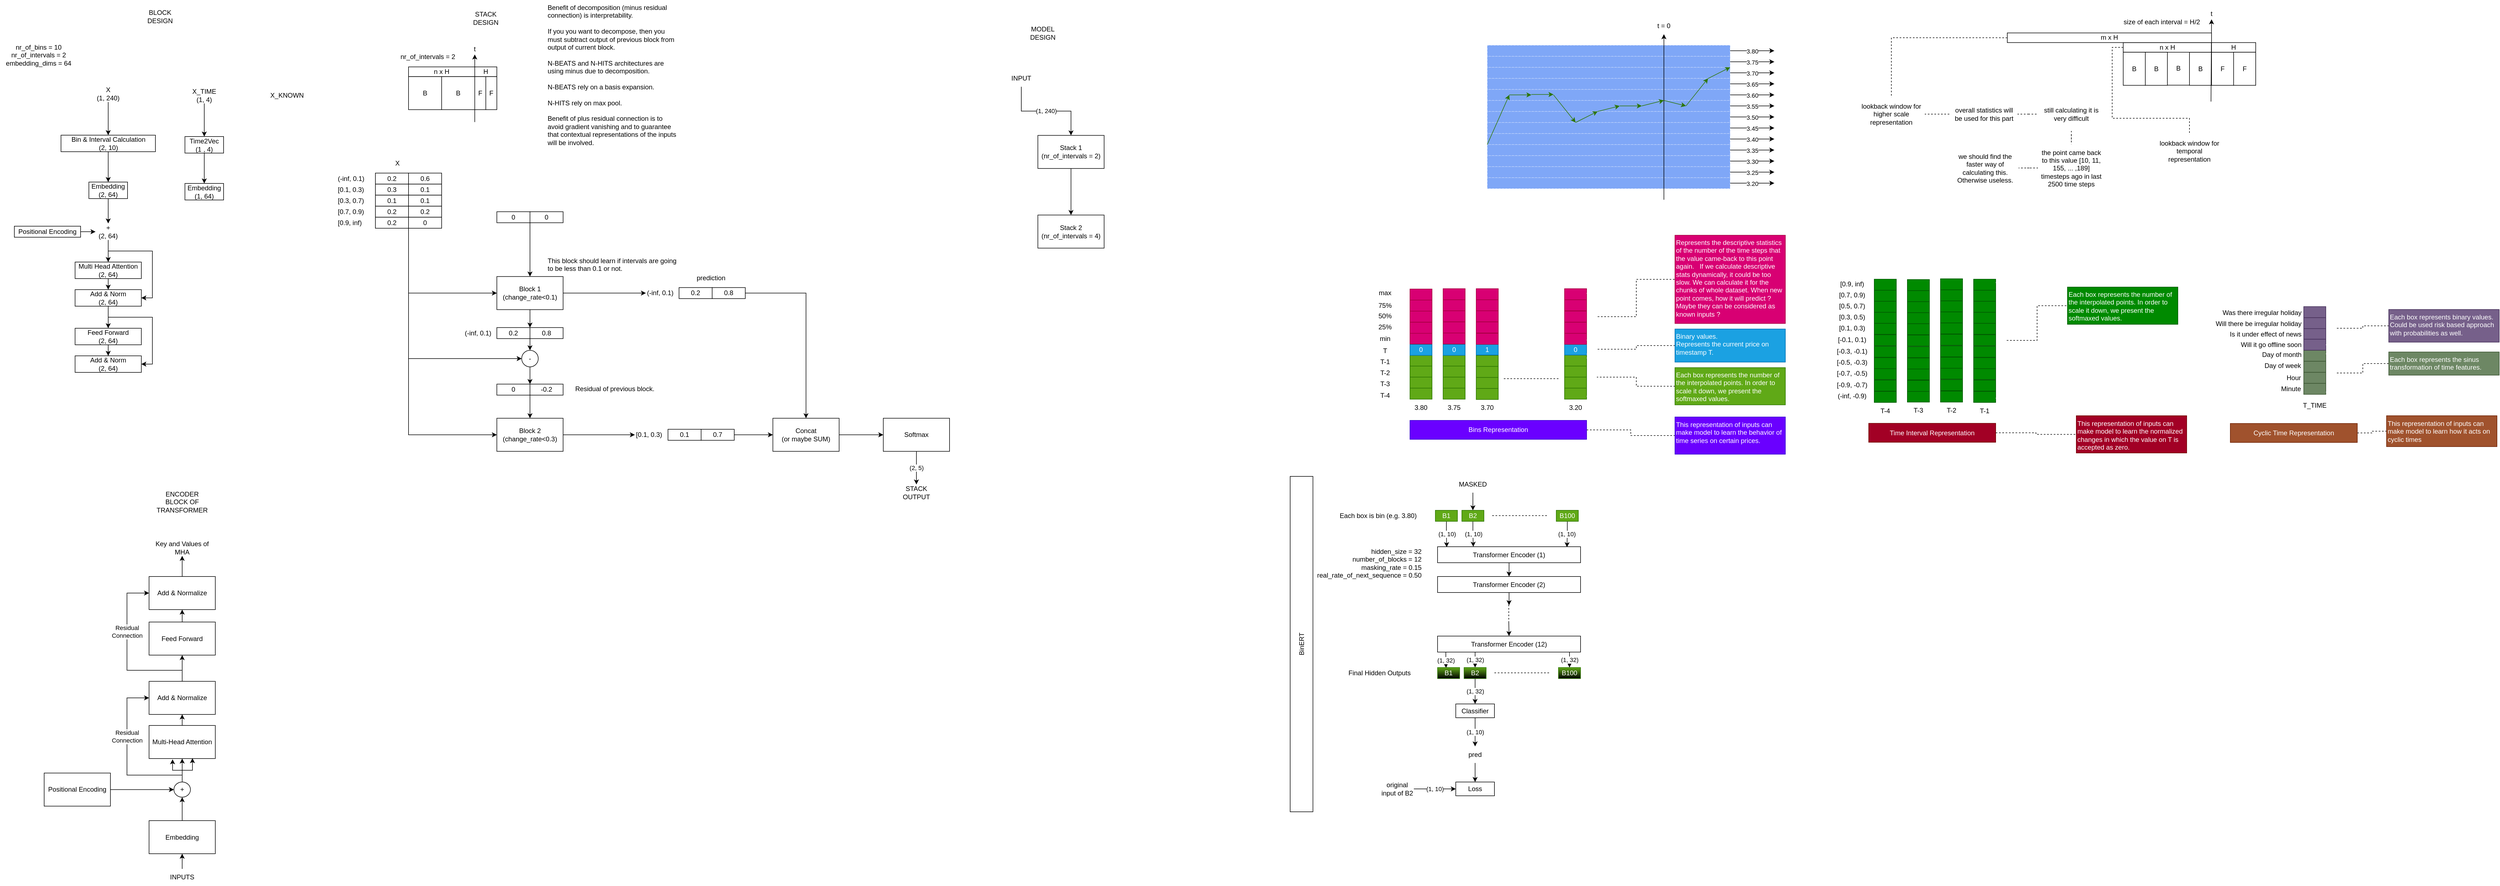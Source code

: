 <mxfile version="20.8.16" type="device" pages="10"><diagram id="W2gZ8Xs3_lSdWg2Mp8md" name="proposed_model"><mxGraphModel dx="2040" dy="1175" grid="0" gridSize="10" guides="1" tooltips="1" connect="1" arrows="1" fold="1" page="1" pageScale="1" pageWidth="4681" pageHeight="3300" math="0" shadow="0"><root><mxCell id="0"/><mxCell id="1" parent="0"/><mxCell id="XY2GW6PhUowdMJYr0sgn-1" value="BinERT" style="whiteSpace=wrap;html=1;rotation=-90;" vertex="1" parent="1"><mxGeometry x="2073.63" y="1181.88" width="608" height="41.25" as="geometry"/></mxCell><mxCell id="khtFpB3pFgNk0HwT1Ko_-74" value="3.20" style="edgeStyle=orthogonalEdgeStyle;rounded=0;orthogonalLoop=1;jettySize=auto;html=1;" parent="1" source="khtFpB3pFgNk0HwT1Ko_-40" edge="1"><mxGeometry relative="1" as="geometry"><mxPoint x="3234" y="367" as="targetPoint"/></mxGeometry></mxCell><mxCell id="khtFpB3pFgNk0HwT1Ko_-40" value="" style="whiteSpace=wrap;html=1;glass=0;opacity=50;fillColor=#0050ef;fontColor=#ffffff;strokeColor=#FFFFFF;fillStyle=solid;dashed=1;" parent="1" vertex="1"><mxGeometry x="2714" y="357" width="440" height="20" as="geometry"/></mxCell><mxCell id="khtFpB3pFgNk0HwT1Ko_-73" value="3.25" style="edgeStyle=orthogonalEdgeStyle;rounded=0;orthogonalLoop=1;jettySize=auto;html=1;" parent="1" source="khtFpB3pFgNk0HwT1Ko_-47" edge="1"><mxGeometry relative="1" as="geometry"><mxPoint x="3234" y="347" as="targetPoint"/></mxGeometry></mxCell><mxCell id="khtFpB3pFgNk0HwT1Ko_-47" value="" style="whiteSpace=wrap;html=1;glass=0;opacity=50;fillColor=#0050ef;fontColor=#ffffff;strokeColor=#FFFFFF;fillStyle=solid;dashed=1;" parent="1" vertex="1"><mxGeometry x="2714" y="337" width="440" height="20" as="geometry"/></mxCell><mxCell id="khtFpB3pFgNk0HwT1Ko_-72" value="3.30" style="edgeStyle=orthogonalEdgeStyle;rounded=0;orthogonalLoop=1;jettySize=auto;html=1;" parent="1" source="khtFpB3pFgNk0HwT1Ko_-48" edge="1"><mxGeometry relative="1" as="geometry"><mxPoint x="3234" y="327" as="targetPoint"/></mxGeometry></mxCell><mxCell id="khtFpB3pFgNk0HwT1Ko_-48" value="" style="whiteSpace=wrap;html=1;glass=0;opacity=50;fillColor=#0050ef;fontColor=#ffffff;strokeColor=#FFFFFF;fillStyle=solid;dashed=1;" parent="1" vertex="1"><mxGeometry x="2714" y="317" width="440" height="20" as="geometry"/></mxCell><mxCell id="khtFpB3pFgNk0HwT1Ko_-71" value="3.35" style="edgeStyle=orthogonalEdgeStyle;rounded=0;orthogonalLoop=1;jettySize=auto;html=1;" parent="1" source="khtFpB3pFgNk0HwT1Ko_-49" edge="1"><mxGeometry relative="1" as="geometry"><mxPoint x="3234" y="307" as="targetPoint"/></mxGeometry></mxCell><mxCell id="khtFpB3pFgNk0HwT1Ko_-49" value="" style="whiteSpace=wrap;html=1;glass=0;opacity=50;fillColor=#0050ef;fontColor=#ffffff;strokeColor=#FFFFFF;fillStyle=solid;dashed=1;" parent="1" vertex="1"><mxGeometry x="2714" y="297" width="440" height="20" as="geometry"/></mxCell><mxCell id="khtFpB3pFgNk0HwT1Ko_-70" value="3.40" style="edgeStyle=orthogonalEdgeStyle;rounded=0;orthogonalLoop=1;jettySize=auto;html=1;" parent="1" source="khtFpB3pFgNk0HwT1Ko_-50" edge="1"><mxGeometry relative="1" as="geometry"><mxPoint x="3234" y="287" as="targetPoint"/></mxGeometry></mxCell><mxCell id="khtFpB3pFgNk0HwT1Ko_-50" value="" style="whiteSpace=wrap;html=1;glass=0;opacity=50;fillColor=#0050ef;fontColor=#ffffff;strokeColor=#FFFFFF;fillStyle=solid;dashed=1;" parent="1" vertex="1"><mxGeometry x="2714" y="277" width="440" height="20" as="geometry"/></mxCell><mxCell id="khtFpB3pFgNk0HwT1Ko_-69" value="3.45" style="edgeStyle=orthogonalEdgeStyle;rounded=0;orthogonalLoop=1;jettySize=auto;html=1;" parent="1" source="khtFpB3pFgNk0HwT1Ko_-51" edge="1"><mxGeometry relative="1" as="geometry"><mxPoint x="3234" y="267" as="targetPoint"/></mxGeometry></mxCell><mxCell id="khtFpB3pFgNk0HwT1Ko_-51" value="" style="whiteSpace=wrap;html=1;glass=0;opacity=50;fillColor=#0050ef;fontColor=#ffffff;strokeColor=#FFFFFF;fillStyle=solid;dashed=1;" parent="1" vertex="1"><mxGeometry x="2714" y="257" width="440" height="20" as="geometry"/></mxCell><mxCell id="khtFpB3pFgNk0HwT1Ko_-68" value="3.50" style="edgeStyle=orthogonalEdgeStyle;rounded=0;orthogonalLoop=1;jettySize=auto;html=1;" parent="1" source="khtFpB3pFgNk0HwT1Ko_-52" edge="1"><mxGeometry relative="1" as="geometry"><mxPoint x="3234" y="247" as="targetPoint"/></mxGeometry></mxCell><mxCell id="khtFpB3pFgNk0HwT1Ko_-52" value="" style="whiteSpace=wrap;html=1;glass=0;opacity=50;fillColor=#0050ef;fontColor=#ffffff;strokeColor=#FFFFFF;fillStyle=solid;dashed=1;" parent="1" vertex="1"><mxGeometry x="2714" y="237" width="440" height="20" as="geometry"/></mxCell><mxCell id="khtFpB3pFgNk0HwT1Ko_-67" value="3.55" style="edgeStyle=orthogonalEdgeStyle;rounded=0;orthogonalLoop=1;jettySize=auto;html=1;" parent="1" source="khtFpB3pFgNk0HwT1Ko_-53" edge="1"><mxGeometry relative="1" as="geometry"><mxPoint x="3234" y="227" as="targetPoint"/></mxGeometry></mxCell><mxCell id="khtFpB3pFgNk0HwT1Ko_-53" value="" style="whiteSpace=wrap;html=1;glass=0;opacity=50;fillColor=#0050ef;fontColor=#ffffff;strokeColor=#FFFFFF;fillStyle=solid;dashed=1;" parent="1" vertex="1"><mxGeometry x="2714" y="217" width="440" height="20" as="geometry"/></mxCell><mxCell id="khtFpB3pFgNk0HwT1Ko_-66" value="3.60" style="edgeStyle=orthogonalEdgeStyle;rounded=0;orthogonalLoop=1;jettySize=auto;html=1;" parent="1" source="khtFpB3pFgNk0HwT1Ko_-55" edge="1"><mxGeometry relative="1" as="geometry"><mxPoint x="3234" y="207" as="targetPoint"/></mxGeometry></mxCell><mxCell id="khtFpB3pFgNk0HwT1Ko_-55" value="" style="whiteSpace=wrap;html=1;glass=0;opacity=50;fillColor=#0050ef;fontColor=#ffffff;strokeColor=#FFFFFF;fillStyle=solid;dashed=1;" parent="1" vertex="1"><mxGeometry x="2714" y="197" width="440" height="20" as="geometry"/></mxCell><mxCell id="khtFpB3pFgNk0HwT1Ko_-65" value="3.65" style="edgeStyle=orthogonalEdgeStyle;rounded=0;orthogonalLoop=1;jettySize=auto;html=1;" parent="1" source="khtFpB3pFgNk0HwT1Ko_-56" edge="1"><mxGeometry relative="1" as="geometry"><mxPoint x="3234" y="187" as="targetPoint"/></mxGeometry></mxCell><mxCell id="khtFpB3pFgNk0HwT1Ko_-56" value="" style="whiteSpace=wrap;html=1;glass=0;opacity=50;fillColor=#0050ef;fontColor=#ffffff;strokeColor=#FFFFFF;fillStyle=solid;dashed=1;" parent="1" vertex="1"><mxGeometry x="2714" y="177" width="440" height="20" as="geometry"/></mxCell><mxCell id="khtFpB3pFgNk0HwT1Ko_-64" value="3.70" style="edgeStyle=orthogonalEdgeStyle;rounded=0;orthogonalLoop=1;jettySize=auto;html=1;" parent="1" source="khtFpB3pFgNk0HwT1Ko_-57" edge="1"><mxGeometry relative="1" as="geometry"><mxPoint x="3234" y="167" as="targetPoint"/></mxGeometry></mxCell><mxCell id="khtFpB3pFgNk0HwT1Ko_-57" value="" style="whiteSpace=wrap;html=1;glass=0;opacity=50;fillColor=#0050ef;fontColor=#ffffff;strokeColor=#FFFFFF;fillStyle=solid;dashed=1;" parent="1" vertex="1"><mxGeometry x="2714" y="157" width="440" height="20" as="geometry"/></mxCell><mxCell id="khtFpB3pFgNk0HwT1Ko_-63" value="3.75" style="edgeStyle=orthogonalEdgeStyle;rounded=0;orthogonalLoop=1;jettySize=auto;html=1;" parent="1" source="khtFpB3pFgNk0HwT1Ko_-58" edge="1"><mxGeometry relative="1" as="geometry"><mxPoint x="3234" y="147" as="targetPoint"/></mxGeometry></mxCell><mxCell id="khtFpB3pFgNk0HwT1Ko_-58" value="" style="whiteSpace=wrap;html=1;glass=0;opacity=50;fillColor=#0050ef;fontColor=#ffffff;strokeColor=#FFFFFF;fillStyle=solid;dashed=1;" parent="1" vertex="1"><mxGeometry x="2714" y="137" width="440" height="20" as="geometry"/></mxCell><mxCell id="khtFpB3pFgNk0HwT1Ko_-62" value="3.80" style="edgeStyle=orthogonalEdgeStyle;rounded=0;orthogonalLoop=1;jettySize=auto;html=1;" parent="1" source="khtFpB3pFgNk0HwT1Ko_-59" edge="1"><mxGeometry relative="1" as="geometry"><mxPoint x="3234" y="127" as="targetPoint"/></mxGeometry></mxCell><mxCell id="khtFpB3pFgNk0HwT1Ko_-59" value="" style="whiteSpace=wrap;html=1;glass=0;opacity=50;fillColor=#0050ef;fontColor=#ffffff;strokeColor=#FFFFFF;fillStyle=solid;dashed=1;" parent="1" vertex="1"><mxGeometry x="2714" y="117" width="440" height="20" as="geometry"/></mxCell><mxCell id="tLd0p8k3lS_kCiU_tQnn-60" style="edgeStyle=orthogonalEdgeStyle;rounded=0;orthogonalLoop=1;jettySize=auto;html=1;" parent="1" source="tLd0p8k3lS_kCiU_tQnn-1" target="tLd0p8k3lS_kCiU_tQnn-16" edge="1"><mxGeometry relative="1" as="geometry"/></mxCell><mxCell id="tLd0p8k3lS_kCiU_tQnn-1" value="X&lt;br&gt;(1, 240)" style="text;strokeColor=none;align=center;fillColor=none;html=1;verticalAlign=middle;whiteSpace=wrap;rounded=0;" parent="1" vertex="1"><mxGeometry x="186" y="190" width="60" height="30" as="geometry"/></mxCell><mxCell id="tLd0p8k3lS_kCiU_tQnn-61" style="edgeStyle=orthogonalEdgeStyle;rounded=0;orthogonalLoop=1;jettySize=auto;html=1;entryX=0.5;entryY=0;entryDx=0;entryDy=0;" parent="1" source="tLd0p8k3lS_kCiU_tQnn-6" target="tLd0p8k3lS_kCiU_tQnn-32" edge="1"><mxGeometry relative="1" as="geometry"/></mxCell><mxCell id="tLd0p8k3lS_kCiU_tQnn-6" value="X_TIME&lt;br&gt;(1, 4)" style="text;strokeColor=none;align=center;fillColor=none;html=1;verticalAlign=middle;whiteSpace=wrap;rounded=0;" parent="1" vertex="1"><mxGeometry x="360" y="192.5" width="60" height="30" as="geometry"/></mxCell><mxCell id="tLd0p8k3lS_kCiU_tQnn-7" value="X_KNOWN" style="text;strokeColor=none;align=center;fillColor=none;html=1;verticalAlign=middle;whiteSpace=wrap;rounded=0;" parent="1" vertex="1"><mxGeometry x="510" y="192.5" width="60" height="30" as="geometry"/></mxCell><mxCell id="tLd0p8k3lS_kCiU_tQnn-39" style="edgeStyle=orthogonalEdgeStyle;rounded=0;orthogonalLoop=1;jettySize=auto;html=1;" parent="1" source="tLd0p8k3lS_kCiU_tQnn-16" target="tLd0p8k3lS_kCiU_tQnn-38" edge="1"><mxGeometry relative="1" as="geometry"><mxPoint x="216.0" y="340" as="sourcePoint"/></mxGeometry></mxCell><mxCell id="tLd0p8k3lS_kCiU_tQnn-12" value="nr_of_bins = 10&lt;br&gt;nr_of_intervals = 2&lt;br&gt;embedding_dims = 64" style="text;strokeColor=none;align=center;fillColor=none;html=1;verticalAlign=middle;whiteSpace=wrap;rounded=0;" parent="1" vertex="1"><mxGeometry x="20" y="120" width="140" height="30" as="geometry"/></mxCell><mxCell id="tLd0p8k3lS_kCiU_tQnn-16" value="Bin &amp;amp; Interval Calculation&lt;br&gt;(2, 10)" style="whiteSpace=wrap;html=1;" parent="1" vertex="1"><mxGeometry x="130.5" y="280" width="171" height="30" as="geometry"/></mxCell><mxCell id="tLd0p8k3lS_kCiU_tQnn-43" style="edgeStyle=orthogonalEdgeStyle;rounded=0;orthogonalLoop=1;jettySize=auto;html=1;" parent="1" source="tLd0p8k3lS_kCiU_tQnn-20" target="tLd0p8k3lS_kCiU_tQnn-25" edge="1"><mxGeometry relative="1" as="geometry"/></mxCell><mxCell id="tLd0p8k3lS_kCiU_tQnn-20" value="Positional Encoding" style="whiteSpace=wrap;html=1;" parent="1" vertex="1"><mxGeometry x="46" y="445" width="120" height="20" as="geometry"/></mxCell><mxCell id="tLd0p8k3lS_kCiU_tQnn-25" value="+&lt;br&gt;(2, 64)" style="text;strokeColor=none;align=center;fillColor=none;html=1;verticalAlign=middle;whiteSpace=wrap;rounded=0;" parent="1" vertex="1"><mxGeometry x="193" y="440" width="46" height="30" as="geometry"/></mxCell><mxCell id="tLd0p8k3lS_kCiU_tQnn-47" style="edgeStyle=orthogonalEdgeStyle;rounded=0;orthogonalLoop=1;jettySize=auto;html=1;exitX=0.5;exitY=1;exitDx=0;exitDy=0;" parent="1" source="tLd0p8k3lS_kCiU_tQnn-25" target="tLd0p8k3lS_kCiU_tQnn-50" edge="1"><mxGeometry relative="1" as="geometry"><mxPoint x="216" y="480" as="sourcePoint"/><mxPoint x="296" y="530" as="targetPoint"/></mxGeometry></mxCell><mxCell id="tLd0p8k3lS_kCiU_tQnn-53" style="edgeStyle=orthogonalEdgeStyle;rounded=0;orthogonalLoop=1;jettySize=auto;html=1;entryX=1;entryY=0.5;entryDx=0;entryDy=0;exitX=0.5;exitY=1;exitDx=0;exitDy=0;" parent="1" source="tLd0p8k3lS_kCiU_tQnn-25" target="tLd0p8k3lS_kCiU_tQnn-52" edge="1"><mxGeometry relative="1" as="geometry"><mxPoint x="216" y="480" as="sourcePoint"/><Array as="points"><mxPoint x="216" y="490"/><mxPoint x="296" y="490"/><mxPoint x="296" y="575"/></Array></mxGeometry></mxCell><mxCell id="tLd0p8k3lS_kCiU_tQnn-30" value="Embedding&lt;br&gt;(1, 64)" style="whiteSpace=wrap;html=1;" parent="1" vertex="1"><mxGeometry x="355" y="367.5" width="70" height="30" as="geometry"/></mxCell><mxCell id="tLd0p8k3lS_kCiU_tQnn-32" value="Time2Vec&lt;br&gt;(1 , 4)" style="whiteSpace=wrap;html=1;" parent="1" vertex="1"><mxGeometry x="355" y="282.5" width="70" height="30" as="geometry"/></mxCell><mxCell id="tLd0p8k3lS_kCiU_tQnn-35" style="edgeStyle=orthogonalEdgeStyle;rounded=0;orthogonalLoop=1;jettySize=auto;html=1;exitX=0.5;exitY=1;exitDx=0;exitDy=0;" parent="1" source="tLd0p8k3lS_kCiU_tQnn-32" target="tLd0p8k3lS_kCiU_tQnn-30" edge="1"><mxGeometry relative="1" as="geometry"><mxPoint x="390" y="342.5" as="sourcePoint"/></mxGeometry></mxCell><mxCell id="tLd0p8k3lS_kCiU_tQnn-38" value="Embedding&lt;br&gt;(2, 64)" style="whiteSpace=wrap;html=1;" parent="1" vertex="1"><mxGeometry x="181" y="365" width="70" height="30" as="geometry"/></mxCell><mxCell id="tLd0p8k3lS_kCiU_tQnn-42" style="edgeStyle=orthogonalEdgeStyle;rounded=0;orthogonalLoop=1;jettySize=auto;html=1;exitX=0.5;exitY=1;exitDx=0;exitDy=0;" parent="1" source="tLd0p8k3lS_kCiU_tQnn-38" target="tLd0p8k3lS_kCiU_tQnn-25" edge="1"><mxGeometry relative="1" as="geometry"><mxPoint x="216.0" y="425" as="sourcePoint"/></mxGeometry></mxCell><mxCell id="tLd0p8k3lS_kCiU_tQnn-54" style="edgeStyle=orthogonalEdgeStyle;rounded=0;orthogonalLoop=1;jettySize=auto;html=1;entryX=0.5;entryY=0;entryDx=0;entryDy=0;" parent="1" source="tLd0p8k3lS_kCiU_tQnn-50" target="tLd0p8k3lS_kCiU_tQnn-52" edge="1"><mxGeometry relative="1" as="geometry"/></mxCell><mxCell id="tLd0p8k3lS_kCiU_tQnn-50" value="Multi Head Attention&lt;br&gt;(2, 64)" style="whiteSpace=wrap;html=1;" parent="1" vertex="1"><mxGeometry x="156" y="510" width="120" height="30" as="geometry"/></mxCell><mxCell id="tLd0p8k3lS_kCiU_tQnn-56" style="edgeStyle=orthogonalEdgeStyle;rounded=0;orthogonalLoop=1;jettySize=auto;html=1;" parent="1" source="tLd0p8k3lS_kCiU_tQnn-52" target="tLd0p8k3lS_kCiU_tQnn-55" edge="1"><mxGeometry relative="1" as="geometry"/></mxCell><mxCell id="tLd0p8k3lS_kCiU_tQnn-59" style="edgeStyle=orthogonalEdgeStyle;rounded=0;orthogonalLoop=1;jettySize=auto;html=1;entryX=1;entryY=0.5;entryDx=0;entryDy=0;" parent="1" source="tLd0p8k3lS_kCiU_tQnn-52" target="tLd0p8k3lS_kCiU_tQnn-57" edge="1"><mxGeometry relative="1" as="geometry"><Array as="points"><mxPoint x="216" y="610"/><mxPoint x="296" y="610"/><mxPoint x="296" y="695"/></Array></mxGeometry></mxCell><mxCell id="tLd0p8k3lS_kCiU_tQnn-52" value="Add &amp;amp; Norm&lt;br&gt;(2, 64)" style="whiteSpace=wrap;html=1;" parent="1" vertex="1"><mxGeometry x="156" y="560" width="120" height="30" as="geometry"/></mxCell><mxCell id="tLd0p8k3lS_kCiU_tQnn-58" style="edgeStyle=orthogonalEdgeStyle;rounded=0;orthogonalLoop=1;jettySize=auto;html=1;" parent="1" source="tLd0p8k3lS_kCiU_tQnn-55" target="tLd0p8k3lS_kCiU_tQnn-57" edge="1"><mxGeometry relative="1" as="geometry"/></mxCell><mxCell id="tLd0p8k3lS_kCiU_tQnn-55" value="Feed Forward&lt;br&gt;(2, 64)" style="whiteSpace=wrap;html=1;" parent="1" vertex="1"><mxGeometry x="156" y="630" width="120" height="30" as="geometry"/></mxCell><mxCell id="tLd0p8k3lS_kCiU_tQnn-57" value="Add &amp;amp; Norm&lt;br&gt;(2, 64)" style="whiteSpace=wrap;html=1;" parent="1" vertex="1"><mxGeometry x="156" y="680" width="120" height="30" as="geometry"/></mxCell><mxCell id="tLd0p8k3lS_kCiU_tQnn-62" value="BLOCK DESIGN" style="text;strokeColor=none;align=center;fillColor=none;html=1;verticalAlign=middle;whiteSpace=wrap;rounded=0;" parent="1" vertex="1"><mxGeometry x="280" y="50" width="60" height="30" as="geometry"/></mxCell><mxCell id="dAsKRCU_PMCU9S1AUdus-1" value="STACK DESIGN" style="text;strokeColor=none;align=center;fillColor=none;html=1;verticalAlign=middle;whiteSpace=wrap;rounded=0;" parent="1" vertex="1"><mxGeometry x="870" y="53.13" width="60" height="30" as="geometry"/></mxCell><mxCell id="dAsKRCU_PMCU9S1AUdus-90" style="edgeStyle=orthogonalEdgeStyle;rounded=0;orthogonalLoop=1;jettySize=auto;html=1;entryX=0;entryY=0;entryDx=0;entryDy=0;" parent="1" source="dAsKRCU_PMCU9S1AUdus-4" target="tHl3F3_g1Q1uBLe-1p1G-18" edge="1"><mxGeometry relative="1" as="geometry"><mxPoint x="980" y="618.75" as="targetPoint"/></mxGeometry></mxCell><mxCell id="dDi8Xv5WAsVG5saksRtv-9" style="edgeStyle=orthogonalEdgeStyle;rounded=0;orthogonalLoop=1;jettySize=auto;html=1;entryX=0;entryY=0.5;entryDx=0;entryDy=0;" parent="1" source="dAsKRCU_PMCU9S1AUdus-4" target="dDi8Xv5WAsVG5saksRtv-8" edge="1"><mxGeometry relative="1" as="geometry"/></mxCell><mxCell id="dAsKRCU_PMCU9S1AUdus-4" value="Block 1&lt;br&gt;(change_rate&amp;lt;0.1)" style="whiteSpace=wrap;html=1;" parent="1" vertex="1"><mxGeometry x="920" y="536.25" width="120" height="60" as="geometry"/></mxCell><mxCell id="dDi8Xv5WAsVG5saksRtv-17" style="edgeStyle=orthogonalEdgeStyle;rounded=0;orthogonalLoop=1;jettySize=auto;html=1;entryX=0;entryY=0.5;entryDx=0;entryDy=0;" parent="1" source="dAsKRCU_PMCU9S1AUdus-7" target="dDi8Xv5WAsVG5saksRtv-16" edge="1"><mxGeometry relative="1" as="geometry"/></mxCell><mxCell id="dAsKRCU_PMCU9S1AUdus-7" value="Block 2&lt;br&gt;(change_rate&amp;lt;0.3)" style="whiteSpace=wrap;html=1;" parent="1" vertex="1"><mxGeometry x="920" y="793.13" width="120" height="60" as="geometry"/></mxCell><mxCell id="dAsKRCU_PMCU9S1AUdus-8" value="nr_of_intervals = 2" style="text;strokeColor=none;align=center;fillColor=none;html=1;verticalAlign=middle;whiteSpace=wrap;rounded=0;" parent="1" vertex="1"><mxGeometry x="730" y="123.13" width="130" height="30" as="geometry"/></mxCell><mxCell id="dAsKRCU_PMCU9S1AUdus-19" value="B" style="whiteSpace=wrap;html=1;" parent="1" vertex="1"><mxGeometry x="760" y="173.75" width="60" height="60" as="geometry"/></mxCell><mxCell id="dAsKRCU_PMCU9S1AUdus-20" value="B" style="whiteSpace=wrap;html=1;" parent="1" vertex="1"><mxGeometry x="820" y="173.75" width="60" height="60" as="geometry"/></mxCell><mxCell id="dAsKRCU_PMCU9S1AUdus-23" value="F" style="whiteSpace=wrap;html=1;" parent="1" vertex="1"><mxGeometry x="880" y="173.75" width="20" height="60" as="geometry"/></mxCell><mxCell id="dAsKRCU_PMCU9S1AUdus-28" value="F" style="whiteSpace=wrap;html=1;" parent="1" vertex="1"><mxGeometry x="900" y="173.75" width="20" height="60" as="geometry"/></mxCell><mxCell id="dAsKRCU_PMCU9S1AUdus-33" value="H" style="whiteSpace=wrap;html=1;" parent="1" vertex="1"><mxGeometry x="880" y="156.25" width="40" height="17.5" as="geometry"/></mxCell><mxCell id="dAsKRCU_PMCU9S1AUdus-34" value="n x H" style="whiteSpace=wrap;html=1;" parent="1" vertex="1"><mxGeometry x="760" y="156.25" width="120" height="17.5" as="geometry"/></mxCell><mxCell id="dAsKRCU_PMCU9S1AUdus-35" value="" style="edgeStyle=none;orthogonalLoop=1;jettySize=auto;html=1;rounded=0;entryX=0.5;entryY=1;entryDx=0;entryDy=0;" parent="1" target="dAsKRCU_PMCU9S1AUdus-36" edge="1"><mxGeometry width="80" relative="1" as="geometry"><mxPoint x="880" y="256.25" as="sourcePoint"/><mxPoint x="880" y="136.25" as="targetPoint"/><Array as="points"/></mxGeometry></mxCell><mxCell id="dAsKRCU_PMCU9S1AUdus-36" value="t" style="text;strokeColor=none;align=center;fillColor=none;html=1;verticalAlign=middle;whiteSpace=wrap;rounded=0;" parent="1" vertex="1"><mxGeometry x="860" y="113.75" width="40" height="20" as="geometry"/></mxCell><mxCell id="dAsKRCU_PMCU9S1AUdus-50" value="" style="edgeStyle=orthogonalEdgeStyle;rounded=0;orthogonalLoop=1;jettySize=auto;html=1;exitX=1;exitY=1;exitDx=0;exitDy=0;entryX=0;entryY=0.5;entryDx=0;entryDy=0;" parent="1" source="dAsKRCU_PMCU9S1AUdus-49" target="dAsKRCU_PMCU9S1AUdus-4" edge="1"><mxGeometry x="0.188" relative="1" as="geometry"><Array as="points"><mxPoint x="760" y="566.75"/></Array><mxPoint as="offset"/></mxGeometry></mxCell><mxCell id="dAsKRCU_PMCU9S1AUdus-51" value="X" style="text;strokeColor=none;align=center;fillColor=none;html=1;verticalAlign=middle;whiteSpace=wrap;rounded=0;" parent="1" vertex="1"><mxGeometry x="710" y="315.63" width="60" height="30" as="geometry"/></mxCell><mxCell id="dAsKRCU_PMCU9S1AUdus-114" style="edgeStyle=orthogonalEdgeStyle;rounded=0;orthogonalLoop=1;jettySize=auto;html=1;entryX=1;entryY=0;entryDx=0;entryDy=0;" parent="1" source="dAsKRCU_PMCU9S1AUdus-91" target="dAsKRCU_PMCU9S1AUdus-99" edge="1"><mxGeometry relative="1" as="geometry"/></mxCell><mxCell id="dAsKRCU_PMCU9S1AUdus-91" value="-" style="ellipse;whiteSpace=wrap;html=1;" parent="1" vertex="1"><mxGeometry x="965" y="670" width="30" height="30" as="geometry"/></mxCell><mxCell id="dAsKRCU_PMCU9S1AUdus-94" value="" style="group" parent="1" vertex="1" connectable="0"><mxGeometry x="630" y="343.75" width="190" height="110" as="geometry"/></mxCell><mxCell id="dAsKRCU_PMCU9S1AUdus-57" value="(-inf, 0.1)" style="text;strokeColor=none;align=left;fillColor=none;html=1;verticalAlign=middle;whiteSpace=wrap;rounded=0;" parent="dAsKRCU_PMCU9S1AUdus-94" vertex="1"><mxGeometry width="60" height="30" as="geometry"/></mxCell><mxCell id="dAsKRCU_PMCU9S1AUdus-58" value="[0.1, 0.3)" style="text;strokeColor=none;align=left;fillColor=none;html=1;verticalAlign=middle;whiteSpace=wrap;rounded=0;" parent="dAsKRCU_PMCU9S1AUdus-94" vertex="1"><mxGeometry y="20" width="60" height="30" as="geometry"/></mxCell><mxCell id="dAsKRCU_PMCU9S1AUdus-60" value="[0.3, 0.7)" style="text;strokeColor=none;align=left;fillColor=none;html=1;verticalAlign=middle;whiteSpace=wrap;rounded=0;" parent="dAsKRCU_PMCU9S1AUdus-94" vertex="1"><mxGeometry y="40" width="60" height="30" as="geometry"/></mxCell><mxCell id="dAsKRCU_PMCU9S1AUdus-61" value="[0.7, 0.9)" style="text;strokeColor=none;align=left;fillColor=none;html=1;verticalAlign=middle;whiteSpace=wrap;rounded=0;" parent="dAsKRCU_PMCU9S1AUdus-94" vertex="1"><mxGeometry y="60" width="60" height="30" as="geometry"/></mxCell><mxCell id="dAsKRCU_PMCU9S1AUdus-62" value="[0.9, inf)" style="text;strokeColor=none;align=left;fillColor=none;html=1;verticalAlign=middle;whiteSpace=wrap;rounded=0;" parent="dAsKRCU_PMCU9S1AUdus-94" vertex="1"><mxGeometry y="80" width="60" height="30" as="geometry"/></mxCell><mxCell id="dAsKRCU_PMCU9S1AUdus-38" value="0.2" style="whiteSpace=wrap;html=1;container=0;" parent="dAsKRCU_PMCU9S1AUdus-94" vertex="1"><mxGeometry x="70" y="5" width="60" height="20" as="geometry"/></mxCell><mxCell id="dAsKRCU_PMCU9S1AUdus-42" value="0.3" style="whiteSpace=wrap;html=1;container=0;" parent="dAsKRCU_PMCU9S1AUdus-94" vertex="1"><mxGeometry x="70" y="25" width="60" height="20" as="geometry"/></mxCell><mxCell id="dAsKRCU_PMCU9S1AUdus-43" value="0.1" style="whiteSpace=wrap;html=1;container=0;" parent="dAsKRCU_PMCU9S1AUdus-94" vertex="1"><mxGeometry x="70" y="45" width="60" height="20" as="geometry"/></mxCell><mxCell id="dAsKRCU_PMCU9S1AUdus-44" value="0.2" style="whiteSpace=wrap;html=1;container=0;" parent="dAsKRCU_PMCU9S1AUdus-94" vertex="1"><mxGeometry x="70" y="65" width="60" height="20" as="geometry"/></mxCell><mxCell id="dAsKRCU_PMCU9S1AUdus-49" value="0.2" style="whiteSpace=wrap;html=1;container=0;" parent="dAsKRCU_PMCU9S1AUdus-94" vertex="1"><mxGeometry x="70" y="85" width="60" height="20" as="geometry"/></mxCell><mxCell id="dAsKRCU_PMCU9S1AUdus-52" value="0.6" style="whiteSpace=wrap;html=1;container=0;" parent="dAsKRCU_PMCU9S1AUdus-94" vertex="1"><mxGeometry x="130" y="5" width="60" height="20" as="geometry"/></mxCell><mxCell id="dAsKRCU_PMCU9S1AUdus-53" value="0.1" style="whiteSpace=wrap;html=1;container=0;" parent="dAsKRCU_PMCU9S1AUdus-94" vertex="1"><mxGeometry x="130" y="25" width="60" height="20" as="geometry"/></mxCell><mxCell id="dAsKRCU_PMCU9S1AUdus-54" value="0.1" style="whiteSpace=wrap;html=1;container=0;" parent="dAsKRCU_PMCU9S1AUdus-94" vertex="1"><mxGeometry x="130" y="45" width="60" height="20" as="geometry"/></mxCell><mxCell id="dAsKRCU_PMCU9S1AUdus-55" value="0.2" style="whiteSpace=wrap;html=1;container=0;" parent="dAsKRCU_PMCU9S1AUdus-94" vertex="1"><mxGeometry x="130" y="65" width="60" height="20" as="geometry"/></mxCell><mxCell id="dAsKRCU_PMCU9S1AUdus-56" value="0" style="whiteSpace=wrap;html=1;container=0;" parent="dAsKRCU_PMCU9S1AUdus-94" vertex="1"><mxGeometry x="130" y="85" width="60" height="20" as="geometry"/></mxCell><mxCell id="dAsKRCU_PMCU9S1AUdus-95" value="" style="edgeStyle=orthogonalEdgeStyle;rounded=0;orthogonalLoop=1;jettySize=auto;html=1;entryX=0;entryY=0.5;entryDx=0;entryDy=0;exitX=1;exitY=1;exitDx=0;exitDy=0;" parent="1" source="dAsKRCU_PMCU9S1AUdus-49" target="dAsKRCU_PMCU9S1AUdus-91" edge="1"><mxGeometry relative="1" as="geometry"><Array as="points"><mxPoint x="760" y="684.75"/></Array></mxGeometry></mxCell><mxCell id="dAsKRCU_PMCU9S1AUdus-97" style="edgeStyle=orthogonalEdgeStyle;rounded=0;orthogonalLoop=1;jettySize=auto;html=1;exitX=1;exitY=1;exitDx=0;exitDy=0;entryX=0.5;entryY=0;entryDx=0;entryDy=0;" parent="1" source="tHl3F3_g1Q1uBLe-1p1G-17" target="dAsKRCU_PMCU9S1AUdus-91" edge="1"><mxGeometry relative="1" as="geometry"><mxPoint x="980" y="718.75" as="sourcePoint"/></mxGeometry></mxCell><mxCell id="dAsKRCU_PMCU9S1AUdus-118" value="" style="edgeStyle=orthogonalEdgeStyle;rounded=0;orthogonalLoop=1;jettySize=auto;html=1;" parent="1" source="dAsKRCU_PMCU9S1AUdus-116" target="dAsKRCU_PMCU9S1AUdus-117" edge="1"><mxGeometry relative="1" as="geometry"/></mxCell><mxCell id="dAsKRCU_PMCU9S1AUdus-116" value="INPUTS" style="text;strokeColor=none;align=center;fillColor=none;html=1;verticalAlign=middle;whiteSpace=wrap;rounded=0;" parent="1" vertex="1"><mxGeometry x="320" y="1610" width="60" height="30" as="geometry"/></mxCell><mxCell id="dAsKRCU_PMCU9S1AUdus-120" value="" style="edgeStyle=orthogonalEdgeStyle;rounded=0;orthogonalLoop=1;jettySize=auto;html=1;" parent="1" source="dAsKRCU_PMCU9S1AUdus-117" target="dAsKRCU_PMCU9S1AUdus-119" edge="1"><mxGeometry relative="1" as="geometry"/></mxCell><mxCell id="dAsKRCU_PMCU9S1AUdus-117" value="Embedding" style="whiteSpace=wrap;html=1;" parent="1" vertex="1"><mxGeometry x="290" y="1522.5" width="120" height="60" as="geometry"/></mxCell><mxCell id="dAsKRCU_PMCU9S1AUdus-124" value="" style="edgeStyle=orthogonalEdgeStyle;rounded=0;orthogonalLoop=1;jettySize=auto;html=1;" parent="1" source="dAsKRCU_PMCU9S1AUdus-119" target="dAsKRCU_PMCU9S1AUdus-123" edge="1"><mxGeometry relative="1" as="geometry"/></mxCell><mxCell id="dAsKRCU_PMCU9S1AUdus-125" style="edgeStyle=orthogonalEdgeStyle;rounded=0;orthogonalLoop=1;jettySize=auto;html=1;entryX=0.655;entryY=0.988;entryDx=0;entryDy=0;entryPerimeter=0;" parent="1" source="dAsKRCU_PMCU9S1AUdus-119" target="dAsKRCU_PMCU9S1AUdus-123" edge="1"><mxGeometry relative="1" as="geometry"/></mxCell><mxCell id="dAsKRCU_PMCU9S1AUdus-126" style="edgeStyle=orthogonalEdgeStyle;rounded=0;orthogonalLoop=1;jettySize=auto;html=1;entryX=0.355;entryY=1.022;entryDx=0;entryDy=0;entryPerimeter=0;" parent="1" source="dAsKRCU_PMCU9S1AUdus-119" target="dAsKRCU_PMCU9S1AUdus-123" edge="1"><mxGeometry relative="1" as="geometry"/></mxCell><mxCell id="dAsKRCU_PMCU9S1AUdus-129" value="Residual&lt;br&gt;Connection" style="edgeStyle=orthogonalEdgeStyle;rounded=0;orthogonalLoop=1;jettySize=auto;html=1;entryX=0;entryY=0.5;entryDx=0;entryDy=0;" parent="1" source="dAsKRCU_PMCU9S1AUdus-119" target="dAsKRCU_PMCU9S1AUdus-133" edge="1"><mxGeometry x="0.248" relative="1" as="geometry"><mxPoint x="289.04" y="1292.08" as="targetPoint"/><Array as="points"><mxPoint x="350" y="1440"/><mxPoint x="250" y="1440"/><mxPoint x="250" y="1300"/></Array><mxPoint as="offset"/></mxGeometry></mxCell><mxCell id="dAsKRCU_PMCU9S1AUdus-119" value="+" style="ellipse;whiteSpace=wrap;html=1;" parent="1" vertex="1"><mxGeometry x="335" y="1452.5" width="30" height="27.5" as="geometry"/></mxCell><mxCell id="dAsKRCU_PMCU9S1AUdus-122" style="edgeStyle=orthogonalEdgeStyle;rounded=0;orthogonalLoop=1;jettySize=auto;html=1;" parent="1" source="dAsKRCU_PMCU9S1AUdus-121" target="dAsKRCU_PMCU9S1AUdus-119" edge="1"><mxGeometry relative="1" as="geometry"/></mxCell><mxCell id="dAsKRCU_PMCU9S1AUdus-121" value="Positional Encoding" style="whiteSpace=wrap;html=1;" parent="1" vertex="1"><mxGeometry x="100" y="1436.25" width="120" height="60" as="geometry"/></mxCell><mxCell id="dAsKRCU_PMCU9S1AUdus-134" style="edgeStyle=orthogonalEdgeStyle;rounded=0;orthogonalLoop=1;jettySize=auto;html=1;" parent="1" source="dAsKRCU_PMCU9S1AUdus-123" target="dAsKRCU_PMCU9S1AUdus-133" edge="1"><mxGeometry relative="1" as="geometry"/></mxCell><mxCell id="dAsKRCU_PMCU9S1AUdus-123" value="Multi-Head Attention" style="whiteSpace=wrap;html=1;" parent="1" vertex="1"><mxGeometry x="290" y="1350" width="120" height="60" as="geometry"/></mxCell><mxCell id="dAsKRCU_PMCU9S1AUdus-136" value="" style="edgeStyle=orthogonalEdgeStyle;rounded=0;orthogonalLoop=1;jettySize=auto;html=1;" parent="1" source="dAsKRCU_PMCU9S1AUdus-133" target="dAsKRCU_PMCU9S1AUdus-135" edge="1"><mxGeometry relative="1" as="geometry"/></mxCell><mxCell id="dAsKRCU_PMCU9S1AUdus-139" value="Residual&lt;br&gt;Connection" style="edgeStyle=orthogonalEdgeStyle;rounded=0;orthogonalLoop=1;jettySize=auto;html=1;entryX=0;entryY=0.5;entryDx=0;entryDy=0;" parent="1" source="dAsKRCU_PMCU9S1AUdus-133" target="dAsKRCU_PMCU9S1AUdus-137" edge="1"><mxGeometry x="0.267" relative="1" as="geometry"><Array as="points"><mxPoint x="350" y="1250"/><mxPoint x="250" y="1250"/><mxPoint x="250" y="1110"/></Array><mxPoint as="offset"/></mxGeometry></mxCell><mxCell id="dAsKRCU_PMCU9S1AUdus-133" value="Add &amp;amp; Normalize" style="whiteSpace=wrap;html=1;" parent="1" vertex="1"><mxGeometry x="290" y="1270" width="120" height="60" as="geometry"/></mxCell><mxCell id="dAsKRCU_PMCU9S1AUdus-138" value="" style="edgeStyle=orthogonalEdgeStyle;rounded=0;orthogonalLoop=1;jettySize=auto;html=1;" parent="1" source="dAsKRCU_PMCU9S1AUdus-135" target="dAsKRCU_PMCU9S1AUdus-137" edge="1"><mxGeometry relative="1" as="geometry"/></mxCell><mxCell id="dAsKRCU_PMCU9S1AUdus-135" value="Feed Forward" style="whiteSpace=wrap;html=1;" parent="1" vertex="1"><mxGeometry x="290" y="1162.5" width="120" height="60" as="geometry"/></mxCell><mxCell id="dAsKRCU_PMCU9S1AUdus-145" style="edgeStyle=orthogonalEdgeStyle;rounded=0;orthogonalLoop=1;jettySize=auto;html=1;entryX=0.5;entryY=1;entryDx=0;entryDy=0;" parent="1" source="dAsKRCU_PMCU9S1AUdus-137" target="dAsKRCU_PMCU9S1AUdus-144" edge="1"><mxGeometry relative="1" as="geometry"/></mxCell><mxCell id="dAsKRCU_PMCU9S1AUdus-137" value="Add &amp;amp; Normalize" style="whiteSpace=wrap;html=1;" parent="1" vertex="1"><mxGeometry x="290" y="1080" width="120" height="60" as="geometry"/></mxCell><mxCell id="dAsKRCU_PMCU9S1AUdus-140" value="ENCODER BLOCK OF TRANSFORMER" style="text;strokeColor=none;align=center;fillColor=none;html=1;verticalAlign=middle;whiteSpace=wrap;rounded=0;" parent="1" vertex="1"><mxGeometry x="320" y="930" width="60" height="30" as="geometry"/></mxCell><mxCell id="dAsKRCU_PMCU9S1AUdus-144" value="Key and Values of MHA" style="text;strokeColor=none;align=center;fillColor=none;html=1;verticalAlign=middle;whiteSpace=wrap;rounded=0;" parent="1" vertex="1"><mxGeometry x="290" y="1012.5" width="120" height="30" as="geometry"/></mxCell><mxCell id="RayYBkihkZ72VmlHJ0c6-2" value="Benefit of decomposition (minus residual connection) is interpretability.&lt;br&gt;&lt;br&gt;If you you want to decompose, then you must subtract output of previous block from output of current block.&lt;br&gt;&lt;br&gt;N-BEATS and N-HITS architectures are using minus due to decomposition.&lt;br&gt;&lt;br&gt;N-BEATS rely on a basis expansion.&lt;br&gt;&lt;br&gt;N-HITS rely on max pool.&lt;br&gt;&lt;br&gt;Benefit of plus residual connection is to avoid gradient vanishing and to guarantee that contextual representations of the inputs will be involved." style="text;strokeColor=none;align=left;fillColor=none;html=1;verticalAlign=top;whiteSpace=wrap;rounded=0;" parent="1" vertex="1"><mxGeometry x="1010" y="35" width="240" height="260" as="geometry"/></mxCell><mxCell id="tHl3F3_g1Q1uBLe-1p1G-20" value="" style="group" parent="1" vertex="1" connectable="0"><mxGeometry x="860" y="623.75" width="180" height="30" as="geometry"/></mxCell><mxCell id="tHl3F3_g1Q1uBLe-1p1G-17" value="0.2" style="whiteSpace=wrap;html=1;container=0;" parent="tHl3F3_g1Q1uBLe-1p1G-20" vertex="1"><mxGeometry x="60" y="5" width="60" height="20" as="geometry"/></mxCell><mxCell id="tHl3F3_g1Q1uBLe-1p1G-18" value="0.8" style="whiteSpace=wrap;html=1;container=0;" parent="tHl3F3_g1Q1uBLe-1p1G-20" vertex="1"><mxGeometry x="120" y="5" width="60" height="20" as="geometry"/></mxCell><mxCell id="tHl3F3_g1Q1uBLe-1p1G-19" value="(-inf, 0.1)" style="text;strokeColor=none;align=left;fillColor=none;html=1;verticalAlign=middle;whiteSpace=wrap;rounded=0;" parent="tHl3F3_g1Q1uBLe-1p1G-20" vertex="1"><mxGeometry width="60" height="30" as="geometry"/></mxCell><mxCell id="tHl3F3_g1Q1uBLe-1p1G-22" value="" style="group" parent="1" vertex="1" connectable="0"><mxGeometry x="860" y="726.25" width="180" height="30" as="geometry"/></mxCell><mxCell id="dAsKRCU_PMCU9S1AUdus-99" value="0" style="whiteSpace=wrap;html=1;container=0;" parent="tHl3F3_g1Q1uBLe-1p1G-22" vertex="1"><mxGeometry x="60" y="5" width="60" height="20" as="geometry"/></mxCell><mxCell id="dAsKRCU_PMCU9S1AUdus-104" value="-0.2" style="whiteSpace=wrap;html=1;container=0;" parent="tHl3F3_g1Q1uBLe-1p1G-22" vertex="1"><mxGeometry x="120" y="5" width="60" height="20" as="geometry"/></mxCell><mxCell id="tHl3F3_g1Q1uBLe-1p1G-24" value="This block should learn if intervals are going to be less than 0.1 or not." style="text;strokeColor=none;align=left;fillColor=none;html=1;verticalAlign=top;whiteSpace=wrap;rounded=0;" parent="1" vertex="1"><mxGeometry x="1010" y="493.75" width="240" height="42.5" as="geometry"/></mxCell><mxCell id="tHl3F3_g1Q1uBLe-1p1G-25" value="Residual of previous block." style="text;strokeColor=none;align=left;fillColor=none;html=1;verticalAlign=top;whiteSpace=wrap;rounded=0;" parent="1" vertex="1"><mxGeometry x="1060" y="726.25" width="240" height="26.25" as="geometry"/></mxCell><mxCell id="tHl3F3_g1Q1uBLe-1p1G-26" style="edgeStyle=orthogonalEdgeStyle;rounded=0;orthogonalLoop=1;jettySize=auto;html=1;exitX=1;exitY=1;exitDx=0;exitDy=0;" parent="1" source="dAsKRCU_PMCU9S1AUdus-99" target="dAsKRCU_PMCU9S1AUdus-7" edge="1"><mxGeometry relative="1" as="geometry"/></mxCell><mxCell id="tHl3F3_g1Q1uBLe-1p1G-27" value="" style="group" parent="1" vertex="1" connectable="0"><mxGeometry x="860" y="413.75" width="180" height="30" as="geometry"/></mxCell><mxCell id="tHl3F3_g1Q1uBLe-1p1G-28" value="0" style="whiteSpace=wrap;html=1;container=0;" parent="tHl3F3_g1Q1uBLe-1p1G-27" vertex="1"><mxGeometry x="60" y="5" width="60" height="20" as="geometry"/></mxCell><mxCell id="tHl3F3_g1Q1uBLe-1p1G-29" value="0" style="whiteSpace=wrap;html=1;container=0;" parent="tHl3F3_g1Q1uBLe-1p1G-27" vertex="1"><mxGeometry x="120" y="5" width="60" height="20" as="geometry"/></mxCell><mxCell id="tHl3F3_g1Q1uBLe-1p1G-33" style="edgeStyle=orthogonalEdgeStyle;rounded=0;orthogonalLoop=1;jettySize=auto;html=1;exitX=0;exitY=1;exitDx=0;exitDy=0;entryX=0;entryY=0.5;entryDx=0;entryDy=0;" parent="1" source="dAsKRCU_PMCU9S1AUdus-56" target="dAsKRCU_PMCU9S1AUdus-7" edge="1"><mxGeometry relative="1" as="geometry"><Array as="points"><mxPoint x="760" y="823.13"/></Array></mxGeometry></mxCell><mxCell id="tHl3F3_g1Q1uBLe-1p1G-34" style="edgeStyle=orthogonalEdgeStyle;rounded=0;orthogonalLoop=1;jettySize=auto;html=1;exitX=1;exitY=1;exitDx=0;exitDy=0;" parent="1" source="tHl3F3_g1Q1uBLe-1p1G-28" target="dAsKRCU_PMCU9S1AUdus-4" edge="1"><mxGeometry relative="1" as="geometry"/></mxCell><mxCell id="dDi8Xv5WAsVG5saksRtv-20" value="" style="edgeStyle=orthogonalEdgeStyle;rounded=0;orthogonalLoop=1;jettySize=auto;html=1;" parent="1" source="dDi8Xv5WAsVG5saksRtv-3" target="dDi8Xv5WAsVG5saksRtv-19" edge="1"><mxGeometry relative="1" as="geometry"/></mxCell><mxCell id="dDi8Xv5WAsVG5saksRtv-3" value="Concat&lt;br&gt;(or maybe SUM)" style="whiteSpace=wrap;html=1;" parent="1" vertex="1"><mxGeometry x="1420" y="793.13" width="120" height="60" as="geometry"/></mxCell><mxCell id="dDi8Xv5WAsVG5saksRtv-5" value="" style="group" parent="1" vertex="1" connectable="0"><mxGeometry x="1190" y="551.25" width="180" height="30" as="geometry"/></mxCell><mxCell id="dDi8Xv5WAsVG5saksRtv-6" value="0.2" style="whiteSpace=wrap;html=1;container=0;" parent="dDi8Xv5WAsVG5saksRtv-5" vertex="1"><mxGeometry x="60" y="5" width="60" height="20" as="geometry"/></mxCell><mxCell id="dDi8Xv5WAsVG5saksRtv-7" value="0.8" style="whiteSpace=wrap;html=1;container=0;" parent="dDi8Xv5WAsVG5saksRtv-5" vertex="1"><mxGeometry x="120" y="5" width="60" height="20" as="geometry"/></mxCell><mxCell id="dDi8Xv5WAsVG5saksRtv-8" value="(-inf, 0.1)" style="text;strokeColor=none;align=left;fillColor=none;html=1;verticalAlign=middle;whiteSpace=wrap;rounded=0;" parent="dDi8Xv5WAsVG5saksRtv-5" vertex="1"><mxGeometry width="60" height="30" as="geometry"/></mxCell><mxCell id="dDi8Xv5WAsVG5saksRtv-10" value="" style="edgeStyle=orthogonalEdgeStyle;rounded=0;orthogonalLoop=1;jettySize=auto;html=1;exitX=1;exitY=0.5;exitDx=0;exitDy=0;" parent="1" source="dDi8Xv5WAsVG5saksRtv-7" target="dDi8Xv5WAsVG5saksRtv-3" edge="1"><mxGeometry relative="1" as="geometry"/></mxCell><mxCell id="dDi8Xv5WAsVG5saksRtv-11" value="prediction" style="text;strokeColor=none;align=left;fillColor=none;html=1;verticalAlign=top;whiteSpace=wrap;rounded=0;" parent="1" vertex="1"><mxGeometry x="1280" y="525" width="70" height="26.25" as="geometry"/></mxCell><mxCell id="dDi8Xv5WAsVG5saksRtv-13" value="" style="group" parent="1" vertex="1" connectable="0"><mxGeometry x="1170" y="808.13" width="180" height="30" as="geometry"/></mxCell><mxCell id="dDi8Xv5WAsVG5saksRtv-14" value="0.1" style="whiteSpace=wrap;html=1;container=0;" parent="dDi8Xv5WAsVG5saksRtv-13" vertex="1"><mxGeometry x="60" y="5" width="60" height="20" as="geometry"/></mxCell><mxCell id="dDi8Xv5WAsVG5saksRtv-15" value="0.7" style="whiteSpace=wrap;html=1;container=0;" parent="dDi8Xv5WAsVG5saksRtv-13" vertex="1"><mxGeometry x="120" y="5" width="60" height="20" as="geometry"/></mxCell><mxCell id="dDi8Xv5WAsVG5saksRtv-16" value="[0.1, 0.3)" style="text;strokeColor=none;align=left;fillColor=none;html=1;verticalAlign=middle;whiteSpace=wrap;rounded=0;" parent="dDi8Xv5WAsVG5saksRtv-13" vertex="1"><mxGeometry width="60" height="30" as="geometry"/></mxCell><mxCell id="dDi8Xv5WAsVG5saksRtv-18" style="edgeStyle=orthogonalEdgeStyle;rounded=0;orthogonalLoop=1;jettySize=auto;html=1;exitX=1;exitY=0.5;exitDx=0;exitDy=0;entryX=0;entryY=0.5;entryDx=0;entryDy=0;" parent="1" source="dDi8Xv5WAsVG5saksRtv-15" target="dDi8Xv5WAsVG5saksRtv-3" edge="1"><mxGeometry relative="1" as="geometry"/></mxCell><mxCell id="dDi8Xv5WAsVG5saksRtv-23" value="(2, 5)" style="edgeStyle=orthogonalEdgeStyle;rounded=0;orthogonalLoop=1;jettySize=auto;html=1;entryX=0.5;entryY=0;entryDx=0;entryDy=0;" parent="1" source="dDi8Xv5WAsVG5saksRtv-19" target="dDi8Xv5WAsVG5saksRtv-22" edge="1"><mxGeometry relative="1" as="geometry"/></mxCell><mxCell id="dDi8Xv5WAsVG5saksRtv-19" value="Softmax" style="whiteSpace=wrap;html=1;" parent="1" vertex="1"><mxGeometry x="1620" y="793.13" width="120" height="60" as="geometry"/></mxCell><mxCell id="dDi8Xv5WAsVG5saksRtv-22" value="STACK OUTPUT" style="text;strokeColor=none;align=center;fillColor=none;html=1;verticalAlign=middle;whiteSpace=wrap;rounded=0;" parent="1" vertex="1"><mxGeometry x="1650" y="913.13" width="60" height="30" as="geometry"/></mxCell><mxCell id="khtFpB3pFgNk0HwT1Ko_-1" value="MODEL DESIGN" style="text;strokeColor=none;align=center;fillColor=none;html=1;verticalAlign=middle;whiteSpace=wrap;rounded=0;" parent="1" vertex="1"><mxGeometry x="1879" y="79.77" width="60" height="30" as="geometry"/></mxCell><mxCell id="khtFpB3pFgNk0HwT1Ko_-4" style="edgeStyle=orthogonalEdgeStyle;rounded=0;orthogonalLoop=1;jettySize=auto;html=1;" parent="1" source="khtFpB3pFgNk0HwT1Ko_-2" target="khtFpB3pFgNk0HwT1Ko_-3" edge="1"><mxGeometry relative="1" as="geometry"/></mxCell><mxCell id="khtFpB3pFgNk0HwT1Ko_-2" value="Stack 1&lt;br&gt;(nr_of_intervals = 2)" style="whiteSpace=wrap;html=1;" parent="1" vertex="1"><mxGeometry x="1900" y="280.39" width="120" height="60" as="geometry"/></mxCell><mxCell id="khtFpB3pFgNk0HwT1Ko_-3" value="Stack 2 (nr_of_intervals = 4)" style="whiteSpace=wrap;html=1;" parent="1" vertex="1"><mxGeometry x="1900" y="424.77" width="120" height="60" as="geometry"/></mxCell><mxCell id="khtFpB3pFgNk0HwT1Ko_-6" value="(1, 240)" style="edgeStyle=orthogonalEdgeStyle;rounded=0;orthogonalLoop=1;jettySize=auto;html=1;" parent="1" source="khtFpB3pFgNk0HwT1Ko_-5" target="khtFpB3pFgNk0HwT1Ko_-2" edge="1"><mxGeometry relative="1" as="geometry"/></mxCell><mxCell id="khtFpB3pFgNk0HwT1Ko_-5" value="INPUT" style="text;strokeColor=none;align=center;fillColor=none;html=1;verticalAlign=middle;whiteSpace=wrap;rounded=0;" parent="1" vertex="1"><mxGeometry x="1840" y="162.27" width="60" height="30" as="geometry"/></mxCell><mxCell id="khtFpB3pFgNk0HwT1Ko_-24" value="" style="edgeStyle=none;orthogonalLoop=1;jettySize=auto;html=1;rounded=0;fillColor=#60a917;strokeColor=#2D7600;" parent="1" edge="1"><mxGeometry width="80" relative="1" as="geometry"><mxPoint x="2794" y="206.29" as="sourcePoint"/><mxPoint x="2834" y="206.29" as="targetPoint"/><Array as="points"/></mxGeometry></mxCell><mxCell id="khtFpB3pFgNk0HwT1Ko_-26" value="" style="edgeStyle=none;orthogonalLoop=1;jettySize=auto;html=1;rounded=0;fillColor=#60a917;strokeColor=#2D7600;" parent="1" edge="1"><mxGeometry width="80" relative="1" as="geometry"><mxPoint x="2834" y="207" as="sourcePoint"/><mxPoint x="2874" y="257" as="targetPoint"/><Array as="points"/></mxGeometry></mxCell><mxCell id="khtFpB3pFgNk0HwT1Ko_-27" value="" style="edgeStyle=none;orthogonalLoop=1;jettySize=auto;html=1;rounded=0;fillColor=#60a917;strokeColor=#2D7600;" parent="1" edge="1"><mxGeometry width="80" relative="1" as="geometry"><mxPoint x="2874" y="257" as="sourcePoint"/><mxPoint x="2914" y="237" as="targetPoint"/><Array as="points"/></mxGeometry></mxCell><mxCell id="khtFpB3pFgNk0HwT1Ko_-28" value="" style="edgeStyle=none;orthogonalLoop=1;jettySize=auto;html=1;rounded=0;fillColor=#60a917;strokeColor=#2D7600;" parent="1" edge="1"><mxGeometry width="80" relative="1" as="geometry"><mxPoint x="2914" y="237" as="sourcePoint"/><mxPoint x="2954" y="227" as="targetPoint"/><Array as="points"/></mxGeometry></mxCell><mxCell id="khtFpB3pFgNk0HwT1Ko_-30" value="" style="edgeStyle=none;orthogonalLoop=1;jettySize=auto;html=1;rounded=0;fillColor=#60a917;strokeColor=#2D7600;" parent="1" edge="1"><mxGeometry width="80" relative="1" as="geometry"><mxPoint x="2994" y="227" as="sourcePoint"/><mxPoint x="3034" y="217" as="targetPoint"/><Array as="points"/></mxGeometry></mxCell><mxCell id="khtFpB3pFgNk0HwT1Ko_-33" value="" style="edgeStyle=none;orthogonalLoop=1;jettySize=auto;html=1;rounded=0;entryX=0.5;entryY=1;entryDx=0;entryDy=0;" parent="1" target="khtFpB3pFgNk0HwT1Ko_-34" edge="1"><mxGeometry width="80" relative="1" as="geometry"><mxPoint x="3034" y="397" as="sourcePoint"/><mxPoint x="3034" y="147" as="targetPoint"/><Array as="points"/></mxGeometry></mxCell><mxCell id="khtFpB3pFgNk0HwT1Ko_-34" value="t = 0" style="text;strokeColor=none;align=center;fillColor=none;html=1;verticalAlign=middle;whiteSpace=wrap;rounded=0;" parent="1" vertex="1"><mxGeometry x="3004" y="67" width="60" height="30" as="geometry"/></mxCell><mxCell id="khtFpB3pFgNk0HwT1Ko_-35" value="" style="edgeStyle=none;orthogonalLoop=1;jettySize=auto;html=1;rounded=0;fillColor=#60a917;strokeColor=#2D7600;" parent="1" edge="1"><mxGeometry width="80" relative="1" as="geometry"><mxPoint x="3034" y="217" as="sourcePoint"/><mxPoint x="3074" y="227" as="targetPoint"/><Array as="points"/></mxGeometry></mxCell><mxCell id="khtFpB3pFgNk0HwT1Ko_-36" value="" style="edgeStyle=none;orthogonalLoop=1;jettySize=auto;html=1;rounded=0;fillColor=#60a917;strokeColor=#2D7600;" parent="1" edge="1"><mxGeometry width="80" relative="1" as="geometry"><mxPoint x="3074" y="227" as="sourcePoint"/><mxPoint x="3114" y="177" as="targetPoint"/><Array as="points"/></mxGeometry></mxCell><mxCell id="khtFpB3pFgNk0HwT1Ko_-37" value="" style="edgeStyle=none;orthogonalLoop=1;jettySize=auto;html=1;rounded=0;fillColor=#60a917;strokeColor=#2D7600;" parent="1" edge="1"><mxGeometry width="80" relative="1" as="geometry"><mxPoint x="2754" y="207.0" as="sourcePoint"/><mxPoint x="2794" y="207.0" as="targetPoint"/><Array as="points"/></mxGeometry></mxCell><mxCell id="khtFpB3pFgNk0HwT1Ko_-38" value="" style="edgeStyle=none;orthogonalLoop=1;jettySize=auto;html=1;rounded=0;fillColor=#60a917;strokeColor=#2D7600;" parent="1" edge="1"><mxGeometry width="80" relative="1" as="geometry"><mxPoint x="2714" y="297" as="sourcePoint"/><mxPoint x="2754" y="207" as="targetPoint"/><Array as="points"/></mxGeometry></mxCell><mxCell id="khtFpB3pFgNk0HwT1Ko_-60" value="" style="edgeStyle=none;orthogonalLoop=1;jettySize=auto;html=1;rounded=0;fillColor=#60a917;strokeColor=#2D7600;entryX=1;entryY=1;entryDx=0;entryDy=0;exitX=0.909;exitY=0.015;exitDx=0;exitDy=0;exitPerimeter=0;" parent="1" source="khtFpB3pFgNk0HwT1Ko_-56" target="khtFpB3pFgNk0HwT1Ko_-58" edge="1"><mxGeometry width="80" relative="1" as="geometry"><mxPoint x="3084" y="237" as="sourcePoint"/><mxPoint x="3124" y="187" as="targetPoint"/><Array as="points"/></mxGeometry></mxCell><mxCell id="khtFpB3pFgNk0HwT1Ko_-61" value="" style="edgeStyle=none;orthogonalLoop=1;jettySize=auto;html=1;rounded=0;fillColor=#60a917;strokeColor=#2D7600;" parent="1" edge="1"><mxGeometry width="80" relative="1" as="geometry"><mxPoint x="2954" y="227" as="sourcePoint"/><mxPoint x="2994" y="227" as="targetPoint"/><Array as="points"/></mxGeometry></mxCell><mxCell id="khtFpB3pFgNk0HwT1Ko_-79" value="" style="whiteSpace=wrap;html=1;glass=0;fillStyle=solid;strokeColor=#2D7600;fillColor=#60a917;fontColor=#ffffff;" parent="1" vertex="1"><mxGeometry x="2574" y="678.57" width="40" height="20" as="geometry"/></mxCell><mxCell id="khtFpB3pFgNk0HwT1Ko_-80" value="" style="whiteSpace=wrap;html=1;glass=0;fillStyle=solid;strokeColor=#2D7600;fillColor=#60a917;fontColor=#ffffff;" parent="1" vertex="1"><mxGeometry x="2574" y="698.57" width="40" height="20" as="geometry"/></mxCell><mxCell id="khtFpB3pFgNk0HwT1Ko_-81" value="" style="whiteSpace=wrap;html=1;glass=0;fillStyle=solid;strokeColor=#2D7600;fillColor=#60a917;fontColor=#ffffff;" parent="1" vertex="1"><mxGeometry x="2574" y="718.57" width="40" height="20" as="geometry"/></mxCell><mxCell id="khtFpB3pFgNk0HwT1Ko_-82" value="" style="whiteSpace=wrap;html=1;glass=0;fillStyle=solid;strokeColor=#2D7600;fillColor=#60a917;fontColor=#ffffff;" parent="1" vertex="1"><mxGeometry x="2574" y="738.57" width="40" height="20" as="geometry"/></mxCell><mxCell id="khtFpB3pFgNk0HwT1Ko_-89" value="3.80" style="text;strokeColor=none;align=center;fillColor=none;html=1;verticalAlign=middle;whiteSpace=wrap;rounded=0;" parent="1" vertex="1"><mxGeometry x="2564" y="758.57" width="60" height="30" as="geometry"/></mxCell><mxCell id="-jAqp_JUZhYyeeDA0jry-1" value="" style="whiteSpace=wrap;html=1;glass=0;fillStyle=solid;strokeColor=#2D7600;fillColor=#60a917;fontColor=#ffffff;" parent="1" vertex="1"><mxGeometry x="2634" y="678.57" width="40" height="20" as="geometry"/></mxCell><mxCell id="-jAqp_JUZhYyeeDA0jry-2" value="" style="whiteSpace=wrap;html=1;glass=0;fillStyle=solid;strokeColor=#2D7600;fillColor=#60a917;fontColor=#ffffff;" parent="1" vertex="1"><mxGeometry x="2634" y="698.57" width="40" height="20" as="geometry"/></mxCell><mxCell id="-jAqp_JUZhYyeeDA0jry-3" value="" style="whiteSpace=wrap;html=1;glass=0;fillStyle=solid;strokeColor=#2D7600;fillColor=#60a917;fontColor=#ffffff;" parent="1" vertex="1"><mxGeometry x="2634" y="718.57" width="40" height="20" as="geometry"/></mxCell><mxCell id="-jAqp_JUZhYyeeDA0jry-4" value="" style="whiteSpace=wrap;html=1;glass=0;fillStyle=solid;strokeColor=#2D7600;fillColor=#60a917;fontColor=#ffffff;" parent="1" vertex="1"><mxGeometry x="2634" y="738.57" width="40" height="20" as="geometry"/></mxCell><mxCell id="-jAqp_JUZhYyeeDA0jry-5" value="3.75" style="text;strokeColor=none;align=center;fillColor=none;html=1;verticalAlign=middle;whiteSpace=wrap;rounded=0;" parent="1" vertex="1"><mxGeometry x="2624" y="758.57" width="60" height="30" as="geometry"/></mxCell><mxCell id="-jAqp_JUZhYyeeDA0jry-6" value="" style="whiteSpace=wrap;html=1;glass=0;fillStyle=solid;strokeColor=#2D7600;fillColor=#60a917;fontColor=#ffffff;" parent="1" vertex="1"><mxGeometry x="2694" y="679.19" width="40" height="20" as="geometry"/></mxCell><mxCell id="-jAqp_JUZhYyeeDA0jry-7" value="" style="whiteSpace=wrap;html=1;glass=0;fillStyle=solid;strokeColor=#2D7600;fillColor=#60a917;fontColor=#ffffff;" parent="1" vertex="1"><mxGeometry x="2694" y="699.19" width="40" height="20" as="geometry"/></mxCell><mxCell id="-jAqp_JUZhYyeeDA0jry-8" value="" style="whiteSpace=wrap;html=1;glass=0;fillStyle=solid;strokeColor=#2D7600;fillColor=#60a917;fontColor=#ffffff;" parent="1" vertex="1"><mxGeometry x="2694" y="719.19" width="40" height="20" as="geometry"/></mxCell><mxCell id="-jAqp_JUZhYyeeDA0jry-9" value="" style="whiteSpace=wrap;html=1;glass=0;fillStyle=solid;strokeColor=#2D7600;fillColor=#60a917;fontColor=#ffffff;" parent="1" vertex="1"><mxGeometry x="2694" y="739.19" width="40" height="20" as="geometry"/></mxCell><mxCell id="-jAqp_JUZhYyeeDA0jry-10" value="3.70" style="text;strokeColor=none;align=center;fillColor=none;html=1;verticalAlign=middle;whiteSpace=wrap;rounded=0;" parent="1" vertex="1"><mxGeometry x="2684" y="759.19" width="60" height="30" as="geometry"/></mxCell><mxCell id="-jAqp_JUZhYyeeDA0jry-11" value="" style="whiteSpace=wrap;html=1;glass=0;fillStyle=solid;strokeColor=#2D7600;fillColor=#60a917;fontColor=#ffffff;" parent="1" vertex="1"><mxGeometry x="2854" y="678.57" width="40" height="20" as="geometry"/></mxCell><mxCell id="-jAqp_JUZhYyeeDA0jry-12" value="" style="whiteSpace=wrap;html=1;glass=0;fillStyle=solid;strokeColor=#2D7600;fillColor=#60a917;fontColor=#ffffff;" parent="1" vertex="1"><mxGeometry x="2854" y="698.57" width="40" height="20" as="geometry"/></mxCell><mxCell id="-jAqp_JUZhYyeeDA0jry-13" value="" style="whiteSpace=wrap;html=1;glass=0;fillStyle=solid;strokeColor=#2D7600;fillColor=#60a917;fontColor=#ffffff;" parent="1" vertex="1"><mxGeometry x="2854" y="718.57" width="40" height="20" as="geometry"/></mxCell><mxCell id="-jAqp_JUZhYyeeDA0jry-14" value="" style="whiteSpace=wrap;html=1;glass=0;fillStyle=solid;strokeColor=#2D7600;fillColor=#60a917;fontColor=#ffffff;" parent="1" vertex="1"><mxGeometry x="2854" y="738.57" width="40" height="20" as="geometry"/></mxCell><mxCell id="-jAqp_JUZhYyeeDA0jry-15" value="3.20" style="text;strokeColor=none;align=center;fillColor=none;html=1;verticalAlign=middle;whiteSpace=wrap;rounded=0;" parent="1" vertex="1"><mxGeometry x="2844" y="758.57" width="60" height="30" as="geometry"/></mxCell><mxCell id="-jAqp_JUZhYyeeDA0jry-16" value="0" style="whiteSpace=wrap;html=1;glass=0;fillStyle=solid;strokeColor=#006EAF;fillColor=#1ba1e2;fontColor=#ffffff;" parent="1" vertex="1"><mxGeometry x="2574" y="659.19" width="40" height="20" as="geometry"/></mxCell><mxCell id="-jAqp_JUZhYyeeDA0jry-17" value="0" style="whiteSpace=wrap;html=1;glass=0;fillStyle=solid;strokeColor=#006EAF;fillColor=#1ba1e2;fontColor=#ffffff;" parent="1" vertex="1"><mxGeometry x="2634" y="659.19" width="40" height="20" as="geometry"/></mxCell><mxCell id="-jAqp_JUZhYyeeDA0jry-18" value="1" style="whiteSpace=wrap;html=1;glass=0;fillStyle=solid;strokeColor=#006EAF;fillColor=#1ba1e2;fontColor=#ffffff;" parent="1" vertex="1"><mxGeometry x="2694" y="658.57" width="40" height="20" as="geometry"/></mxCell><mxCell id="-jAqp_JUZhYyeeDA0jry-19" value="0" style="whiteSpace=wrap;html=1;glass=0;fillStyle=solid;strokeColor=#006EAF;fillColor=#1ba1e2;fontColor=#ffffff;" parent="1" vertex="1"><mxGeometry x="2854" y="658.57" width="40" height="20" as="geometry"/></mxCell><mxCell id="-jAqp_JUZhYyeeDA0jry-21" value="T-1" style="text;strokeColor=none;align=center;fillColor=none;html=1;verticalAlign=middle;whiteSpace=wrap;rounded=0;" parent="1" vertex="1"><mxGeometry x="2504" y="681.38" width="50" height="20" as="geometry"/></mxCell><mxCell id="-jAqp_JUZhYyeeDA0jry-22" value="T-2" style="text;strokeColor=none;align=center;fillColor=none;html=1;verticalAlign=middle;whiteSpace=wrap;rounded=0;" parent="1" vertex="1"><mxGeometry x="2504" y="701.38" width="50" height="20" as="geometry"/></mxCell><mxCell id="-jAqp_JUZhYyeeDA0jry-23" value="T-3" style="text;strokeColor=none;align=center;fillColor=none;html=1;verticalAlign=middle;whiteSpace=wrap;rounded=0;" parent="1" vertex="1"><mxGeometry x="2504" y="721.38" width="50" height="20" as="geometry"/></mxCell><mxCell id="-jAqp_JUZhYyeeDA0jry-24" value="T-4" style="text;strokeColor=none;align=center;fillColor=none;html=1;verticalAlign=middle;whiteSpace=wrap;rounded=0;" parent="1" vertex="1"><mxGeometry x="2504" y="742" width="50" height="20" as="geometry"/></mxCell><mxCell id="-jAqp_JUZhYyeeDA0jry-26" value="" style="edgeStyle=none;orthogonalLoop=1;jettySize=auto;html=1;rounded=0;endArrow=none;endFill=0;dashed=1;" parent="1" edge="1"><mxGeometry width="80" relative="1" as="geometry"><mxPoint x="2744" y="721.38" as="sourcePoint"/><mxPoint x="2844" y="721.38" as="targetPoint"/><Array as="points"/></mxGeometry></mxCell><mxCell id="-jAqp_JUZhYyeeDA0jry-28" value="Each box represents the number of the interpolated points. In order to scale it down, we present the softmaxed values." style="whiteSpace=wrap;html=1;glass=0;fillStyle=solid;strokeColor=#2D7600;align=left;horizontal=1;verticalAlign=top;fillColor=#60a917;fontColor=#ffffff;" parent="1" vertex="1"><mxGeometry x="3054" y="701.38" width="200" height="67.5" as="geometry"/></mxCell><mxCell id="-jAqp_JUZhYyeeDA0jry-30" style="edgeStyle=orthogonalEdgeStyle;rounded=0;orthogonalLoop=1;jettySize=auto;html=1;exitX=0.1;exitY=0.5;exitDx=0;exitDy=0;exitPerimeter=0;entryX=0;entryY=0.5;entryDx=0;entryDy=0;dashed=1;endArrow=none;endFill=0;" parent="1" source="-jAqp_JUZhYyeeDA0jry-29" target="-jAqp_JUZhYyeeDA0jry-28" edge="1"><mxGeometry relative="1" as="geometry"/></mxCell><mxCell id="-jAqp_JUZhYyeeDA0jry-29" value="" style="shape=curlyBracket;whiteSpace=wrap;html=1;rounded=1;flipH=1;labelPosition=right;verticalLabelPosition=middle;align=left;verticalAlign=middle;glass=0;fillStyle=solid;strokeColor=#FFFFFF;" parent="1" vertex="1"><mxGeometry x="2894" y="683.88" width="20" height="69.38" as="geometry"/></mxCell><mxCell id="YHV1ifcwCKLKki3QUuPQ-3" style="edgeStyle=orthogonalEdgeStyle;rounded=0;orthogonalLoop=1;jettySize=auto;html=1;entryX=0;entryY=0.5;entryDx=0;entryDy=0;dashed=1;endArrow=none;endFill=0;" parent="1" source="YHV1ifcwCKLKki3QUuPQ-1" target="YHV1ifcwCKLKki3QUuPQ-2" edge="1"><mxGeometry relative="1" as="geometry"/></mxCell><mxCell id="YHV1ifcwCKLKki3QUuPQ-1" value="" style="shape=curlyBracket;whiteSpace=wrap;html=1;rounded=1;flipH=1;labelPosition=right;verticalLabelPosition=middle;align=left;verticalAlign=middle;glass=0;fillStyle=solid;strokeColor=#FFFFFF;size=0.5;" parent="1" vertex="1"><mxGeometry x="2894" y="659.19" width="20" height="17.5" as="geometry"/></mxCell><mxCell id="YHV1ifcwCKLKki3QUuPQ-2" value="Binary values.&lt;br&gt;Represents the current price on timestamp T." style="whiteSpace=wrap;html=1;glass=0;fillStyle=solid;strokeColor=#006EAF;align=left;verticalAlign=top;fillColor=#1ba1e2;fontColor=#ffffff;" parent="1" vertex="1"><mxGeometry x="3054" y="631.38" width="200" height="60" as="geometry"/></mxCell><mxCell id="YHV1ifcwCKLKki3QUuPQ-4" value="" style="whiteSpace=wrap;html=1;glass=0;fillStyle=solid;strokeColor=#A50040;fillColor=#d80073;fontColor=#ffffff;" parent="1" vertex="1"><mxGeometry x="2574" y="638.57" width="40" height="20" as="geometry"/></mxCell><mxCell id="YHV1ifcwCKLKki3QUuPQ-6" value="" style="whiteSpace=wrap;html=1;glass=0;fillStyle=solid;strokeColor=#A50040;fillColor=#d80073;fontColor=#ffffff;" parent="1" vertex="1"><mxGeometry x="2634" y="638.57" width="40" height="20" as="geometry"/></mxCell><mxCell id="YHV1ifcwCKLKki3QUuPQ-7" value="" style="whiteSpace=wrap;html=1;glass=0;fillStyle=solid;strokeColor=#A50040;fillColor=#d80073;fontColor=#ffffff;" parent="1" vertex="1"><mxGeometry x="2694" y="639.19" width="40" height="20" as="geometry"/></mxCell><mxCell id="YHV1ifcwCKLKki3QUuPQ-8" value="" style="whiteSpace=wrap;html=1;glass=0;fillStyle=solid;strokeColor=#A50040;fillColor=#d80073;fontColor=#ffffff;" parent="1" vertex="1"><mxGeometry x="2854" y="639.19" width="40" height="20" as="geometry"/></mxCell><mxCell id="YHV1ifcwCKLKki3QUuPQ-9" value="Represents the descriptive statistics of the number of the time steps that the value came-back to this point again.&amp;nbsp; &amp;nbsp;If we calculate descriptive stats dynamically, it could be too slow. We can calculate it for the chunks of whole dataset. When new point comes, how it will predict ? Maybe they can be considered as known inputs ?" style="whiteSpace=wrap;html=1;glass=0;fillStyle=solid;strokeColor=#A50040;align=left;verticalAlign=top;fillColor=#d80073;fontColor=#ffffff;" parent="1" vertex="1"><mxGeometry x="3054" y="461.38" width="200" height="160" as="geometry"/></mxCell><mxCell id="3wDsXGzXQ3CL__MKz2wV-73" style="edgeStyle=orthogonalEdgeStyle;rounded=0;orthogonalLoop=1;jettySize=auto;html=1;dashed=1;endArrow=none;endFill=0;" parent="1" source="YHV1ifcwCKLKki3QUuPQ-11" target="3wDsXGzXQ3CL__MKz2wV-72" edge="1"><mxGeometry relative="1" as="geometry"/></mxCell><mxCell id="YHV1ifcwCKLKki3QUuPQ-11" value="Bins Representation" style="whiteSpace=wrap;html=1;glass=0;fillStyle=solid;strokeColor=#3700CC;fillColor=#6a00ff;fontColor=#ffffff;" parent="1" vertex="1"><mxGeometry x="2574" y="797" width="320" height="34.38" as="geometry"/></mxCell><mxCell id="YHV1ifcwCKLKki3QUuPQ-12" value="" style="whiteSpace=wrap;html=1;glass=0;fillStyle=solid;strokeColor=#A50040;fillColor=#d80073;fontColor=#ffffff;" parent="1" vertex="1"><mxGeometry x="2854" y="619.19" width="40" height="20" as="geometry"/></mxCell><mxCell id="YHV1ifcwCKLKki3QUuPQ-13" value="" style="whiteSpace=wrap;html=1;glass=0;fillStyle=solid;strokeColor=#A50040;fillColor=#d80073;fontColor=#ffffff;" parent="1" vertex="1"><mxGeometry x="2854" y="598.88" width="40" height="20" as="geometry"/></mxCell><mxCell id="YHV1ifcwCKLKki3QUuPQ-14" value="" style="whiteSpace=wrap;html=1;glass=0;fillStyle=solid;strokeColor=#A50040;fillColor=#d80073;fontColor=#ffffff;" parent="1" vertex="1"><mxGeometry x="2694" y="618.57" width="40" height="20" as="geometry"/></mxCell><mxCell id="YHV1ifcwCKLKki3QUuPQ-15" value="" style="whiteSpace=wrap;html=1;glass=0;fillStyle=solid;strokeColor=#A50040;fillColor=#d80073;fontColor=#ffffff;" parent="1" vertex="1"><mxGeometry x="2694" y="598.26" width="40" height="20" as="geometry"/></mxCell><mxCell id="YHV1ifcwCKLKki3QUuPQ-16" value="" style="whiteSpace=wrap;html=1;glass=0;fillStyle=solid;strokeColor=#A50040;fillColor=#d80073;fontColor=#ffffff;" parent="1" vertex="1"><mxGeometry x="2634" y="618.57" width="40" height="20" as="geometry"/></mxCell><mxCell id="YHV1ifcwCKLKki3QUuPQ-17" value="" style="whiteSpace=wrap;html=1;glass=0;fillStyle=solid;strokeColor=#A50040;fillColor=#d80073;fontColor=#ffffff;" parent="1" vertex="1"><mxGeometry x="2634" y="598.26" width="40" height="20" as="geometry"/></mxCell><mxCell id="YHV1ifcwCKLKki3QUuPQ-18" value="" style="whiteSpace=wrap;html=1;glass=0;fillStyle=solid;strokeColor=#A50040;fillColor=#d80073;fontColor=#ffffff;" parent="1" vertex="1"><mxGeometry x="2574" y="619.19" width="40" height="20" as="geometry"/></mxCell><mxCell id="YHV1ifcwCKLKki3QUuPQ-19" value="" style="whiteSpace=wrap;html=1;glass=0;fillStyle=solid;strokeColor=#A50040;fillColor=#d80073;fontColor=#ffffff;" parent="1" vertex="1"><mxGeometry x="2574" y="598.88" width="40" height="20" as="geometry"/></mxCell><mxCell id="YHV1ifcwCKLKki3QUuPQ-20" value="min" style="text;strokeColor=none;align=center;fillColor=none;html=1;verticalAlign=middle;whiteSpace=wrap;rounded=0;" parent="1" vertex="1"><mxGeometry x="2504" y="639.19" width="50" height="20" as="geometry"/></mxCell><mxCell id="YHV1ifcwCKLKki3QUuPQ-21" value="25%" style="text;strokeColor=none;align=center;fillColor=none;html=1;verticalAlign=middle;whiteSpace=wrap;rounded=0;" parent="1" vertex="1"><mxGeometry x="2504" y="618.26" width="50" height="20" as="geometry"/></mxCell><mxCell id="YHV1ifcwCKLKki3QUuPQ-23" value="max" style="text;strokeColor=none;align=center;fillColor=none;html=1;verticalAlign=middle;whiteSpace=wrap;rounded=0;" parent="1" vertex="1"><mxGeometry x="2504" y="556.38" width="50" height="20" as="geometry"/></mxCell><mxCell id="YHV1ifcwCKLKki3QUuPQ-24" value="T" style="text;strokeColor=none;align=center;fillColor=none;html=1;verticalAlign=middle;whiteSpace=wrap;rounded=0;" parent="1" vertex="1"><mxGeometry x="2504" y="661.38" width="50" height="20" as="geometry"/></mxCell><mxCell id="YHV1ifcwCKLKki3QUuPQ-26" value="50%" style="text;strokeColor=none;align=center;fillColor=none;html=1;verticalAlign=middle;whiteSpace=wrap;rounded=0;" parent="1" vertex="1"><mxGeometry x="2504" y="598.26" width="50" height="20" as="geometry"/></mxCell><mxCell id="YHV1ifcwCKLKki3QUuPQ-27" value="75%" style="text;strokeColor=none;align=center;fillColor=none;html=1;verticalAlign=middle;whiteSpace=wrap;rounded=0;" parent="1" vertex="1"><mxGeometry x="2504" y="578.88" width="50" height="20" as="geometry"/></mxCell><mxCell id="YHV1ifcwCKLKki3QUuPQ-28" value="" style="whiteSpace=wrap;html=1;glass=0;fillStyle=solid;strokeColor=#A50040;fillColor=#d80073;fontColor=#ffffff;" parent="1" vertex="1"><mxGeometry x="2574" y="578.88" width="40" height="20" as="geometry"/></mxCell><mxCell id="YHV1ifcwCKLKki3QUuPQ-29" value="" style="whiteSpace=wrap;html=1;glass=0;fillStyle=solid;strokeColor=#A50040;fillColor=#d80073;fontColor=#ffffff;" parent="1" vertex="1"><mxGeometry x="2574" y="558.88" width="40" height="20" as="geometry"/></mxCell><mxCell id="YHV1ifcwCKLKki3QUuPQ-30" value="" style="whiteSpace=wrap;html=1;glass=0;fillStyle=solid;strokeColor=#A50040;fillColor=#d80073;fontColor=#ffffff;" parent="1" vertex="1"><mxGeometry x="2634" y="578.26" width="40" height="20" as="geometry"/></mxCell><mxCell id="YHV1ifcwCKLKki3QUuPQ-31" value="" style="whiteSpace=wrap;html=1;glass=0;fillStyle=solid;strokeColor=#A50040;fillColor=#d80073;fontColor=#ffffff;" parent="1" vertex="1"><mxGeometry x="2634" y="558.26" width="40" height="20" as="geometry"/></mxCell><mxCell id="YHV1ifcwCKLKki3QUuPQ-32" value="" style="whiteSpace=wrap;html=1;glass=0;fillStyle=solid;strokeColor=#A50040;fillColor=#d80073;fontColor=#ffffff;" parent="1" vertex="1"><mxGeometry x="2694" y="578.26" width="40" height="20" as="geometry"/></mxCell><mxCell id="YHV1ifcwCKLKki3QUuPQ-33" value="" style="whiteSpace=wrap;html=1;glass=0;fillStyle=solid;strokeColor=#A50040;fillColor=#d80073;fontColor=#ffffff;" parent="1" vertex="1"><mxGeometry x="2694" y="558.26" width="40" height="20" as="geometry"/></mxCell><mxCell id="YHV1ifcwCKLKki3QUuPQ-34" value="" style="whiteSpace=wrap;html=1;glass=0;fillStyle=solid;strokeColor=#A50040;fillColor=#d80073;fontColor=#ffffff;" parent="1" vertex="1"><mxGeometry x="2854" y="578.26" width="40" height="20" as="geometry"/></mxCell><mxCell id="YHV1ifcwCKLKki3QUuPQ-35" value="" style="whiteSpace=wrap;html=1;glass=0;fillStyle=solid;strokeColor=#A50040;fillColor=#d80073;fontColor=#ffffff;" parent="1" vertex="1"><mxGeometry x="2854" y="558.26" width="40" height="20" as="geometry"/></mxCell><mxCell id="YHV1ifcwCKLKki3QUuPQ-37" style="edgeStyle=orthogonalEdgeStyle;rounded=0;orthogonalLoop=1;jettySize=auto;html=1;entryX=0;entryY=0.5;entryDx=0;entryDy=0;dashed=1;endArrow=none;endFill=0;" parent="1" source="YHV1ifcwCKLKki3QUuPQ-36" target="YHV1ifcwCKLKki3QUuPQ-9" edge="1"><mxGeometry relative="1" as="geometry"/></mxCell><mxCell id="YHV1ifcwCKLKki3QUuPQ-36" value="" style="shape=curlyBracket;whiteSpace=wrap;html=1;rounded=1;flipH=1;labelPosition=right;verticalLabelPosition=middle;align=left;verticalAlign=middle;glass=0;fillStyle=solid;strokeColor=#FFFFFF;" parent="1" vertex="1"><mxGeometry x="2894" y="566.69" width="20" height="84.69" as="geometry"/></mxCell><mxCell id="YHV1ifcwCKLKki3QUuPQ-39" value="B" style="whiteSpace=wrap;html=1;" parent="1" vertex="1"><mxGeometry x="3946" y="129.38" width="40" height="60" as="geometry"/></mxCell><mxCell id="YHV1ifcwCKLKki3QUuPQ-40" value="B" style="whiteSpace=wrap;html=1;" parent="1" vertex="1"><mxGeometry x="3986" y="129.69" width="40" height="60" as="geometry"/></mxCell><mxCell id="YHV1ifcwCKLKki3QUuPQ-41" value="F" style="whiteSpace=wrap;html=1;" parent="1" vertex="1"><mxGeometry x="4026" y="129.69" width="40" height="60" as="geometry"/></mxCell><mxCell id="YHV1ifcwCKLKki3QUuPQ-43" value="H" style="whiteSpace=wrap;html=1;" parent="1" vertex="1"><mxGeometry x="4026" y="112.19" width="80" height="17.5" as="geometry"/></mxCell><mxCell id="YHV1ifcwCKLKki3QUuPQ-44" value="n x H" style="whiteSpace=wrap;html=1;" parent="1" vertex="1"><mxGeometry x="3866" y="112.19" width="160" height="17.5" as="geometry"/></mxCell><mxCell id="YHV1ifcwCKLKki3QUuPQ-45" value="t" style="text;strokeColor=none;align=center;fillColor=none;html=1;verticalAlign=middle;whiteSpace=wrap;rounded=0;" parent="1" vertex="1"><mxGeometry x="4006" y="50.0" width="40" height="20" as="geometry"/></mxCell><mxCell id="Ajs6UUEEbq6Yeaib0bqh-2" value="" style="edgeStyle=none;orthogonalLoop=1;jettySize=auto;html=1;rounded=0;entryX=0.5;entryY=1;entryDx=0;entryDy=0;" parent="1" target="YHV1ifcwCKLKki3QUuPQ-45" edge="1"><mxGeometry width="80" relative="1" as="geometry"><mxPoint x="4025" y="219.07" as="sourcePoint"/><mxPoint x="4024.82" y="92.82" as="targetPoint"/><Array as="points"/></mxGeometry></mxCell><mxCell id="Ajs6UUEEbq6Yeaib0bqh-5" value="B" style="whiteSpace=wrap;html=1;" parent="1" vertex="1"><mxGeometry x="3906" y="129.69" width="40" height="60" as="geometry"/></mxCell><mxCell id="Ajs6UUEEbq6Yeaib0bqh-6" value="B" style="whiteSpace=wrap;html=1;" parent="1" vertex="1"><mxGeometry x="3866" y="129.69" width="40" height="60" as="geometry"/></mxCell><mxCell id="Ajs6UUEEbq6Yeaib0bqh-7" value="F" style="whiteSpace=wrap;html=1;" parent="1" vertex="1"><mxGeometry x="4066" y="129.69" width="40" height="60" as="geometry"/></mxCell><mxCell id="Ajs6UUEEbq6Yeaib0bqh-10" value="size of each interval = H/2" style="text;strokeColor=none;align=center;fillColor=none;html=1;verticalAlign=middle;whiteSpace=wrap;rounded=0;" parent="1" vertex="1"><mxGeometry x="3856" y="60.0" width="160" height="30" as="geometry"/></mxCell><mxCell id="Ajs6UUEEbq6Yeaib0bqh-20" style="edgeStyle=orthogonalEdgeStyle;rounded=0;orthogonalLoop=1;jettySize=auto;html=1;entryX=0.5;entryY=0;entryDx=0;entryDy=0;dashed=1;endArrow=none;endFill=0;exitX=0;exitY=0.5;exitDx=0;exitDy=0;" parent="1" source="Ajs6UUEEbq6Yeaib0bqh-12" target="Ajs6UUEEbq6Yeaib0bqh-19" edge="1"><mxGeometry relative="1" as="geometry"/></mxCell><mxCell id="Ajs6UUEEbq6Yeaib0bqh-12" value="m x H" style="whiteSpace=wrap;html=1;" parent="1" vertex="1"><mxGeometry x="3656" y="94.69" width="370" height="17.5" as="geometry"/></mxCell><mxCell id="Ajs6UUEEbq6Yeaib0bqh-17" style="edgeStyle=orthogonalEdgeStyle;rounded=0;orthogonalLoop=1;jettySize=auto;html=1;exitX=0;exitY=0.5;exitDx=0;exitDy=0;entryX=0.5;entryY=0;entryDx=0;entryDy=0;dashed=1;endArrow=none;endFill=0;" parent="1" source="YHV1ifcwCKLKki3QUuPQ-44" target="Ajs6UUEEbq6Yeaib0bqh-16" edge="1"><mxGeometry relative="1" as="geometry"><mxPoint x="3946" y="209.88" as="sourcePoint"/><Array as="points"><mxPoint x="3846" y="121.38"/><mxPoint x="3846" y="249.38"/><mxPoint x="3986" y="249.38"/></Array></mxGeometry></mxCell><mxCell id="Ajs6UUEEbq6Yeaib0bqh-16" value="lookback window for temporal representation" style="whiteSpace=wrap;html=1;glass=0;fillStyle=solid;strokeColor=#FFFFFF;" parent="1" vertex="1"><mxGeometry x="3926" y="279.38" width="120" height="60" as="geometry"/></mxCell><mxCell id="Ajs6UUEEbq6Yeaib0bqh-22" value="" style="edgeStyle=orthogonalEdgeStyle;rounded=0;orthogonalLoop=1;jettySize=auto;html=1;dashed=1;endArrow=none;endFill=0;" parent="1" source="Ajs6UUEEbq6Yeaib0bqh-19" target="Ajs6UUEEbq6Yeaib0bqh-21" edge="1"><mxGeometry relative="1" as="geometry"/></mxCell><mxCell id="Ajs6UUEEbq6Yeaib0bqh-19" value="lookback window for higher scale representation" style="whiteSpace=wrap;html=1;glass=0;fillStyle=solid;strokeColor=#FFFFFF;" parent="1" vertex="1"><mxGeometry x="3386" y="211.88" width="120" height="60" as="geometry"/></mxCell><mxCell id="Ajs6UUEEbq6Yeaib0bqh-25" style="edgeStyle=orthogonalEdgeStyle;rounded=0;orthogonalLoop=1;jettySize=auto;html=1;dashed=1;endArrow=none;endFill=0;" parent="1" source="Ajs6UUEEbq6Yeaib0bqh-21" target="Ajs6UUEEbq6Yeaib0bqh-24" edge="1"><mxGeometry relative="1" as="geometry"/></mxCell><mxCell id="Ajs6UUEEbq6Yeaib0bqh-21" value="overall statistics will be used for this part" style="whiteSpace=wrap;html=1;glass=0;fillStyle=solid;strokeColor=#FFFFFF;" parent="1" vertex="1"><mxGeometry x="3554" y="211.88" width="120" height="60" as="geometry"/></mxCell><mxCell id="Ajs6UUEEbq6Yeaib0bqh-28" style="edgeStyle=orthogonalEdgeStyle;rounded=0;orthogonalLoop=1;jettySize=auto;html=1;entryX=0.5;entryY=0;entryDx=0;entryDy=0;dashed=1;endArrow=none;endFill=0;" parent="1" source="Ajs6UUEEbq6Yeaib0bqh-24" target="Ajs6UUEEbq6Yeaib0bqh-26" edge="1"><mxGeometry relative="1" as="geometry"/></mxCell><mxCell id="Ajs6UUEEbq6Yeaib0bqh-24" value="still calculating it is very difficult" style="whiteSpace=wrap;html=1;glass=0;fillStyle=solid;strokeColor=#FFFFFF;" parent="1" vertex="1"><mxGeometry x="3712" y="211.88" width="120" height="60" as="geometry"/></mxCell><mxCell id="Ajs6UUEEbq6Yeaib0bqh-30" style="edgeStyle=orthogonalEdgeStyle;rounded=0;orthogonalLoop=1;jettySize=auto;html=1;dashed=1;endArrow=none;endFill=0;" parent="1" source="Ajs6UUEEbq6Yeaib0bqh-26" target="Ajs6UUEEbq6Yeaib0bqh-29" edge="1"><mxGeometry relative="1" as="geometry"><mxPoint x="3746" y="659.38" as="targetPoint"/></mxGeometry></mxCell><mxCell id="Ajs6UUEEbq6Yeaib0bqh-26" value="the point came back to this value [10, 11, 155, ... ,189] timesteps ago in last 2500 time steps" style="whiteSpace=wrap;html=1;glass=0;fillStyle=solid;strokeColor=#FFFFFF;" parent="1" vertex="1"><mxGeometry x="3712" y="297" width="120" height="85" as="geometry"/></mxCell><mxCell id="Ajs6UUEEbq6Yeaib0bqh-29" value="we should find the faster way of calculating this. Otherwise useless." style="whiteSpace=wrap;html=1;glass=0;fillStyle=solid;strokeColor=#FFFFFF;" parent="1" vertex="1"><mxGeometry x="3556" y="309.5" width="120" height="60" as="geometry"/></mxCell><mxCell id="3wDsXGzXQ3CL__MKz2wV-2" value="" style="whiteSpace=wrap;html=1;glass=0;fillStyle=solid;strokeColor=#005700;fillColor=#008a00;fontColor=#ffffff;" parent="1" vertex="1"><mxGeometry x="3415" y="744.5" width="40" height="20" as="geometry"/></mxCell><mxCell id="3wDsXGzXQ3CL__MKz2wV-4" value="T-4" style="text;strokeColor=none;align=center;fillColor=none;html=1;verticalAlign=middle;whiteSpace=wrap;rounded=0;" parent="1" vertex="1"><mxGeometry x="3405" y="764.5" width="60" height="30" as="geometry"/></mxCell><mxCell id="3wDsXGzXQ3CL__MKz2wV-5" value="T-3" style="text;strokeColor=none;align=center;fillColor=none;html=1;verticalAlign=middle;whiteSpace=wrap;rounded=0;" parent="1" vertex="1"><mxGeometry x="3465" y="763.88" width="60" height="30" as="geometry"/></mxCell><mxCell id="3wDsXGzXQ3CL__MKz2wV-6" value="" style="whiteSpace=wrap;html=1;glass=0;fillStyle=solid;strokeColor=#005700;fillColor=#008a00;fontColor=#ffffff;" parent="1" vertex="1"><mxGeometry x="3475" y="743.88" width="40" height="20" as="geometry"/></mxCell><mxCell id="3wDsXGzXQ3CL__MKz2wV-7" value="T-2" style="text;strokeColor=none;align=center;fillColor=none;html=1;verticalAlign=middle;whiteSpace=wrap;rounded=0;" parent="1" vertex="1"><mxGeometry x="3525" y="763.88" width="60" height="30" as="geometry"/></mxCell><mxCell id="3wDsXGzXQ3CL__MKz2wV-8" value="" style="whiteSpace=wrap;html=1;glass=0;fillStyle=solid;strokeColor=#005700;fillColor=#008a00;fontColor=#ffffff;" parent="1" vertex="1"><mxGeometry x="3535" y="743.88" width="40" height="20" as="geometry"/></mxCell><mxCell id="3wDsXGzXQ3CL__MKz2wV-10" value="T-1" style="text;strokeColor=none;align=center;fillColor=none;html=1;verticalAlign=middle;whiteSpace=wrap;rounded=0;" parent="1" vertex="1"><mxGeometry x="3585" y="764.5" width="60" height="30" as="geometry"/></mxCell><mxCell id="3wDsXGzXQ3CL__MKz2wV-11" value="" style="whiteSpace=wrap;html=1;glass=0;fillStyle=solid;strokeColor=#005700;fillColor=#008a00;fontColor=#ffffff;" parent="1" vertex="1"><mxGeometry x="3595" y="744.5" width="40" height="20" as="geometry"/></mxCell><mxCell id="3wDsXGzXQ3CL__MKz2wV-12" value="(-inf, -0.9)" style="text;strokeColor=none;align=center;fillColor=none;html=1;verticalAlign=middle;whiteSpace=wrap;rounded=0;" parent="1" vertex="1"><mxGeometry x="3345" y="737.86" width="60" height="30" as="geometry"/></mxCell><mxCell id="3wDsXGzXQ3CL__MKz2wV-13" value="" style="whiteSpace=wrap;html=1;glass=0;fillStyle=solid;strokeColor=#005700;fillColor=#008a00;fontColor=#ffffff;" parent="1" vertex="1"><mxGeometry x="3415" y="723.88" width="40" height="20" as="geometry"/></mxCell><mxCell id="3wDsXGzXQ3CL__MKz2wV-14" value="[-0.9, -0.7)" style="text;strokeColor=none;align=center;fillColor=none;html=1;verticalAlign=middle;whiteSpace=wrap;rounded=0;" parent="1" vertex="1"><mxGeometry x="3345" y="717.86" width="60" height="30" as="geometry"/></mxCell><mxCell id="3wDsXGzXQ3CL__MKz2wV-15" value="" style="whiteSpace=wrap;html=1;glass=0;fillStyle=solid;strokeColor=#005700;fillColor=#008a00;fontColor=#ffffff;" parent="1" vertex="1"><mxGeometry x="3415" y="702.94" width="40" height="20" as="geometry"/></mxCell><mxCell id="3wDsXGzXQ3CL__MKz2wV-16" value="[-0.7, -0.5)" style="text;strokeColor=none;align=center;fillColor=none;html=1;verticalAlign=middle;whiteSpace=wrap;rounded=0;" parent="1" vertex="1"><mxGeometry x="3345" y="696.92" width="60" height="30" as="geometry"/></mxCell><mxCell id="3wDsXGzXQ3CL__MKz2wV-17" value="" style="whiteSpace=wrap;html=1;glass=0;fillStyle=solid;strokeColor=#005700;fillColor=#008a00;fontColor=#ffffff;" parent="1" vertex="1"><mxGeometry x="3415" y="683.26" width="40" height="20" as="geometry"/></mxCell><mxCell id="3wDsXGzXQ3CL__MKz2wV-18" value="[-0.5, -0.3)" style="text;strokeColor=none;align=center;fillColor=none;html=1;verticalAlign=middle;whiteSpace=wrap;rounded=0;" parent="1" vertex="1"><mxGeometry x="3345" y="677.24" width="60" height="30" as="geometry"/></mxCell><mxCell id="3wDsXGzXQ3CL__MKz2wV-19" value="" style="whiteSpace=wrap;html=1;glass=0;fillStyle=solid;strokeColor=#005700;fillColor=#008a00;fontColor=#ffffff;" parent="1" vertex="1"><mxGeometry x="3415" y="662.63" width="40" height="20" as="geometry"/></mxCell><mxCell id="3wDsXGzXQ3CL__MKz2wV-20" value="[-0.3, -0.1)" style="text;strokeColor=none;align=center;fillColor=none;html=1;verticalAlign=middle;whiteSpace=wrap;rounded=0;" parent="1" vertex="1"><mxGeometry x="3345" y="656.61" width="60" height="30" as="geometry"/></mxCell><mxCell id="3wDsXGzXQ3CL__MKz2wV-21" value="" style="whiteSpace=wrap;html=1;glass=0;fillStyle=solid;strokeColor=#005700;fillColor=#008a00;fontColor=#ffffff;" parent="1" vertex="1"><mxGeometry x="3415" y="641.69" width="40" height="20" as="geometry"/></mxCell><mxCell id="3wDsXGzXQ3CL__MKz2wV-22" value="[-0.1, 0.1)" style="text;strokeColor=none;align=center;fillColor=none;html=1;verticalAlign=middle;whiteSpace=wrap;rounded=0;" parent="1" vertex="1"><mxGeometry x="3345" y="635.67" width="60" height="30" as="geometry"/></mxCell><mxCell id="3wDsXGzXQ3CL__MKz2wV-23" value="" style="whiteSpace=wrap;html=1;glass=0;fillStyle=solid;strokeColor=#005700;fillColor=#008a00;fontColor=#ffffff;" parent="1" vertex="1"><mxGeometry x="3415" y="621.07" width="40" height="20" as="geometry"/></mxCell><mxCell id="3wDsXGzXQ3CL__MKz2wV-24" value="[0.1, 0.3)" style="text;strokeColor=none;align=center;fillColor=none;html=1;verticalAlign=middle;whiteSpace=wrap;rounded=0;" parent="1" vertex="1"><mxGeometry x="3345" y="615.05" width="60" height="30" as="geometry"/></mxCell><mxCell id="3wDsXGzXQ3CL__MKz2wV-25" value="" style="whiteSpace=wrap;html=1;glass=0;fillStyle=solid;strokeColor=#005700;fillColor=#008a00;fontColor=#ffffff;" parent="1" vertex="1"><mxGeometry x="3415" y="601.07" width="40" height="20" as="geometry"/></mxCell><mxCell id="3wDsXGzXQ3CL__MKz2wV-26" value="[0.3, 0.5)" style="text;strokeColor=none;align=center;fillColor=none;html=1;verticalAlign=middle;whiteSpace=wrap;rounded=0;" parent="1" vertex="1"><mxGeometry x="3345" y="595.05" width="60" height="30" as="geometry"/></mxCell><mxCell id="3wDsXGzXQ3CL__MKz2wV-27" value="" style="whiteSpace=wrap;html=1;glass=0;fillStyle=solid;strokeColor=#005700;fillColor=#008a00;fontColor=#ffffff;" parent="1" vertex="1"><mxGeometry x="3415" y="581.07" width="40" height="20" as="geometry"/></mxCell><mxCell id="3wDsXGzXQ3CL__MKz2wV-28" value="[0.5, 0.7)" style="text;strokeColor=none;align=center;fillColor=none;html=1;verticalAlign=middle;whiteSpace=wrap;rounded=0;" parent="1" vertex="1"><mxGeometry x="3345" y="575.05" width="60" height="30" as="geometry"/></mxCell><mxCell id="3wDsXGzXQ3CL__MKz2wV-29" value="" style="whiteSpace=wrap;html=1;glass=0;fillStyle=solid;strokeColor=#005700;fillColor=#008a00;fontColor=#ffffff;" parent="1" vertex="1"><mxGeometry x="3415" y="561.07" width="40" height="20" as="geometry"/></mxCell><mxCell id="3wDsXGzXQ3CL__MKz2wV-30" value="[0.7, 0.9)" style="text;strokeColor=none;align=center;fillColor=none;html=1;verticalAlign=middle;whiteSpace=wrap;rounded=0;" parent="1" vertex="1"><mxGeometry x="3345" y="555.05" width="60" height="30" as="geometry"/></mxCell><mxCell id="3wDsXGzXQ3CL__MKz2wV-31" value="" style="whiteSpace=wrap;html=1;glass=0;fillStyle=solid;strokeColor=#005700;fillColor=#008a00;fontColor=#ffffff;" parent="1" vertex="1"><mxGeometry x="3415" y="541.07" width="40" height="20" as="geometry"/></mxCell><mxCell id="3wDsXGzXQ3CL__MKz2wV-32" value="[0.9, inf)" style="text;strokeColor=none;align=center;fillColor=none;html=1;verticalAlign=middle;whiteSpace=wrap;rounded=0;" parent="1" vertex="1"><mxGeometry x="3345" y="535.05" width="60" height="30" as="geometry"/></mxCell><mxCell id="3wDsXGzXQ3CL__MKz2wV-33" value="" style="whiteSpace=wrap;html=1;glass=0;fillStyle=solid;strokeColor=#005700;fillColor=#008a00;fontColor=#ffffff;" parent="1" vertex="1"><mxGeometry x="3475" y="724.5" width="40" height="20" as="geometry"/></mxCell><mxCell id="3wDsXGzXQ3CL__MKz2wV-34" value="" style="whiteSpace=wrap;html=1;glass=0;fillStyle=solid;strokeColor=#005700;fillColor=#008a00;fontColor=#ffffff;" parent="1" vertex="1"><mxGeometry x="3475" y="703.56" width="40" height="20" as="geometry"/></mxCell><mxCell id="3wDsXGzXQ3CL__MKz2wV-35" value="" style="whiteSpace=wrap;html=1;glass=0;fillStyle=solid;strokeColor=#005700;fillColor=#008a00;fontColor=#ffffff;" parent="1" vertex="1"><mxGeometry x="3475" y="683.88" width="40" height="20" as="geometry"/></mxCell><mxCell id="3wDsXGzXQ3CL__MKz2wV-36" value="" style="whiteSpace=wrap;html=1;glass=0;fillStyle=solid;strokeColor=#005700;fillColor=#008a00;fontColor=#ffffff;" parent="1" vertex="1"><mxGeometry x="3475" y="663.25" width="40" height="20" as="geometry"/></mxCell><mxCell id="3wDsXGzXQ3CL__MKz2wV-37" value="" style="whiteSpace=wrap;html=1;glass=0;fillStyle=solid;strokeColor=#005700;fillColor=#008a00;fontColor=#ffffff;" parent="1" vertex="1"><mxGeometry x="3475" y="642.31" width="40" height="20" as="geometry"/></mxCell><mxCell id="3wDsXGzXQ3CL__MKz2wV-38" value="" style="whiteSpace=wrap;html=1;glass=0;fillStyle=solid;strokeColor=#005700;fillColor=#008a00;fontColor=#ffffff;" parent="1" vertex="1"><mxGeometry x="3475" y="621.69" width="40" height="20" as="geometry"/></mxCell><mxCell id="3wDsXGzXQ3CL__MKz2wV-39" value="" style="whiteSpace=wrap;html=1;glass=0;fillStyle=solid;strokeColor=#005700;fillColor=#008a00;fontColor=#ffffff;" parent="1" vertex="1"><mxGeometry x="3475" y="601.69" width="40" height="20" as="geometry"/></mxCell><mxCell id="3wDsXGzXQ3CL__MKz2wV-40" value="" style="whiteSpace=wrap;html=1;glass=0;fillStyle=solid;strokeColor=#005700;fillColor=#008a00;fontColor=#ffffff;" parent="1" vertex="1"><mxGeometry x="3475" y="581.69" width="40" height="20" as="geometry"/></mxCell><mxCell id="3wDsXGzXQ3CL__MKz2wV-41" value="" style="whiteSpace=wrap;html=1;glass=0;fillStyle=solid;strokeColor=#005700;fillColor=#008a00;fontColor=#ffffff;" parent="1" vertex="1"><mxGeometry x="3475" y="561.69" width="40" height="20" as="geometry"/></mxCell><mxCell id="3wDsXGzXQ3CL__MKz2wV-42" value="" style="whiteSpace=wrap;html=1;glass=0;fillStyle=solid;strokeColor=#005700;fillColor=#008a00;fontColor=#ffffff;" parent="1" vertex="1"><mxGeometry x="3475" y="541.69" width="40" height="20" as="geometry"/></mxCell><mxCell id="3wDsXGzXQ3CL__MKz2wV-43" value="" style="whiteSpace=wrap;html=1;glass=0;fillStyle=solid;strokeColor=#005700;fillColor=#008a00;fontColor=#ffffff;" parent="1" vertex="1"><mxGeometry x="3535" y="723.1" width="40" height="20" as="geometry"/></mxCell><mxCell id="3wDsXGzXQ3CL__MKz2wV-44" value="" style="whiteSpace=wrap;html=1;glass=0;fillStyle=solid;strokeColor=#005700;fillColor=#008a00;fontColor=#ffffff;" parent="1" vertex="1"><mxGeometry x="3535" y="702.16" width="40" height="20" as="geometry"/></mxCell><mxCell id="3wDsXGzXQ3CL__MKz2wV-45" value="" style="whiteSpace=wrap;html=1;glass=0;fillStyle=solid;strokeColor=#005700;fillColor=#008a00;fontColor=#ffffff;" parent="1" vertex="1"><mxGeometry x="3535" y="682.48" width="40" height="20" as="geometry"/></mxCell><mxCell id="3wDsXGzXQ3CL__MKz2wV-46" value="" style="whiteSpace=wrap;html=1;glass=0;fillStyle=solid;strokeColor=#005700;fillColor=#008a00;fontColor=#ffffff;" parent="1" vertex="1"><mxGeometry x="3535" y="661.85" width="40" height="20" as="geometry"/></mxCell><mxCell id="3wDsXGzXQ3CL__MKz2wV-47" value="" style="whiteSpace=wrap;html=1;glass=0;fillStyle=solid;strokeColor=#005700;fillColor=#008a00;fontColor=#ffffff;" parent="1" vertex="1"><mxGeometry x="3535" y="640.91" width="40" height="20" as="geometry"/></mxCell><mxCell id="3wDsXGzXQ3CL__MKz2wV-48" value="" style="whiteSpace=wrap;html=1;glass=0;fillStyle=solid;strokeColor=#005700;fillColor=#008a00;fontColor=#ffffff;" parent="1" vertex="1"><mxGeometry x="3535" y="620.29" width="40" height="20" as="geometry"/></mxCell><mxCell id="3wDsXGzXQ3CL__MKz2wV-49" value="" style="whiteSpace=wrap;html=1;glass=0;fillStyle=solid;strokeColor=#005700;fillColor=#008a00;fontColor=#ffffff;" parent="1" vertex="1"><mxGeometry x="3535" y="600.29" width="40" height="20" as="geometry"/></mxCell><mxCell id="3wDsXGzXQ3CL__MKz2wV-50" value="" style="whiteSpace=wrap;html=1;glass=0;fillStyle=solid;strokeColor=#005700;fillColor=#008a00;fontColor=#ffffff;" parent="1" vertex="1"><mxGeometry x="3535" y="580.29" width="40" height="20" as="geometry"/></mxCell><mxCell id="3wDsXGzXQ3CL__MKz2wV-51" value="" style="whiteSpace=wrap;html=1;glass=0;fillStyle=solid;strokeColor=#005700;fillColor=#008a00;fontColor=#ffffff;" parent="1" vertex="1"><mxGeometry x="3535" y="560.29" width="40" height="20" as="geometry"/></mxCell><mxCell id="3wDsXGzXQ3CL__MKz2wV-52" value="" style="whiteSpace=wrap;html=1;glass=0;fillStyle=solid;strokeColor=#005700;fillColor=#008a00;fontColor=#ffffff;" parent="1" vertex="1"><mxGeometry x="3535" y="540.29" width="40" height="20" as="geometry"/></mxCell><mxCell id="3wDsXGzXQ3CL__MKz2wV-53" value="" style="whiteSpace=wrap;html=1;glass=0;fillStyle=solid;strokeColor=#005700;fillColor=#008a00;fontColor=#ffffff;" parent="1" vertex="1"><mxGeometry x="3595" y="723.88" width="40" height="20" as="geometry"/></mxCell><mxCell id="3wDsXGzXQ3CL__MKz2wV-54" value="" style="whiteSpace=wrap;html=1;glass=0;fillStyle=solid;strokeColor=#005700;fillColor=#008a00;fontColor=#ffffff;" parent="1" vertex="1"><mxGeometry x="3595" y="702.94" width="40" height="20" as="geometry"/></mxCell><mxCell id="3wDsXGzXQ3CL__MKz2wV-55" value="" style="whiteSpace=wrap;html=1;glass=0;fillStyle=solid;strokeColor=#005700;fillColor=#008a00;fontColor=#ffffff;" parent="1" vertex="1"><mxGeometry x="3595" y="683.26" width="40" height="20" as="geometry"/></mxCell><mxCell id="3wDsXGzXQ3CL__MKz2wV-56" value="" style="whiteSpace=wrap;html=1;glass=0;fillStyle=solid;strokeColor=#005700;fillColor=#008a00;fontColor=#ffffff;" parent="1" vertex="1"><mxGeometry x="3595" y="662.63" width="40" height="20" as="geometry"/></mxCell><mxCell id="3wDsXGzXQ3CL__MKz2wV-57" value="" style="whiteSpace=wrap;html=1;glass=0;fillStyle=solid;strokeColor=#005700;fillColor=#008a00;fontColor=#ffffff;" parent="1" vertex="1"><mxGeometry x="3595" y="641.69" width="40" height="20" as="geometry"/></mxCell><mxCell id="3wDsXGzXQ3CL__MKz2wV-58" value="" style="whiteSpace=wrap;html=1;glass=0;fillStyle=solid;strokeColor=#005700;fillColor=#008a00;fontColor=#ffffff;" parent="1" vertex="1"><mxGeometry x="3595" y="621.07" width="40" height="20" as="geometry"/></mxCell><mxCell id="3wDsXGzXQ3CL__MKz2wV-59" value="" style="whiteSpace=wrap;html=1;glass=0;fillStyle=solid;strokeColor=#005700;fillColor=#008a00;fontColor=#ffffff;" parent="1" vertex="1"><mxGeometry x="3595" y="601.07" width="40" height="20" as="geometry"/></mxCell><mxCell id="3wDsXGzXQ3CL__MKz2wV-60" value="" style="whiteSpace=wrap;html=1;glass=0;fillStyle=solid;strokeColor=#005700;fillColor=#008a00;fontColor=#ffffff;" parent="1" vertex="1"><mxGeometry x="3595" y="581.07" width="40" height="20" as="geometry"/></mxCell><mxCell id="3wDsXGzXQ3CL__MKz2wV-61" value="" style="whiteSpace=wrap;html=1;glass=0;fillStyle=solid;strokeColor=#005700;fillColor=#008a00;fontColor=#ffffff;" parent="1" vertex="1"><mxGeometry x="3595" y="561.07" width="40" height="20" as="geometry"/></mxCell><mxCell id="3wDsXGzXQ3CL__MKz2wV-62" value="" style="whiteSpace=wrap;html=1;glass=0;fillStyle=solid;strokeColor=#005700;fillColor=#008a00;fontColor=#ffffff;" parent="1" vertex="1"><mxGeometry x="3595" y="541.07" width="40" height="20" as="geometry"/></mxCell><mxCell id="3wDsXGzXQ3CL__MKz2wV-71" style="edgeStyle=orthogonalEdgeStyle;rounded=0;orthogonalLoop=1;jettySize=auto;html=1;dashed=1;endArrow=none;endFill=0;" parent="1" source="3wDsXGzXQ3CL__MKz2wV-63" target="3wDsXGzXQ3CL__MKz2wV-70" edge="1"><mxGeometry relative="1" as="geometry"/></mxCell><mxCell id="3wDsXGzXQ3CL__MKz2wV-63" value="Time Interval Representation" style="whiteSpace=wrap;html=1;fillColor=#a20025;fontColor=#ffffff;strokeColor=#6F0000;" parent="1" vertex="1"><mxGeometry x="3405" y="802.31" width="230" height="34.38" as="geometry"/></mxCell><mxCell id="3wDsXGzXQ3CL__MKz2wV-68" style="edgeStyle=orthogonalEdgeStyle;rounded=0;orthogonalLoop=1;jettySize=auto;html=1;entryX=0;entryY=0.5;entryDx=0;entryDy=0;endArrow=none;endFill=0;dashed=1;" parent="1" source="3wDsXGzXQ3CL__MKz2wV-64" target="3wDsXGzXQ3CL__MKz2wV-67" edge="1"><mxGeometry relative="1" as="geometry"/></mxCell><mxCell id="3wDsXGzXQ3CL__MKz2wV-64" value="" style="shape=curlyBracket;whiteSpace=wrap;html=1;rounded=1;flipH=1;labelPosition=right;verticalLabelPosition=middle;align=left;verticalAlign=middle;glass=0;fillStyle=solid;strokeColor=#FFFFFF;fillColor=default;fontColor=default;" parent="1" vertex="1"><mxGeometry x="3635" y="547.31" width="20" height="209.38" as="geometry"/></mxCell><mxCell id="3wDsXGzXQ3CL__MKz2wV-67" value="Each box represents the number of the interpolated points. In order to scale it down, we present the softmaxed values." style="whiteSpace=wrap;html=1;glass=0;fillStyle=solid;strokeColor=#005700;align=left;horizontal=1;verticalAlign=top;fillColor=#008a00;fontColor=#ffffff;" parent="1" vertex="1"><mxGeometry x="3765" y="555.36" width="200" height="67.5" as="geometry"/></mxCell><mxCell id="3wDsXGzXQ3CL__MKz2wV-70" value="This representation of inputs can make model to learn the normalized changes in which the value on T is accepted as zero." style="whiteSpace=wrap;html=1;glass=0;fillStyle=solid;strokeColor=#6F0000;align=left;horizontal=1;verticalAlign=top;fillColor=#a20025;fontColor=#ffffff;" parent="1" vertex="1"><mxGeometry x="3781" y="788.57" width="200" height="67.5" as="geometry"/></mxCell><mxCell id="3wDsXGzXQ3CL__MKz2wV-72" value="This representation of inputs can make model to learn the behavior of time series on certain prices." style="whiteSpace=wrap;html=1;glass=0;fillStyle=solid;strokeColor=#3700CC;align=left;horizontal=1;verticalAlign=top;fillColor=#6a00ff;fontColor=#ffffff;" parent="1" vertex="1"><mxGeometry x="3054" y="790.83" width="200" height="67.5" as="geometry"/></mxCell><mxCell id="3wDsXGzXQ3CL__MKz2wV-74" value="" style="whiteSpace=wrap;html=1;glass=0;fillStyle=solid;strokeColor=#3A5431;fillColor=#6d8764;fontColor=#ffffff;" parent="1" vertex="1"><mxGeometry x="4193" y="729.81" width="40" height="20" as="geometry"/></mxCell><mxCell id="3wDsXGzXQ3CL__MKz2wV-75" value="T_TIME" style="text;strokeColor=none;align=center;fillColor=none;html=1;verticalAlign=middle;whiteSpace=wrap;rounded=0;" parent="1" vertex="1"><mxGeometry x="4182.996" y="755.123" width="60" height="30" as="geometry"/></mxCell><mxCell id="3wDsXGzXQ3CL__MKz2wV-76" value="Minute" style="text;strokeColor=none;align=right;fillColor=none;html=1;verticalAlign=middle;whiteSpace=wrap;rounded=0;" parent="1" vertex="1"><mxGeometry x="4129.996" y="725.123" width="60" height="30" as="geometry"/></mxCell><mxCell id="3wDsXGzXQ3CL__MKz2wV-78" value="Hour" style="text;strokeColor=none;align=right;fillColor=none;html=1;verticalAlign=middle;whiteSpace=wrap;rounded=0;" parent="1" vertex="1"><mxGeometry x="4129.996" y="705.343" width="60" height="30" as="geometry"/></mxCell><mxCell id="3wDsXGzXQ3CL__MKz2wV-79" value="" style="whiteSpace=wrap;html=1;glass=0;fillStyle=solid;strokeColor=#3A5431;fillColor=#6d8764;fontColor=#ffffff;" parent="1" vertex="1"><mxGeometry x="4193" y="709.81" width="40" height="20" as="geometry"/></mxCell><mxCell id="3wDsXGzXQ3CL__MKz2wV-81" value="" style="whiteSpace=wrap;html=1;glass=0;fillStyle=solid;strokeColor=#3A5431;fillColor=#6d8764;fontColor=#ffffff;" parent="1" vertex="1"><mxGeometry x="4193" y="689.81" width="40" height="20" as="geometry"/></mxCell><mxCell id="3wDsXGzXQ3CL__MKz2wV-82" value="Day of week" style="text;strokeColor=none;align=right;fillColor=none;html=1;verticalAlign=middle;whiteSpace=wrap;rounded=0;" parent="1" vertex="1"><mxGeometry x="4116" y="682.61" width="74" height="30" as="geometry"/></mxCell><mxCell id="3wDsXGzXQ3CL__MKz2wV-83" value="" style="whiteSpace=wrap;html=1;glass=0;fillStyle=solid;strokeColor=#3A5431;fillColor=#6d8764;fontColor=#ffffff;" parent="1" vertex="1"><mxGeometry x="4193" y="669.81" width="40" height="20" as="geometry"/></mxCell><mxCell id="3wDsXGzXQ3CL__MKz2wV-84" value="Day of month" style="text;strokeColor=none;align=right;fillColor=none;html=1;verticalAlign=middle;whiteSpace=wrap;rounded=0;" parent="1" vertex="1"><mxGeometry x="4116" y="662.92" width="75" height="30" as="geometry"/></mxCell><mxCell id="3wDsXGzXQ3CL__MKz2wV-87" style="edgeStyle=orthogonalEdgeStyle;rounded=0;orthogonalLoop=1;jettySize=auto;html=1;dashed=1;endArrow=none;endFill=0;" parent="1" source="3wDsXGzXQ3CL__MKz2wV-85" target="3wDsXGzXQ3CL__MKz2wV-86" edge="1"><mxGeometry relative="1" as="geometry"/></mxCell><mxCell id="3wDsXGzXQ3CL__MKz2wV-85" value="" style="shape=curlyBracket;whiteSpace=wrap;html=1;rounded=1;flipH=1;labelPosition=right;verticalLabelPosition=middle;align=left;verticalAlign=middle;glass=0;fillStyle=solid;strokeColor=#FFFFFF;" parent="1" vertex="1"><mxGeometry x="4233" y="676.36" width="20" height="69.38" as="geometry"/></mxCell><mxCell id="3wDsXGzXQ3CL__MKz2wV-86" value="Each box represents the sinus transformation of time features." style="whiteSpace=wrap;html=1;glass=0;fillStyle=solid;strokeColor=#3A5431;align=left;horizontal=1;verticalAlign=top;fillColor=#6d8764;fontColor=#ffffff;" parent="1" vertex="1"><mxGeometry x="4347" y="673" width="200" height="42.05" as="geometry"/></mxCell><mxCell id="3wDsXGzXQ3CL__MKz2wV-88" value="" style="whiteSpace=wrap;html=1;glass=0;fillStyle=solid;strokeColor=#432D57;fillColor=#76608a;fontColor=#ffffff;" parent="1" vertex="1"><mxGeometry x="4193" y="649.81" width="40" height="20" as="geometry"/></mxCell><mxCell id="3wDsXGzXQ3CL__MKz2wV-89" value="Will it go offline soon" style="text;strokeColor=none;align=right;fillColor=none;html=1;verticalAlign=middle;whiteSpace=wrap;rounded=0;" parent="1" vertex="1"><mxGeometry x="4020" y="644.81" width="171" height="30" as="geometry"/></mxCell><mxCell id="3wDsXGzXQ3CL__MKz2wV-90" value="" style="whiteSpace=wrap;html=1;glass=0;fillStyle=solid;strokeColor=#432D57;fillColor=#76608a;fontColor=#ffffff;" parent="1" vertex="1"><mxGeometry x="4193" y="629.81" width="40" height="20" as="geometry"/></mxCell><mxCell id="3wDsXGzXQ3CL__MKz2wV-91" value="Is it under effect of news" style="text;strokeColor=none;align=right;fillColor=none;html=1;verticalAlign=middle;whiteSpace=wrap;rounded=0;" parent="1" vertex="1"><mxGeometry x="4057" y="626.05" width="134" height="30" as="geometry"/></mxCell><mxCell id="3wDsXGzXQ3CL__MKz2wV-92" value="" style="whiteSpace=wrap;html=1;glass=0;fillStyle=solid;strokeColor=#432D57;fillColor=#76608a;fontColor=#ffffff;" parent="1" vertex="1"><mxGeometry x="4193" y="610.67" width="40" height="20" as="geometry"/></mxCell><mxCell id="3wDsXGzXQ3CL__MKz2wV-93" value="Will there be irregular holiday" style="text;strokeColor=none;align=right;fillColor=none;html=1;verticalAlign=middle;whiteSpace=wrap;rounded=0;" parent="1" vertex="1"><mxGeometry x="3985" y="606.91" width="206" height="30" as="geometry"/></mxCell><mxCell id="3wDsXGzXQ3CL__MKz2wV-100" style="edgeStyle=orthogonalEdgeStyle;rounded=0;orthogonalLoop=1;jettySize=auto;html=1;dashed=1;endArrow=none;endFill=0;" parent="1" source="3wDsXGzXQ3CL__MKz2wV-98" target="3wDsXGzXQ3CL__MKz2wV-99" edge="1"><mxGeometry relative="1" as="geometry"/></mxCell><mxCell id="3wDsXGzXQ3CL__MKz2wV-98" value="Cyclic Time Representation" style="whiteSpace=wrap;html=1;fillColor=#a0522d;fontColor=#ffffff;strokeColor=#6D1F00;" parent="1" vertex="1"><mxGeometry x="4060" y="802.62" width="230" height="34.38" as="geometry"/></mxCell><mxCell id="3wDsXGzXQ3CL__MKz2wV-99" value="This representation of inputs can make model to learn how it acts on cyclic times" style="whiteSpace=wrap;html=1;glass=0;fillStyle=solid;strokeColor=#6D1F00;align=left;horizontal=1;verticalAlign=top;fillColor=#a0522d;fontColor=#ffffff;" parent="1" vertex="1"><mxGeometry x="4343" y="788.57" width="200" height="56" as="geometry"/></mxCell><mxCell id="3wDsXGzXQ3CL__MKz2wV-103" style="edgeStyle=orthogonalEdgeStyle;rounded=0;orthogonalLoop=1;jettySize=auto;html=1;dashed=1;endArrow=none;endFill=0;" parent="1" source="3wDsXGzXQ3CL__MKz2wV-101" target="3wDsXGzXQ3CL__MKz2wV-102" edge="1"><mxGeometry relative="1" as="geometry"/></mxCell><mxCell id="3wDsXGzXQ3CL__MKz2wV-101" value="" style="shape=curlyBracket;whiteSpace=wrap;html=1;rounded=1;flipH=1;labelPosition=right;verticalLabelPosition=middle;align=left;verticalAlign=middle;glass=0;fillStyle=solid;strokeColor=#FFFFFF;" parent="1" vertex="1"><mxGeometry x="4233" y="600" width="20" height="60" as="geometry"/></mxCell><mxCell id="3wDsXGzXQ3CL__MKz2wV-102" value="Each box represents binary values. Could be used risk based approach with probabilities as well." style="whiteSpace=wrap;html=1;glass=0;fillStyle=solid;strokeColor=#432D57;align=left;horizontal=1;verticalAlign=top;fillColor=#76608a;fontColor=#ffffff;" parent="1" vertex="1"><mxGeometry x="4347" y="596" width="200" height="59.22" as="geometry"/></mxCell><mxCell id="3wDsXGzXQ3CL__MKz2wV-104" value="" style="whiteSpace=wrap;html=1;glass=0;fillStyle=solid;strokeColor=#432D57;fillColor=#76608a;fontColor=#ffffff;" parent="1" vertex="1"><mxGeometry x="4193" y="590.76" width="40" height="20" as="geometry"/></mxCell><mxCell id="3wDsXGzXQ3CL__MKz2wV-105" value="Was there irregular holiday" style="text;strokeColor=none;align=right;fillColor=none;html=1;verticalAlign=middle;whiteSpace=wrap;rounded=0;" parent="1" vertex="1"><mxGeometry x="3985" y="587" width="206" height="30" as="geometry"/></mxCell><mxCell id="3wDsXGzXQ3CL__MKz2wV-118" value="(1, 10)" style="edgeStyle=orthogonalEdgeStyle;rounded=0;orthogonalLoop=1;jettySize=auto;html=1;entryX=0.064;entryY=0.029;entryDx=0;entryDy=0;entryPerimeter=0;endArrow=classic;endFill=1;" parent="1" source="3wDsXGzXQ3CL__MKz2wV-106" target="3wDsXGzXQ3CL__MKz2wV-111" edge="1"><mxGeometry relative="1" as="geometry"/></mxCell><mxCell id="3wDsXGzXQ3CL__MKz2wV-106" value="B1" style="whiteSpace=wrap;html=1;glass=0;fillStyle=solid;strokeColor=#2D7600;fillColor=#60a917;fontColor=#ffffff;" parent="1" vertex="1"><mxGeometry x="2620" y="960" width="40" height="20" as="geometry"/></mxCell><mxCell id="3wDsXGzXQ3CL__MKz2wV-117" value="(1, 10)" style="edgeStyle=orthogonalEdgeStyle;rounded=0;orthogonalLoop=1;jettySize=auto;html=1;entryX=0.25;entryY=0;entryDx=0;entryDy=0;endArrow=classic;endFill=1;" parent="1" source="3wDsXGzXQ3CL__MKz2wV-107" target="3wDsXGzXQ3CL__MKz2wV-111" edge="1"><mxGeometry relative="1" as="geometry"/></mxCell><mxCell id="3wDsXGzXQ3CL__MKz2wV-107" value="B2" style="whiteSpace=wrap;html=1;glass=0;fillStyle=solid;strokeColor=#2D7600;fillColor=#60a917;fontColor=#ffffff;" parent="1" vertex="1"><mxGeometry x="2668" y="960" width="40" height="20" as="geometry"/></mxCell><mxCell id="3wDsXGzXQ3CL__MKz2wV-119" value="(1, 10)" style="edgeStyle=orthogonalEdgeStyle;rounded=0;orthogonalLoop=1;jettySize=auto;html=1;entryX=0.905;entryY=0.03;entryDx=0;entryDy=0;entryPerimeter=0;endArrow=classic;endFill=1;" parent="1" source="3wDsXGzXQ3CL__MKz2wV-108" target="3wDsXGzXQ3CL__MKz2wV-111" edge="1"><mxGeometry relative="1" as="geometry"/></mxCell><mxCell id="3wDsXGzXQ3CL__MKz2wV-108" value="B100" style="whiteSpace=wrap;html=1;glass=0;fillStyle=solid;strokeColor=#2D7600;fillColor=#60a917;fontColor=#ffffff;" parent="1" vertex="1"><mxGeometry x="2839" y="960" width="40" height="20" as="geometry"/></mxCell><mxCell id="3wDsXGzXQ3CL__MKz2wV-109" value="" style="edgeStyle=none;orthogonalLoop=1;jettySize=auto;html=1;rounded=0;endArrow=none;endFill=0;dashed=1;" parent="1" edge="1"><mxGeometry width="80" relative="1" as="geometry"><mxPoint x="2723.0" y="969.58" as="sourcePoint"/><mxPoint x="2823.0" y="969.58" as="targetPoint"/><Array as="points"/></mxGeometry></mxCell><mxCell id="3wDsXGzXQ3CL__MKz2wV-110" value="Each box is bin (e.g. 3.80)" style="text;strokeColor=none;align=center;fillColor=none;html=1;verticalAlign=middle;whiteSpace=wrap;rounded=0;" parent="1" vertex="1"><mxGeometry x="2436" y="955" width="161" height="30" as="geometry"/></mxCell><mxCell id="3wDsXGzXQ3CL__MKz2wV-121" style="edgeStyle=orthogonalEdgeStyle;rounded=0;orthogonalLoop=1;jettySize=auto;html=1;endArrow=classic;endFill=1;" parent="1" source="3wDsXGzXQ3CL__MKz2wV-111" target="3wDsXGzXQ3CL__MKz2wV-120" edge="1"><mxGeometry relative="1" as="geometry"/></mxCell><mxCell id="3wDsXGzXQ3CL__MKz2wV-111" value="Transformer Encoder (1)" style="whiteSpace=wrap;html=1;" parent="1" vertex="1"><mxGeometry x="2624" y="1026" width="259" height="29" as="geometry"/></mxCell><mxCell id="3wDsXGzXQ3CL__MKz2wV-123" style="edgeStyle=orthogonalEdgeStyle;rounded=0;orthogonalLoop=1;jettySize=auto;html=1;endArrow=classic;endFill=1;" parent="1" source="3wDsXGzXQ3CL__MKz2wV-120" edge="1"><mxGeometry relative="1" as="geometry"><mxPoint x="2753.5" y="1132.0" as="targetPoint"/></mxGeometry></mxCell><mxCell id="3wDsXGzXQ3CL__MKz2wV-120" value="Transformer Encoder (2)" style="whiteSpace=wrap;html=1;" parent="1" vertex="1"><mxGeometry x="2624" y="1080" width="259" height="29" as="geometry"/></mxCell><mxCell id="3wDsXGzXQ3CL__MKz2wV-131" value="(1, 32)" style="edgeStyle=orthogonalEdgeStyle;rounded=0;orthogonalLoop=1;jettySize=auto;html=1;entryX=0.386;entryY=0.031;entryDx=0;entryDy=0;entryPerimeter=0;endArrow=classic;endFill=1;" parent="1" source="3wDsXGzXQ3CL__MKz2wV-122" target="3wDsXGzXQ3CL__MKz2wV-127" edge="1"><mxGeometry relative="1" as="geometry"><Array as="points"><mxPoint x="2639" y="1237"/><mxPoint x="2639" y="1237"/></Array></mxGeometry></mxCell><mxCell id="3wDsXGzXQ3CL__MKz2wV-132" value="(1, 32)" style="edgeStyle=orthogonalEdgeStyle;rounded=0;orthogonalLoop=1;jettySize=auto;html=1;endArrow=classic;endFill=1;" parent="1" source="3wDsXGzXQ3CL__MKz2wV-122" target="3wDsXGzXQ3CL__MKz2wV-128" edge="1"><mxGeometry relative="1" as="geometry"><Array as="points"><mxPoint x="2692" y="1226"/><mxPoint x="2692" y="1226"/></Array></mxGeometry></mxCell><mxCell id="3wDsXGzXQ3CL__MKz2wV-133" value="(1, 32)" style="edgeStyle=orthogonalEdgeStyle;rounded=0;orthogonalLoop=1;jettySize=auto;html=1;endArrow=classic;endFill=1;" parent="1" source="3wDsXGzXQ3CL__MKz2wV-122" target="3wDsXGzXQ3CL__MKz2wV-129" edge="1"><mxGeometry relative="1" as="geometry"><Array as="points"><mxPoint x="2863" y="1230"/><mxPoint x="2863" y="1230"/></Array></mxGeometry></mxCell><mxCell id="3wDsXGzXQ3CL__MKz2wV-122" value="Transformer Encoder (12)" style="whiteSpace=wrap;html=1;" parent="1" vertex="1"><mxGeometry x="2624" y="1188" width="259" height="29" as="geometry"/></mxCell><mxCell id="3wDsXGzXQ3CL__MKz2wV-124" value="" style="edgeStyle=none;orthogonalLoop=1;jettySize=auto;html=1;rounded=0;endArrow=none;endFill=0;dashed=1;" parent="1" edge="1"><mxGeometry width="80" relative="1" as="geometry"><mxPoint x="2753" y="1131" as="sourcePoint"/><mxPoint x="2753" y="1166" as="targetPoint"/><Array as="points"/></mxGeometry></mxCell><mxCell id="3wDsXGzXQ3CL__MKz2wV-125" value="" style="edgeStyle=none;orthogonalLoop=1;jettySize=auto;html=1;rounded=0;endArrow=classic;endFill=1;entryX=0.5;entryY=0;entryDx=0;entryDy=0;" parent="1" target="3wDsXGzXQ3CL__MKz2wV-122" edge="1"><mxGeometry width="80" relative="1" as="geometry"><mxPoint x="2753" y="1163" as="sourcePoint"/><mxPoint x="2910.857" y="1151.779" as="targetPoint"/><Array as="points"/></mxGeometry></mxCell><mxCell id="3wDsXGzXQ3CL__MKz2wV-127" value="B1" style="whiteSpace=wrap;html=1;glass=0;fillStyle=solid;strokeColor=#2D7600;fillColor=#60a917;fontColor=#ffffff;gradientColor=default;" parent="1" vertex="1"><mxGeometry x="2624" y="1245" width="40" height="20" as="geometry"/></mxCell><mxCell id="3wDsXGzXQ3CL__MKz2wV-144" value="(1, 32)" style="edgeStyle=orthogonalEdgeStyle;rounded=0;orthogonalLoop=1;jettySize=auto;html=1;endArrow=classic;endFill=1;" parent="1" source="3wDsXGzXQ3CL__MKz2wV-128" target="3wDsXGzXQ3CL__MKz2wV-143" edge="1"><mxGeometry relative="1" as="geometry"/></mxCell><mxCell id="3wDsXGzXQ3CL__MKz2wV-128" value="B2" style="whiteSpace=wrap;html=1;glass=0;fillStyle=solid;strokeColor=#2D7600;fillColor=#60a917;fontColor=#ffffff;gradientColor=default;" parent="1" vertex="1"><mxGeometry x="2672" y="1245" width="40" height="20" as="geometry"/></mxCell><mxCell id="3wDsXGzXQ3CL__MKz2wV-129" value="B100" style="whiteSpace=wrap;html=1;glass=0;fillStyle=solid;strokeColor=#2D7600;fillColor=#60a917;fontColor=#ffffff;gradientColor=default;" parent="1" vertex="1"><mxGeometry x="2843" y="1245" width="40" height="20" as="geometry"/></mxCell><mxCell id="3wDsXGzXQ3CL__MKz2wV-130" value="" style="edgeStyle=none;orthogonalLoop=1;jettySize=auto;html=1;rounded=0;endArrow=none;endFill=0;dashed=1;" parent="1" edge="1"><mxGeometry width="80" relative="1" as="geometry"><mxPoint x="2727.0" y="1254.58" as="sourcePoint"/><mxPoint x="2827.0" y="1254.58" as="targetPoint"/><Array as="points"/></mxGeometry></mxCell><mxCell id="3wDsXGzXQ3CL__MKz2wV-134" value="hidden_size = 32&lt;br&gt;number_of_blocks = 12&lt;br&gt;masking_rate = 0.15&lt;br&gt;real_rate_of_next_sequence = 0.50" style="text;strokeColor=none;align=right;fillColor=none;html=1;verticalAlign=top;whiteSpace=wrap;rounded=0;" parent="1" vertex="1"><mxGeometry x="2400" y="1021" width="197" height="75" as="geometry"/></mxCell><mxCell id="3wDsXGzXQ3CL__MKz2wV-135" value="Final Hidden Outputs" style="text;strokeColor=none;align=center;fillColor=none;html=1;verticalAlign=middle;whiteSpace=wrap;rounded=0;" parent="1" vertex="1"><mxGeometry x="2452" y="1240" width="134.14" height="30" as="geometry"/></mxCell><mxCell id="3wDsXGzXQ3CL__MKz2wV-139" style="edgeStyle=orthogonalEdgeStyle;rounded=0;orthogonalLoop=1;jettySize=auto;html=1;endArrow=classic;endFill=1;" parent="1" source="3wDsXGzXQ3CL__MKz2wV-138" target="3wDsXGzXQ3CL__MKz2wV-107" edge="1"><mxGeometry relative="1" as="geometry"/></mxCell><mxCell id="3wDsXGzXQ3CL__MKz2wV-138" value="MASKED" style="text;strokeColor=none;align=center;fillColor=none;html=1;verticalAlign=middle;whiteSpace=wrap;rounded=0;" parent="1" vertex="1"><mxGeometry x="2657.998" y="897.999" width="60" height="30" as="geometry"/></mxCell><mxCell id="3wDsXGzXQ3CL__MKz2wV-146" value="(1, 10)" style="edgeStyle=orthogonalEdgeStyle;rounded=0;orthogonalLoop=1;jettySize=auto;html=1;endArrow=classic;endFill=1;" parent="1" source="3wDsXGzXQ3CL__MKz2wV-143" target="3wDsXGzXQ3CL__MKz2wV-145" edge="1"><mxGeometry relative="1" as="geometry"/></mxCell><mxCell id="3wDsXGzXQ3CL__MKz2wV-143" value="Classifier" style="whiteSpace=wrap;html=1;gradientColor=none;" parent="1" vertex="1"><mxGeometry x="2657" y="1311" width="70" height="25" as="geometry"/></mxCell><mxCell id="3wDsXGzXQ3CL__MKz2wV-151" style="edgeStyle=orthogonalEdgeStyle;rounded=0;orthogonalLoop=1;jettySize=auto;html=1;endArrow=classic;endFill=1;" parent="1" source="3wDsXGzXQ3CL__MKz2wV-145" target="3wDsXGzXQ3CL__MKz2wV-149" edge="1"><mxGeometry relative="1" as="geometry"/></mxCell><mxCell id="3wDsXGzXQ3CL__MKz2wV-145" value="pred" style="text;strokeColor=none;align=center;fillColor=none;html=1;verticalAlign=middle;whiteSpace=wrap;rounded=0;" parent="1" vertex="1"><mxGeometry x="2662.002" y="1387.996" width="60" height="30" as="geometry"/></mxCell><mxCell id="3wDsXGzXQ3CL__MKz2wV-150" value="(1, 10)" style="edgeStyle=orthogonalEdgeStyle;rounded=0;orthogonalLoop=1;jettySize=auto;html=1;endArrow=classic;endFill=1;" parent="1" source="3wDsXGzXQ3CL__MKz2wV-147" target="3wDsXGzXQ3CL__MKz2wV-149" edge="1"><mxGeometry relative="1" as="geometry"/></mxCell><mxCell id="3wDsXGzXQ3CL__MKz2wV-147" value="original input of B2" style="text;strokeColor=none;align=center;fillColor=none;html=1;verticalAlign=middle;whiteSpace=wrap;rounded=0;" parent="1" vertex="1"><mxGeometry x="2520.998" y="1449.996" width="60" height="30" as="geometry"/></mxCell><mxCell id="3wDsXGzXQ3CL__MKz2wV-149" value="Loss" style="whiteSpace=wrap;html=1;gradientColor=none;" parent="1" vertex="1"><mxGeometry x="2657" y="1452.5" width="70" height="25" as="geometry"/></mxCell></root></mxGraphModel></diagram><diagram id="0kCv0U6u6JNiCWm88V1M" name="techniques"><mxGraphModel dx="1603" dy="923" grid="1" gridSize="10" guides="1" tooltips="1" connect="1" arrows="1" fold="1" page="1" pageScale="1" pageWidth="4681" pageHeight="3300" math="0" shadow="0"><root><mxCell id="0"/><mxCell id="1" parent="0"/><mxCell id="snvJiJZaa9youl6YLe-w-1" value="Principal component analysis" style="whiteSpace=wrap;html=1;" parent="1" vertex="1"><mxGeometry x="1082" y="80" width="116" height="60" as="geometry"/></mxCell><mxCell id="snvJiJZaa9youl6YLe-w-2" value="Singular value decomposition" style="whiteSpace=wrap;html=1;" parent="1" vertex="1"><mxGeometry x="1082" y="150" width="116" height="60" as="geometry"/></mxCell><mxCell id="snvJiJZaa9youl6YLe-w-3" value="Independent component analysis" style="whiteSpace=wrap;html=1;" parent="1" vertex="1"><mxGeometry x="1082" y="220" width="116" height="60" as="geometry"/></mxCell><mxCell id="snvJiJZaa9youl6YLe-w-4" value="Fast fourier transform" style="whiteSpace=wrap;html=1;fillColor=#60a917;fontColor=#ffffff;strokeColor=#2D7600;" parent="1" vertex="1"><mxGeometry x="1082" y="290" width="116" height="60" as="geometry"/></mxCell><mxCell id="snvJiJZaa9youl6YLe-w-5" value="L1 regularization" style="whiteSpace=wrap;html=1;fillColor=#e3c800;fontColor=#000000;strokeColor=#B09500;" parent="1" vertex="1"><mxGeometry x="1212" y="80" width="116" height="60" as="geometry"/></mxCell><mxCell id="snvJiJZaa9youl6YLe-w-6" value="L2 regularization" style="whiteSpace=wrap;html=1;fillColor=#e3c800;fontColor=#000000;strokeColor=#B09500;" parent="1" vertex="1"><mxGeometry x="1212" y="150" width="116" height="60" as="geometry"/></mxCell><mxCell id="snvJiJZaa9youl6YLe-w-7" value="Generative adversarial network" style="whiteSpace=wrap;html=1;fillColor=#a20025;strokeColor=#6F0000;fontColor=#ffffff;" parent="1" vertex="1"><mxGeometry x="1472" y="80" width="116" height="60" as="geometry"/></mxCell><mxCell id="snvJiJZaa9youl6YLe-w-8" value="Early stopping" style="whiteSpace=wrap;html=1;fillColor=#60a917;fontColor=#ffffff;strokeColor=#2D7600;" parent="1" vertex="1"><mxGeometry x="1342" y="80" width="116" height="60" as="geometry"/></mxCell><mxCell id="snvJiJZaa9youl6YLe-w-9" value="Parameter sharing" style="whiteSpace=wrap;html=1;" parent="1" vertex="1"><mxGeometry x="1602" y="80" width="116" height="60" as="geometry"/></mxCell><mxCell id="snvJiJZaa9youl6YLe-w-10" value="Bagging (bootstrap aggregation)" style="whiteSpace=wrap;html=1;fillColor=#e3c800;fontColor=#000000;strokeColor=#B09500;" parent="1" vertex="1"><mxGeometry x="1472" y="150" width="116" height="60" as="geometry"/></mxCell><mxCell id="snvJiJZaa9youl6YLe-w-11" value="Dropout" style="whiteSpace=wrap;html=1;fillColor=#e3c800;fontColor=#000000;strokeColor=#B09500;" parent="1" vertex="1"><mxGeometry x="1212" y="220" width="116" height="60" as="geometry"/></mxCell><mxCell id="snvJiJZaa9youl6YLe-w-12" value="Adversarial training" style="whiteSpace=wrap;html=1;fillColor=#e3c800;fontColor=#000000;strokeColor=#B09500;" parent="1" vertex="1"><mxGeometry x="951" y="150" width="116" height="60" as="geometry"/></mxCell><mxCell id="snvJiJZaa9youl6YLe-w-13" value="Parameter tying" style="whiteSpace=wrap;html=1;" parent="1" vertex="1"><mxGeometry x="1602" y="150" width="116" height="60" as="geometry"/></mxCell><mxCell id="snvJiJZaa9youl6YLe-w-14" value="Batch normalization" style="whiteSpace=wrap;html=1;fillColor=#e3c800;fontColor=#000000;strokeColor=#B09500;" parent="1" vertex="1"><mxGeometry x="1212" y="290" width="116" height="60" as="geometry"/></mxCell><mxCell id="9S2m5z3vt3gumCjmUf3y-1" value="No need to optimize hyperparameters" style="whiteSpace=wrap;html=1;fillColor=#60a917;fontColor=#ffffff;strokeColor=#2D7600;" parent="1" vertex="1"><mxGeometry x="2390" y="68" width="120" height="60" as="geometry"/></mxCell><mxCell id="9S2m5z3vt3gumCjmUf3y-2" value="DoE should be applied for hyperparameter optimization" style="whiteSpace=wrap;html=1;fillColor=#e3c800;fontColor=#000000;strokeColor=#B09500;" parent="1" vertex="1"><mxGeometry x="2390" y="138" width="120" height="60" as="geometry"/></mxCell><mxCell id="9S2m5z3vt3gumCjmUf3y-3" value="Not sure if to use that or not" style="whiteSpace=wrap;html=1;" parent="1" vertex="1"><mxGeometry x="2390" y="208" width="120" height="60" as="geometry"/></mxCell><mxCell id="9S2m5z3vt3gumCjmUf3y-4" value="Wavelet transform" style="whiteSpace=wrap;html=1;" parent="1" vertex="1"><mxGeometry x="1082" y="360" width="116" height="60" as="geometry"/></mxCell><mxCell id="9S2m5z3vt3gumCjmUf3y-6" value="Data augmentation" style="text;strokeColor=none;align=center;fillColor=none;html=1;verticalAlign=middle;whiteSpace=wrap;rounded=0;" parent="1" vertex="1"><mxGeometry x="1502" y="40" width="56" height="30" as="geometry"/></mxCell><mxCell id="9S2m5z3vt3gumCjmUf3y-7" value="Online regularization" style="text;strokeColor=none;align=center;fillColor=none;html=1;verticalAlign=middle;whiteSpace=wrap;rounded=0;" parent="1" vertex="1"><mxGeometry x="1242" y="40" width="56" height="30" as="geometry"/></mxCell><mxCell id="9S2m5z3vt3gumCjmUf3y-8" value="Dimensional reduction" style="text;strokeColor=none;align=center;fillColor=none;html=1;verticalAlign=middle;whiteSpace=wrap;rounded=0;" parent="1" vertex="1"><mxGeometry x="1112" y="40" width="56" height="30" as="geometry"/></mxCell><mxCell id="9S2m5z3vt3gumCjmUf3y-9" value="Optimizer" style="text;strokeColor=none;align=center;fillColor=none;html=1;verticalAlign=middle;whiteSpace=wrap;rounded=0;" parent="1" vertex="1"><mxGeometry x="1372" y="40" width="56" height="30" as="geometry"/></mxCell><mxCell id="9S2m5z3vt3gumCjmUf3y-10" value="Transfer learning" style="text;strokeColor=none;align=center;fillColor=none;html=1;verticalAlign=middle;whiteSpace=wrap;rounded=0;" parent="1" vertex="1"><mxGeometry x="1632" y="40" width="56" height="30" as="geometry"/></mxCell><mxCell id="n6QPgu-hIlvw16OfwE6r-1" value="Oversampling" style="whiteSpace=wrap;html=1;fillColor=#e3c800;fontColor=#000000;strokeColor=#B09500;" parent="1" vertex="1"><mxGeometry x="1472" y="220" width="116" height="60" as="geometry"/></mxCell><mxCell id="xOQykBF851nIIn8ZPLeE-1" value="Neural graph learning" style="whiteSpace=wrap;html=1;fillColor=#18141D;" parent="1" vertex="1"><mxGeometry x="952" y="80" width="116" height="60" as="geometry"/></mxCell><mxCell id="xOQykBF851nIIn8ZPLeE-2" value="Neural structured learning" style="text;strokeColor=none;align=center;fillColor=none;html=1;verticalAlign=middle;whiteSpace=wrap;rounded=0;" parent="1" vertex="1"><mxGeometry x="952" y="40" width="116" height="30" as="geometry"/></mxCell><mxCell id="vdomHEtZG0tMg-H89Kdi-1" value="Noise injection" style="whiteSpace=wrap;html=1;fillColor=#a20025;strokeColor=#6F0000;fontColor=#ffffff;" parent="1" vertex="1"><mxGeometry x="1472" y="290" width="116" height="60" as="geometry"/></mxCell><mxCell id="qNjcUUBK8p_5XFnfU7Lw-1" value="" style="edgeStyle=none;orthogonalLoop=1;jettySize=auto;html=1;rounded=0;" parent="1" edge="1"><mxGeometry width="80" relative="1" as="geometry"><mxPoint x="2650" y="608" as="sourcePoint"/><mxPoint x="2650" y="338" as="targetPoint"/><Array as="points"/></mxGeometry></mxCell><mxCell id="qNjcUUBK8p_5XFnfU7Lw-2" value="" style="edgeStyle=none;orthogonalLoop=1;jettySize=auto;html=1;rounded=0;" parent="1" edge="1"><mxGeometry width="80" relative="1" as="geometry"><mxPoint x="2650" y="608" as="sourcePoint"/><mxPoint x="3010" y="608" as="targetPoint"/><Array as="points"/></mxGeometry></mxCell><mxCell id="qNjcUUBK8p_5XFnfU7Lw-3" value="Simplicity&lt;br&gt;(nr of parameters)" style="text;strokeColor=none;align=center;fillColor=none;html=1;verticalAlign=middle;whiteSpace=wrap;rounded=0;shadow=1;" parent="1" vertex="1"><mxGeometry x="3010" y="608" width="60" height="30" as="geometry"/></mxCell><mxCell id="qNjcUUBK8p_5XFnfU7Lw-4" value="Efficiency" style="text;strokeColor=none;align=center;fillColor=none;html=1;verticalAlign=middle;whiteSpace=wrap;rounded=0;shadow=1;" parent="1" vertex="1"><mxGeometry x="2590" y="318" width="60" height="30" as="geometry"/></mxCell><mxCell id="rAefQ3XuhLMDT8GbITYo-1" value="Label smoothing" style="whiteSpace=wrap;html=1;strokeColor=#B09500;fontColor=#000000;fillColor=#e3c800;" parent="1" vertex="1"><mxGeometry x="690" y="80" width="116" height="60" as="geometry"/></mxCell><mxCell id="DpqiwpveEMH5Y-bRblI3-7" value="Architectural factors" style="whiteSpace=wrap;html=1;" parent="1" vertex="1"><mxGeometry x="2830" y="68" width="150" height="60" as="geometry"/></mxCell><mxCell id="DpqiwpveEMH5Y-bRblI3-8" value="Number of hidden layers&lt;br&gt;Number of hidden neurons&lt;br&gt;Number of heads&lt;br&gt;Key dimension&lt;br&gt;Number of blocks" style="text;strokeColor=none;align=left;fillColor=none;html=1;verticalAlign=top;whiteSpace=wrap;rounded=0;" parent="1" vertex="1"><mxGeometry x="2830" y="140.5" width="150" height="90" as="geometry"/></mxCell><mxCell id="DpqiwpveEMH5Y-bRblI3-9" value="Optimizer factors" style="whiteSpace=wrap;html=1;" parent="1" vertex="1"><mxGeometry x="2990" y="68" width="150" height="60" as="geometry"/></mxCell><mxCell id="DpqiwpveEMH5Y-bRblI3-10" value="Type of optimizer&lt;br&gt;Learning rate&lt;br&gt;Decay rate of learning rate&lt;br&gt;&lt;span style=&quot;text-align: center;&quot;&gt;Momentum rate&lt;/span&gt;&lt;br&gt;&lt;span style=&quot;text-align: center;&quot;&gt;Batch size&lt;/span&gt;&lt;br style=&quot;text-align: center;&quot;&gt;&lt;span style=&quot;text-align: center;&quot;&gt;Epoch size&lt;/span&gt;" style="text;strokeColor=none;align=left;fillColor=none;html=1;verticalAlign=top;whiteSpace=wrap;rounded=0;" parent="1" vertex="1"><mxGeometry x="2990" y="140.5" width="150" height="30" as="geometry"/></mxCell><mxCell id="DpqiwpveEMH5Y-bRblI3-11" value="Regularization factors" style="whiteSpace=wrap;html=1;" parent="1" vertex="1"><mxGeometry x="2610" y="68" width="210" height="60" as="geometry"/></mxCell><mxCell id="DpqiwpveEMH5Y-bRblI3-12" value="&lt;span style=&quot;&quot;&gt;Weight decay regularization&lt;br&gt;&lt;span style=&quot;white-space: pre;&quot;&gt;&#9;&lt;/span&gt;- L1 coeff&lt;/span&gt;&lt;br style=&quot;&quot;&gt;&lt;span style=&quot;&quot;&gt;&lt;span style=&quot;white-space: pre;&quot;&gt;&#9;&lt;/span&gt;- L2 coeff&lt;/span&gt;&lt;br style=&quot;&quot;&gt;&lt;span style=&quot;&quot;&gt;Dropout&lt;br&gt;&lt;span style=&quot;white-space: pre;&quot;&gt;&#9;&lt;/span&gt;- Dropout rate&lt;br&gt;Adversarial learning&lt;br&gt;&lt;span style=&quot;white-space: pre;&quot;&gt;&#9;&lt;/span&gt;- Adversarial multiplier&lt;br&gt;&lt;span style=&quot;white-space: pre;&quot;&gt;&#9;&lt;/span&gt;- Adversarial step size&lt;br&gt;&lt;span style=&quot;white-space: pre;&quot;&gt;&#9;&lt;/span&gt;- Adversarial gradient norm&lt;br&gt;&lt;br&gt;&lt;/span&gt;" style="text;strokeColor=none;align=left;fillColor=none;html=1;verticalAlign=top;whiteSpace=wrap;rounded=0;labelPosition=center;verticalLabelPosition=middle;" parent="1" vertex="1"><mxGeometry x="2610" y="130.5" width="210" height="200" as="geometry"/></mxCell><mxCell id="iyymZyOxONabb0MObMvj-2" value="AutoEncoders" style="whiteSpace=wrap;html=1;" parent="1" vertex="1"><mxGeometry x="1084" y="570" width="116" height="60" as="geometry"/></mxCell><mxCell id="iyymZyOxONabb0MObMvj-3" value="Embedding" style="whiteSpace=wrap;html=1;" parent="1" vertex="1"><mxGeometry x="1212" y="360" width="116" height="60" as="geometry"/></mxCell><mxCell id="iyymZyOxONabb0MObMvj-4" value="Transformers" style="whiteSpace=wrap;html=1;fillColor=#e3c800;fontColor=#000000;strokeColor=#B09500;" parent="1" vertex="1"><mxGeometry x="562" y="80.5" width="118" height="60" as="geometry"/></mxCell><mxCell id="iyymZyOxONabb0MObMvj-5" value="Exploratory Data Analysis" style="text;strokeColor=none;align=center;fillColor=none;html=1;verticalAlign=middle;whiteSpace=wrap;rounded=0;" parent="1" vertex="1"><mxGeometry x="833" y="40" width="94" height="30" as="geometry"/></mxCell><mxCell id="iyymZyOxONabb0MObMvj-6" value="White noise" style="whiteSpace=wrap;html=1;" parent="1" vertex="1"><mxGeometry x="822" y="80" width="116" height="60" as="geometry"/></mxCell><mxCell id="L23gNUFIGMddRUfK89UD-1" value="ACF-PACF" style="whiteSpace=wrap;html=1;" parent="1" vertex="1"><mxGeometry x="822" y="150" width="116" height="60" as="geometry"/></mxCell><mxCell id="We12GQ_Jyhbn3Yh65dL_-1" value="Noise injection" style="whiteSpace=wrap;html=1;" parent="1" vertex="1"><mxGeometry x="1212" y="430" width="116" height="60" as="geometry"/></mxCell><mxCell id="94mRAppZvWaBMk9U2c3L-1" value="Feature Encoding" style="text;strokeColor=none;align=center;fillColor=none;html=1;verticalAlign=middle;whiteSpace=wrap;rounded=0;" parent="1" vertex="1"><mxGeometry x="718" y="40" width="60" height="30" as="geometry"/></mxCell><mxCell id="94mRAppZvWaBMk9U2c3L-2" value="Binary encoding" style="whiteSpace=wrap;html=1;strokeColor=#2D7600;fontColor=#ffffff;fillColor=#60a917;" parent="1" vertex="1"><mxGeometry x="690" y="150" width="116" height="60" as="geometry"/></mxCell><mxCell id="94mRAppZvWaBMk9U2c3L-3" value="Real valued encoding" style="whiteSpace=wrap;html=1;" parent="1" vertex="1"><mxGeometry x="690" y="220" width="116" height="60" as="geometry"/></mxCell><mxCell id="94mRAppZvWaBMk9U2c3L-4" value="One hot encoding" style="whiteSpace=wrap;html=1;" parent="1" vertex="1"><mxGeometry x="690" y="290" width="116" height="60" as="geometry"/></mxCell><mxCell id="0vGTIItK782UXYiSE2mk-1" value="Probably wont use at all" style="whiteSpace=wrap;html=1;fillColor=#a20025;fontColor=#ffffff;strokeColor=#6F0000;" parent="1" vertex="1"><mxGeometry x="2390" y="278" width="120" height="60" as="geometry"/></mxCell><mxCell id="0vGTIItK782UXYiSE2mk-3" value="Model" style="text;strokeColor=none;align=center;fillColor=none;html=1;verticalAlign=middle;whiteSpace=wrap;rounded=0;" parent="1" vertex="1"><mxGeometry x="590" y="40" width="60" height="30" as="geometry"/></mxCell><mxCell id="0vGTIItK782UXYiSE2mk-5" value="Undersampling" style="whiteSpace=wrap;html=1;fillColor=#e3c800;fontColor=#000000;strokeColor=#B09500;" parent="1" vertex="1"><mxGeometry x="1472" y="360" width="116" height="60" as="geometry"/></mxCell><mxCell id="0vGTIItK782UXYiSE2mk-6" value="Learning rate decay" style="whiteSpace=wrap;html=1;fillColor=#e3c800;fontColor=#000000;strokeColor=#B09500;" parent="1" vertex="1"><mxGeometry x="1340" y="147.5" width="120" height="60" as="geometry"/></mxCell><mxCell id="0vGTIItK782UXYiSE2mk-7" value="Manifold learning" style="whiteSpace=wrap;html=1;fillColor=#18141D;" parent="1" vertex="1"><mxGeometry x="1080" y="430" width="120" height="60" as="geometry"/></mxCell><mxCell id="0vGTIItK782UXYiSE2mk-8" value="Layer normalization" style="whiteSpace=wrap;html=1;fillColor=#18141D;" parent="1" vertex="1"><mxGeometry x="1212" y="500" width="118" height="60" as="geometry"/></mxCell><mxCell id="0vGTIItK782UXYiSE2mk-9" value="Width of model" style="whiteSpace=wrap;html=1;fillColor=#e3c800;fontColor=#000000;strokeColor=#B09500;" parent="1" vertex="1"><mxGeometry x="430" y="80" width="120" height="60" as="geometry"/></mxCell><mxCell id="0vGTIItK782UXYiSE2mk-10" value="Architecture" style="text;strokeColor=none;align=center;fillColor=none;html=1;verticalAlign=middle;whiteSpace=wrap;rounded=0;" parent="1" vertex="1"><mxGeometry x="460" y="40" width="60" height="30" as="geometry"/></mxCell><mxCell id="0vGTIItK782UXYiSE2mk-11" value="Depth of model" style="whiteSpace=wrap;html=1;fillColor=#e3c800;fontColor=#000000;strokeColor=#B09500;" parent="1" vertex="1"><mxGeometry x="430" y="150" width="120" height="60" as="geometry"/></mxCell><mxCell id="0vGTIItK782UXYiSE2mk-13" value="MLP" style="whiteSpace=wrap;html=1;fillColor=#e3c800;fontColor=#000000;strokeColor=#B09500;" parent="1" vertex="1"><mxGeometry x="560" y="148" width="120" height="60" as="geometry"/></mxCell><mxCell id="0vGTIItK782UXYiSE2mk-14" value="Convolutional neural network" style="whiteSpace=wrap;html=1;fillColor=#18141D;" parent="1" vertex="1"><mxGeometry x="560" y="218" width="120" height="60" as="geometry"/></mxCell><mxCell id="0vGTIItK782UXYiSE2mk-15" value="LSTM" style="whiteSpace=wrap;html=1;fillColor=#18141D;" parent="1" vertex="1"><mxGeometry x="560" y="288" width="120" height="60" as="geometry"/></mxCell><mxCell id="0vGTIItK782UXYiSE2mk-16" value="GRU" style="whiteSpace=wrap;html=1;fillColor=#18141D;" parent="1" vertex="1"><mxGeometry x="560" y="358" width="120" height="60" as="geometry"/></mxCell><mxCell id="8e8zn6DgXZSK3xLtGAE2-6" value="Exchange rate" style="text;strokeColor=none;align=center;fillColor=none;html=1;verticalAlign=middle;whiteSpace=wrap;rounded=0;" parent="1" vertex="1"><mxGeometry x="320" y="40" width="60" height="30" as="geometry"/></mxCell><mxCell id="8e8zn6DgXZSK3xLtGAE2-7" value="Elliott waves" style="whiteSpace=wrap;html=1;fillColor=#18141D;" parent="1" vertex="1"><mxGeometry x="290" y="80" width="120" height="60" as="geometry"/></mxCell><mxCell id="8e8zn6DgXZSK3xLtGAE2-8" value="Candlestick patterns" style="whiteSpace=wrap;html=1;fillColor=#18141D;" parent="1" vertex="1"><mxGeometry x="290" y="150" width="120" height="60" as="geometry"/></mxCell><mxCell id="M2rIVGOk6i3VP8VUFyZo-5" value="Interpolation" style="whiteSpace=wrap;html=1;strokeColor=#2D7600;fontColor=#ffffff;fillColor=#60a917;" parent="1" vertex="1"><mxGeometry x="690" y="428" width="116" height="60" as="geometry"/></mxCell><mxCell id="M2rIVGOk6i3VP8VUFyZo-6" value="ARIMA" style="whiteSpace=wrap;html=1;fillColor=#18141D;" parent="1" vertex="1"><mxGeometry x="560" y="428" width="120" height="60" as="geometry"/></mxCell><mxCell id="M2rIVGOk6i3VP8VUFyZo-7" value="SARIMAX" style="whiteSpace=wrap;html=1;fillColor=#18141D;" parent="1" vertex="1"><mxGeometry x="560" y="498" width="120" height="60" as="geometry"/></mxCell><mxCell id="M2rIVGOk6i3VP8VUFyZo-9" value="Random forest" style="whiteSpace=wrap;html=1;fillColor=#18141D;" parent="1" vertex="1"><mxGeometry x="560" y="568" width="120" height="60" as="geometry"/></mxCell><mxCell id="M2rIVGOk6i3VP8VUFyZo-10" value="Decision tree" style="whiteSpace=wrap;html=1;fillColor=#18141D;" parent="1" vertex="1"><mxGeometry x="560" y="638" width="120" height="60" as="geometry"/></mxCell><mxCell id="M2rIVGOk6i3VP8VUFyZo-11" value="Nearest neighboor" style="whiteSpace=wrap;html=1;fillColor=#18141D;" parent="1" vertex="1"><mxGeometry x="560" y="708" width="120" height="60" as="geometry"/></mxCell><mxCell id="M2rIVGOk6i3VP8VUFyZo-12" value="Radial basis neural network" style="whiteSpace=wrap;html=1;fillColor=#18141D;" parent="1" vertex="1"><mxGeometry x="560" y="778" width="120" height="60" as="geometry"/></mxCell><mxCell id="M2rIVGOk6i3VP8VUFyZo-13" value="Support vector machine" style="whiteSpace=wrap;html=1;fillColor=#18141D;" parent="1" vertex="1"><mxGeometry x="560" y="848" width="120" height="60" as="geometry"/></mxCell><mxCell id="M2rIVGOk6i3VP8VUFyZo-14" value="Bayesian neural network" style="whiteSpace=wrap;html=1;fillColor=#18141D;" parent="1" vertex="1"><mxGeometry x="560" y="918" width="120" height="60" as="geometry"/></mxCell><mxCell id="NzhEKqMNw3peMp_zO2TT-1" value="Feature agglomeration" style="whiteSpace=wrap;html=1;fillColor=#18141D;" parent="1" vertex="1"><mxGeometry x="1082" y="500" width="120" height="60" as="geometry"/></mxCell><mxCell id="NzhEKqMNw3peMp_zO2TT-2" value="Pointwise" style="whiteSpace=wrap;html=1;fillColor=#18141D;" parent="1" vertex="1"><mxGeometry x="150" y="80" width="120" height="60" as="geometry"/></mxCell><mxCell id="NzhEKqMNw3peMp_zO2TT-4" value="Learning to rank" style="text;strokeColor=none;align=center;fillColor=none;html=1;verticalAlign=middle;whiteSpace=wrap;rounded=0;" parent="1" vertex="1"><mxGeometry x="180" y="40" width="60" height="30" as="geometry"/></mxCell><mxCell id="NzhEKqMNw3peMp_zO2TT-5" value="Pairwise" style="whiteSpace=wrap;html=1;fillColor=#18141D;" parent="1" vertex="1"><mxGeometry x="150" y="150" width="120" height="60" as="geometry"/></mxCell><mxCell id="NzhEKqMNw3peMp_zO2TT-6" value="Listwise" style="whiteSpace=wrap;html=1;fillColor=#18141D;" parent="1" vertex="1"><mxGeometry x="150" y="222.5" width="120" height="60" as="geometry"/></mxCell><mxCell id="cJwB43mc09dylYliVD8h-1" value="Weight initialization" style="whiteSpace=wrap;html=1;fillColor=#e3c800;fontColor=#000000;strokeColor=#B09500;" parent="1" vertex="1"><mxGeometry x="1342" y="220" width="120" height="60" as="geometry"/></mxCell><mxCell id="cJwB43mc09dylYliVD8h-2" value="Time2Vec" style="whiteSpace=wrap;html=1;" parent="1" vertex="1"><mxGeometry x="690" y="358" width="116" height="60" as="geometry"/></mxCell><mxCell id="cJwB43mc09dylYliVD8h-3" value="" style="edgeStyle=none;orthogonalLoop=1;jettySize=auto;html=1;rounded=0;" parent="1" edge="1"><mxGeometry width="80" relative="1" as="geometry"><mxPoint x="3370" y="598" as="sourcePoint"/><mxPoint x="3370" y="328" as="targetPoint"/><Array as="points"/></mxGeometry></mxCell><mxCell id="cJwB43mc09dylYliVD8h-4" value="" style="edgeStyle=none;orthogonalLoop=1;jettySize=auto;html=1;rounded=0;" parent="1" edge="1"><mxGeometry width="80" relative="1" as="geometry"><mxPoint x="3370" y="598" as="sourcePoint"/><mxPoint x="3690" y="598" as="targetPoint"/><Array as="points"/></mxGeometry></mxCell><mxCell id="cJwB43mc09dylYliVD8h-5" value="Epoch" style="text;strokeColor=none;align=center;fillColor=none;html=1;verticalAlign=middle;whiteSpace=wrap;rounded=0;" parent="1" vertex="1"><mxGeometry x="3700" y="608" width="60" height="30" as="geometry"/></mxCell><mxCell id="cJwB43mc09dylYliVD8h-6" value="Loss" style="text;strokeColor=none;align=center;fillColor=none;html=1;verticalAlign=middle;whiteSpace=wrap;rounded=0;" parent="1" vertex="1"><mxGeometry x="3310" y="300.5" width="60" height="30" as="geometry"/></mxCell><mxCell id="cJwB43mc09dylYliVD8h-8" value="" style="edgeStyle=none;orthogonalLoop=1;jettySize=auto;html=1;rounded=0;elbow=vertical;" parent="1" edge="1"><mxGeometry width="80" relative="1" as="geometry"><mxPoint x="3400" y="358" as="sourcePoint"/><mxPoint x="3440" y="438" as="targetPoint"/><Array as="points"/></mxGeometry></mxCell><mxCell id="cJwB43mc09dylYliVD8h-9" value="" style="edgeStyle=none;orthogonalLoop=1;jettySize=auto;html=1;rounded=0;elbow=vertical;" parent="1" edge="1"><mxGeometry width="80" relative="1" as="geometry"><mxPoint x="3440" y="438" as="sourcePoint"/><mxPoint x="3520" y="498" as="targetPoint"/><Array as="points"/></mxGeometry></mxCell><mxCell id="cJwB43mc09dylYliVD8h-10" value="" style="edgeStyle=none;orthogonalLoop=1;jettySize=auto;html=1;rounded=0;elbow=vertical;" parent="1" edge="1"><mxGeometry width="80" relative="1" as="geometry"><mxPoint x="3520" y="498" as="sourcePoint"/><mxPoint x="3590" y="518" as="targetPoint"/><Array as="points"/></mxGeometry></mxCell><mxCell id="cJwB43mc09dylYliVD8h-11" value="" style="edgeStyle=none;orthogonalLoop=1;jettySize=auto;html=1;rounded=0;elbow=vertical;" parent="1" edge="1"><mxGeometry width="80" relative="1" as="geometry"><mxPoint x="3590" y="518" as="sourcePoint"/><mxPoint x="3700" y="538" as="targetPoint"/><Array as="points"/></mxGeometry></mxCell><mxCell id="cJwB43mc09dylYliVD8h-12" value="Evaulate each phase seperately ?&amp;nbsp;" style="text;strokeColor=none;align=center;fillColor=none;html=1;verticalAlign=middle;whiteSpace=wrap;rounded=0;" parent="1" vertex="1"><mxGeometry x="3460" y="398" width="140" height="30" as="geometry"/></mxCell><mxCell id="LypUPcj2k_iLudHW0X8--1" value="Imbalance Handling" style="text;strokeColor=none;align=center;fillColor=none;html=1;verticalAlign=middle;whiteSpace=wrap;rounded=0;" parent="1" vertex="1"><mxGeometry x="1760" y="40" width="60" height="30" as="geometry"/></mxCell><mxCell id="LypUPcj2k_iLudHW0X8--2" value="Random undersampler" style="whiteSpace=wrap;html=1;fillColor=#60a917;fontColor=#ffffff;strokeColor=#2D7600;" parent="1" vertex="1"><mxGeometry x="1730" y="80" width="120" height="60" as="geometry"/></mxCell><mxCell id="LypUPcj2k_iLudHW0X8--3" value="Near miss" style="whiteSpace=wrap;html=1;fillColor=#18141D;" parent="1" vertex="1"><mxGeometry x="1730" y="150" width="120" height="60" as="geometry"/></mxCell><mxCell id="LypUPcj2k_iLudHW0X8--4" value="Tomek links" style="whiteSpace=wrap;html=1;fillColor=#18141D;" parent="1" vertex="1"><mxGeometry x="1730" y="220" width="120" height="60" as="geometry"/></mxCell><mxCell id="LypUPcj2k_iLudHW0X8--5" value="Edited nearest neighbours" style="whiteSpace=wrap;html=1;fillColor=#18141D;" parent="1" vertex="1"><mxGeometry x="1730" y="290" width="120" height="60" as="geometry"/></mxCell><mxCell id="LypUPcj2k_iLudHW0X8--6" value="Repeated edited nearest neighbours" style="whiteSpace=wrap;html=1;fillColor=#18141D;" parent="1" vertex="1"><mxGeometry x="1730" y="360" width="120" height="60" as="geometry"/></mxCell><mxCell id="LypUPcj2k_iLudHW0X8--7" value="Alll KNN" style="whiteSpace=wrap;html=1;fillColor=#18141D;" parent="1" vertex="1"><mxGeometry x="1730" y="430" width="120" height="60" as="geometry"/></mxCell><mxCell id="LypUPcj2k_iLudHW0X8--8" value="Condensed nearest neighbour" style="whiteSpace=wrap;html=1;fillColor=#18141D;" parent="1" vertex="1"><mxGeometry x="1730" y="500" width="120" height="60" as="geometry"/></mxCell><mxCell id="LypUPcj2k_iLudHW0X8--9" value="One sided selection" style="whiteSpace=wrap;html=1;fillColor=#18141D;" parent="1" vertex="1"><mxGeometry x="1730" y="570" width="120" height="60" as="geometry"/></mxCell><mxCell id="LypUPcj2k_iLudHW0X8--10" value="Neighborhood cleaning rule" style="whiteSpace=wrap;html=1;fillColor=#18141D;" parent="1" vertex="1"><mxGeometry x="1730" y="640" width="120" height="60" as="geometry"/></mxCell><mxCell id="UFPaTckHuipHGwLLAQDW-1" value="BERT" style="whiteSpace=wrap;html=1;fillColor=#e3c800;fontColor=#000000;strokeColor=#B09500;" parent="1" vertex="1"><mxGeometry x="560" y="988" width="120" height="60" as="geometry"/></mxCell><mxCell id="xxI8T1QqH4ZsLU6ffse8-1" value="Naive bayseian classification" style="whiteSpace=wrap;html=1;" parent="1" vertex="1"><mxGeometry x="562" y="1058" width="120" height="60" as="geometry"/></mxCell><mxCell id="Yy4YomtUnuQXxGVymNmg-3" value="Empirical mode decomposition" style="whiteSpace=wrap;html=1;" parent="1" vertex="1"><mxGeometry x="1082" y="640" width="120" height="60" as="geometry"/></mxCell><mxCell id="vCNbmsYA6ztQjIHntFrQ-1" value="Variational autoencoders" style="whiteSpace=wrap;html=1;" parent="1" vertex="1"><mxGeometry x="562" y="1130" width="120" height="60" as="geometry"/></mxCell><mxCell id="vCNbmsYA6ztQjIHntFrQ-2" value="Temporal fusion transformers" style="whiteSpace=wrap;html=1;fillColor=#e3c800;fontColor=#000000;strokeColor=#B09500;" parent="1" vertex="1"><mxGeometry x="562" y="1200" width="120" height="60" as="geometry"/></mxCell><mxCell id="lUYTExMlUwWEVbSEsgOM-1" value="N-Beats" style="whiteSpace=wrap;html=1;fillColor=#e3c800;fontColor=#000000;strokeColor=#B09500;" parent="1" vertex="1"><mxGeometry x="562" y="1270" width="120" height="60" as="geometry"/></mxCell><mxCell id="lUYTExMlUwWEVbSEsgOM-2" value="N-Hits" style="whiteSpace=wrap;html=1;" parent="1" vertex="1"><mxGeometry x="562" y="1340" width="120" height="60" as="geometry"/></mxCell><mxCell id="5ihhrxfo3TQakc9t1WZ_-1" value="N-Linear" style="whiteSpace=wrap;html=1;" parent="1" vertex="1"><mxGeometry x="562" y="1410" width="120" height="60" as="geometry"/></mxCell><mxCell id="5ihhrxfo3TQakc9t1WZ_-2" value="Theta Method" style="whiteSpace=wrap;html=1;" parent="1" vertex="1"><mxGeometry x="560" y="1480" width="120" height="60" as="geometry"/></mxCell><mxCell id="5ihhrxfo3TQakc9t1WZ_-3" value="Temporal CNN" style="whiteSpace=wrap;html=1;" parent="1" vertex="1"><mxGeometry x="561" y="1550" width="120" height="60" as="geometry"/></mxCell><mxCell id="5ihhrxfo3TQakc9t1WZ_-4" value="Temporal LSTM" style="whiteSpace=wrap;html=1;" parent="1" vertex="1"><mxGeometry x="560" y="1620" width="120" height="60" as="geometry"/></mxCell><mxCell id="5ihhrxfo3TQakc9t1WZ_-5" value="BATS and TBATS" style="whiteSpace=wrap;html=1;" parent="1" vertex="1"><mxGeometry x="560" y="1690" width="120" height="60" as="geometry"/></mxCell><mxCell id="5ihhrxfo3TQakc9t1WZ_-6" value="CatBoost" style="whiteSpace=wrap;html=1;" parent="1" vertex="1"><mxGeometry x="561" y="1760" width="120" height="60" as="geometry"/></mxCell><mxCell id="5ihhrxfo3TQakc9t1WZ_-7" value="Kalman Filter" style="whiteSpace=wrap;html=1;" parent="1" vertex="1"><mxGeometry x="560" y="1830" width="120" height="60" as="geometry"/></mxCell><mxCell id="5ihhrxfo3TQakc9t1WZ_-8" value="" style="edgeStyle=none;orthogonalLoop=1;jettySize=auto;html=1;rounded=0;" parent="1" edge="1"><mxGeometry width="80" relative="1" as="geometry"><mxPoint x="2650" y="608" as="sourcePoint"/><mxPoint x="2890" y="448" as="targetPoint"/><Array as="points"/></mxGeometry></mxCell><mxCell id="5ihhrxfo3TQakc9t1WZ_-9" value="Interpretability" style="text;strokeColor=none;align=center;fillColor=none;html=1;verticalAlign=middle;whiteSpace=wrap;rounded=0;" parent="1" vertex="1"><mxGeometry x="2910" y="428" width="60" height="30" as="geometry"/></mxCell><mxCell id="blAggkjh-qGkPECCHsbK-1" value="Knowledge distillation" style="whiteSpace=wrap;html=1;" parent="1" vertex="1"><mxGeometry x="1600" y="222.5" width="120" height="60" as="geometry"/></mxCell><mxCell id="blAggkjh-qGkPECCHsbK-2" value="Residual connections" style="whiteSpace=wrap;html=1;" parent="1" vertex="1"><mxGeometry x="1600" y="292.5" width="120" height="60" as="geometry"/></mxCell><mxCell id="CPVSv82drzZS627mfeza-1" value="Deep residual networks (ResNet)" style="whiteSpace=wrap;html=1;" parent="1" vertex="1"><mxGeometry x="560" y="1900" width="120" height="60" as="geometry"/></mxCell><mxCell id="JghpwZqOSSBzBBEz7iLp-1" value="Kernel Methods" style="text;strokeColor=none;align=center;fillColor=none;html=1;verticalAlign=middle;whiteSpace=wrap;rounded=0;" parent="1" vertex="1"><mxGeometry x="1890" y="40" width="60" height="30" as="geometry"/></mxCell><mxCell id="JghpwZqOSSBzBBEz7iLp-2" value="Basis expansion" style="whiteSpace=wrap;html=1;" parent="1" vertex="1"><mxGeometry x="1860" y="80" width="120" height="60" as="geometry"/></mxCell><mxCell id="JghpwZqOSSBzBBEz7iLp-3" value="Kernel trick" style="whiteSpace=wrap;html=1;" parent="1" vertex="1"><mxGeometry x="1860" y="150" width="120" height="60" as="geometry"/></mxCell><mxCell id="OdV4keWE-aCeuVMM9EIV-1" value="Normalizing flows" style="whiteSpace=wrap;html=1;" parent="1" vertex="1"><mxGeometry x="1472" y="430" width="120" height="60" as="geometry"/></mxCell><mxCell id="OdV4keWE-aCeuVMM9EIV-2" value="Stochastic process theory" style="text;strokeColor=none;align=center;fillColor=none;html=1;verticalAlign=middle;whiteSpace=wrap;rounded=0;" parent="1" vertex="1"><mxGeometry x="2020" y="38" width="90" height="30" as="geometry"/></mxCell><mxCell id="OdV4keWE-aCeuVMM9EIV-3" value="Autocorrelation" style="whiteSpace=wrap;html=1;fillColor=#e3c800;fontColor=#000000;strokeColor=#B09500;" parent="1" vertex="1"><mxGeometry x="2005" y="80.5" width="120" height="60" as="geometry"/></mxCell><mxCell id="OdV4keWE-aCeuVMM9EIV-4" value="Markov chains" style="whiteSpace=wrap;html=1;" parent="1" vertex="1"><mxGeometry x="2005" y="150" width="120" height="60" as="geometry"/></mxCell><mxCell id="OdV4keWE-aCeuVMM9EIV-6" value="Martingales" style="whiteSpace=wrap;html=1;" parent="1" vertex="1"><mxGeometry x="2005" y="222.5" width="120" height="60" as="geometry"/></mxCell><mxCell id="OdV4keWE-aCeuVMM9EIV-7" value="Variational inference" style="whiteSpace=wrap;html=1;" parent="1" vertex="1"><mxGeometry x="1860" y="220" width="120" height="60" as="geometry"/></mxCell></root></mxGraphModel></diagram><diagram id="QrQqFdtAb0Xxmi0FOvHu" name="applied methodology"><mxGraphModel dx="1290" dy="691" grid="1" gridSize="10" guides="1" tooltips="1" connect="1" arrows="1" fold="1" page="1" pageScale="1" pageWidth="1169" pageHeight="827" math="0" shadow="0"><root><mxCell id="0"/><mxCell id="1" parent="0"/><mxCell id="VbeEl-QgFnVf4zRDtpYP-3" style="edgeStyle=orthogonalEdgeStyle;rounded=0;orthogonalLoop=1;jettySize=auto;html=1;" parent="1" source="VbeEl-QgFnVf4zRDtpYP-1" target="VbeEl-QgFnVf4zRDtpYP-2" edge="1"><mxGeometry relative="1" as="geometry"/></mxCell><mxCell id="VbeEl-QgFnVf4zRDtpYP-1" value="" style="points=[[0.145,0.145,0],[0.5,0,0],[0.855,0.145,0],[1,0.5,0],[0.855,0.855,0],[0.5,1,0],[0.145,0.855,0],[0,0.5,0]];shape=mxgraph.bpmn.event;html=1;verticalLabelPosition=bottom;labelBackgroundColor=#ffffff;verticalAlign=top;align=center;perimeter=ellipsePerimeter;outlineConnect=0;aspect=fixed;outline=standard;symbol=general;" parent="1" vertex="1"><mxGeometry x="560" y="30" width="50" height="50" as="geometry"/></mxCell><mxCell id="VbeEl-QgFnVf4zRDtpYP-31" style="edgeStyle=orthogonalEdgeStyle;rounded=0;orthogonalLoop=1;jettySize=auto;html=1;" parent="1" source="VbeEl-QgFnVf4zRDtpYP-2" target="VbeEl-QgFnVf4zRDtpYP-30" edge="1"><mxGeometry relative="1" as="geometry"/></mxCell><mxCell id="VbeEl-QgFnVf4zRDtpYP-2" value="Import exchange rates" style="points=[[0.25,0,0],[0.5,0,0],[0.75,0,0],[1,0.25,0],[1,0.5,0],[1,0.75,0],[0.75,1,0],[0.5,1,0],[0.25,1,0],[0,0.75,0],[0,0.5,0],[0,0.25,0]];shape=mxgraph.bpmn.task;whiteSpace=wrap;rectStyle=rounded;size=10;taskMarker=abstract;" parent="1" vertex="1"><mxGeometry x="525" y="100" width="120" height="80" as="geometry"/></mxCell><mxCell id="VbeEl-QgFnVf4zRDtpYP-33" style="edgeStyle=orthogonalEdgeStyle;rounded=0;orthogonalLoop=1;jettySize=auto;html=1;" parent="1" source="VbeEl-QgFnVf4zRDtpYP-8" target="VbeEl-QgFnVf4zRDtpYP-15" edge="1"><mxGeometry relative="1" as="geometry"/></mxCell><mxCell id="VbeEl-QgFnVf4zRDtpYP-8" value="Identify hyperparameters with design of experiments" style="points=[[0.25,0,0],[0.5,0,0],[0.75,0,0],[1,0.25,0],[1,0.5,0],[1,0.75,0],[0.75,1,0],[0.5,1,0],[0.25,1,0],[0,0.75,0],[0,0.5,0],[0,0.25,0]];shape=mxgraph.bpmn.task;whiteSpace=wrap;rectStyle=rounded;size=10;taskMarker=abstract;" parent="1" vertex="1"><mxGeometry x="315" y="185" width="120" height="80" as="geometry"/></mxCell><mxCell id="VbeEl-QgFnVf4zRDtpYP-34" style="edgeStyle=orthogonalEdgeStyle;rounded=0;orthogonalLoop=1;jettySize=auto;html=1;" parent="1" source="VbeEl-QgFnVf4zRDtpYP-15" target="VbeEl-QgFnVf4zRDtpYP-18" edge="1"><mxGeometry relative="1" as="geometry"><Array as="points"><mxPoint x="375" y="370"/><mxPoint x="375" y="370"/></Array></mxGeometry></mxCell><mxCell id="VbeEl-QgFnVf4zRDtpYP-15" value="" style="points=[[0.145,0.145,0],[0.5,0,0],[0.855,0.145,0],[1,0.5,0],[0.855,0.855,0],[0.5,1,0],[0.145,0.855,0],[0,0.5,0]];shape=mxgraph.bpmn.event;html=1;verticalLabelPosition=bottom;labelBackgroundColor=#ffffff;verticalAlign=top;align=center;perimeter=ellipsePerimeter;outlineConnect=0;aspect=fixed;outline=throwing;symbol=general;" parent="1" vertex="1"><mxGeometry x="350" y="300" width="50" height="50" as="geometry"/></mxCell><mxCell id="VbeEl-QgFnVf4zRDtpYP-21" value="" style="edgeStyle=orthogonalEdgeStyle;rounded=0;orthogonalLoop=1;jettySize=auto;html=1;" parent="1" source="VbeEl-QgFnVf4zRDtpYP-18" target="VbeEl-QgFnVf4zRDtpYP-20" edge="1"><mxGeometry relative="1" as="geometry"/></mxCell><mxCell id="VbeEl-QgFnVf4zRDtpYP-18" value="Predict unseen data&#10;with optimum selected models" style="points=[[0.25,0,0],[0.5,0,0],[0.75,0,0],[1,0.25,0],[1,0.5,0],[1,0.75,0],[0.75,1,0],[0.5,1,0],[0.25,1,0],[0,0.75,0],[0,0.5,0],[0,0.25,0]];shape=mxgraph.bpmn.task;whiteSpace=wrap;rectStyle=rounded;size=10;taskMarker=abstract;" parent="1" vertex="1"><mxGeometry x="315" y="374" width="120" height="80" as="geometry"/></mxCell><mxCell id="VbeEl-QgFnVf4zRDtpYP-23" value="" style="edgeStyle=orthogonalEdgeStyle;rounded=0;orthogonalLoop=1;jettySize=auto;html=1;" parent="1" source="VbeEl-QgFnVf4zRDtpYP-20" target="VbeEl-QgFnVf4zRDtpYP-22" edge="1"><mxGeometry relative="1" as="geometry"/></mxCell><mxCell id="VbeEl-QgFnVf4zRDtpYP-20" value="Portfolio optimization" style="points=[[0.25,0,0],[0.5,0,0],[0.75,0,0],[1,0.25,0],[1,0.5,0],[1,0.75,0],[0.75,1,0],[0.5,1,0],[0.25,1,0],[0,0.75,0],[0,0.5,0],[0,0.25,0]];shape=mxgraph.bpmn.task;whiteSpace=wrap;rectStyle=rounded;size=10;taskMarker=abstract;" parent="1" vertex="1"><mxGeometry x="315" y="470" width="120" height="80" as="geometry"/></mxCell><mxCell id="VbeEl-QgFnVf4zRDtpYP-53" style="edgeStyle=orthogonalEdgeStyle;rounded=0;orthogonalLoop=1;jettySize=auto;html=1;entryX=0;entryY=0.5;entryDx=0;entryDy=0;entryPerimeter=0;" parent="1" source="VbeEl-QgFnVf4zRDtpYP-22" target="VbeEl-QgFnVf4zRDtpYP-44" edge="1"><mxGeometry relative="1" as="geometry"/></mxCell><mxCell id="VbeEl-QgFnVf4zRDtpYP-22" value="Simulate loss and profit" style="points=[[0.25,0,0],[0.5,0,0],[0.75,0,0],[1,0.25,0],[1,0.5,0],[1,0.75,0],[0.75,1,0],[0.5,1,0],[0.25,1,0],[0,0.75,0],[0,0.5,0],[0,0.25,0]];shape=mxgraph.bpmn.task;whiteSpace=wrap;rectStyle=rounded;size=10;taskMarker=abstract;" parent="1" vertex="1"><mxGeometry x="315" y="570" width="120" height="80" as="geometry"/></mxCell><mxCell id="VbeEl-QgFnVf4zRDtpYP-50" style="edgeStyle=orthogonalEdgeStyle;rounded=0;orthogonalLoop=1;jettySize=auto;html=1;" parent="1" source="VbeEl-QgFnVf4zRDtpYP-26" target="VbeEl-QgFnVf4zRDtpYP-49" edge="1"><mxGeometry relative="1" as="geometry"/></mxCell><mxCell id="VbeEl-QgFnVf4zRDtpYP-26" value="Compare selected predictive models with ARIMA" style="points=[[0.25,0,0],[0.5,0,0],[0.75,0,0],[1,0.25,0],[1,0.5,0],[1,0.75,0],[0.75,1,0],[0.5,1,0],[0.25,1,0],[0,0.75,0],[0,0.5,0],[0,0.25,0]];shape=mxgraph.bpmn.task;whiteSpace=wrap;rectStyle=rounded;size=10;taskMarker=abstract;" parent="1" vertex="1"><mxGeometry x="525" y="650" width="120" height="80" as="geometry"/></mxCell><mxCell id="VbeEl-QgFnVf4zRDtpYP-32" style="edgeStyle=orthogonalEdgeStyle;rounded=0;orthogonalLoop=1;jettySize=auto;html=1;entryX=1;entryY=0.5;entryDx=0;entryDy=0;entryPerimeter=0;" parent="1" source="VbeEl-QgFnVf4zRDtpYP-30" target="VbeEl-QgFnVf4zRDtpYP-8" edge="1"><mxGeometry relative="1" as="geometry"/></mxCell><mxCell id="VbeEl-QgFnVf4zRDtpYP-38" style="edgeStyle=orthogonalEdgeStyle;rounded=0;orthogonalLoop=1;jettySize=auto;html=1;" parent="1" source="VbeEl-QgFnVf4zRDtpYP-30" target="VbeEl-QgFnVf4zRDtpYP-37" edge="1"><mxGeometry relative="1" as="geometry"/></mxCell><mxCell id="VbeEl-QgFnVf4zRDtpYP-30" value="" style="points=[[0.25,0.25,0],[0.5,0,0],[0.75,0.25,0],[1,0.5,0],[0.75,0.75,0],[0.5,1,0],[0.25,0.75,0],[0,0.5,0]];shape=mxgraph.bpmn.gateway2;html=1;verticalLabelPosition=bottom;labelBackgroundColor=#ffffff;verticalAlign=top;align=center;perimeter=rhombusPerimeter;outlineConnect=0;outline=none;symbol=none;gwType=parallel;" parent="1" vertex="1"><mxGeometry x="560" y="200" width="50" height="50" as="geometry"/></mxCell><mxCell id="VbeEl-QgFnVf4zRDtpYP-42" style="edgeStyle=orthogonalEdgeStyle;rounded=0;orthogonalLoop=1;jettySize=auto;html=1;entryX=0.5;entryY=0;entryDx=0;entryDy=0;entryPerimeter=0;" parent="1" source="VbeEl-QgFnVf4zRDtpYP-37" target="VbeEl-QgFnVf4zRDtpYP-39" edge="1"><mxGeometry relative="1" as="geometry"/></mxCell><mxCell id="VbeEl-QgFnVf4zRDtpYP-37" value="Predict unseen data with ARIMA" style="points=[[0.25,0,0],[0.5,0,0],[0.75,0,0],[1,0.25,0],[1,0.5,0],[1,0.75,0],[0.75,1,0],[0.5,1,0],[0.25,1,0],[0,0.75,0],[0,0.5,0],[0,0.25,0]];shape=mxgraph.bpmn.task;whiteSpace=wrap;rectStyle=rounded;size=10;taskMarker=abstract;" parent="1" vertex="1"><mxGeometry x="735" y="374" width="120" height="80" as="geometry"/></mxCell><mxCell id="VbeEl-QgFnVf4zRDtpYP-43" style="edgeStyle=orthogonalEdgeStyle;rounded=0;orthogonalLoop=1;jettySize=auto;html=1;entryX=0.5;entryY=0;entryDx=0;entryDy=0;entryPerimeter=0;" parent="1" source="VbeEl-QgFnVf4zRDtpYP-39" target="VbeEl-QgFnVf4zRDtpYP-40" edge="1"><mxGeometry relative="1" as="geometry"/></mxCell><mxCell id="VbeEl-QgFnVf4zRDtpYP-39" value="Portfolio optimization" style="points=[[0.25,0,0],[0.5,0,0],[0.75,0,0],[1,0.25,0],[1,0.5,0],[1,0.75,0],[0.75,1,0],[0.5,1,0],[0.25,1,0],[0,0.75,0],[0,0.5,0],[0,0.25,0]];shape=mxgraph.bpmn.task;whiteSpace=wrap;rectStyle=rounded;size=10;taskMarker=abstract;" parent="1" vertex="1"><mxGeometry x="735" y="470" width="120" height="80" as="geometry"/></mxCell><mxCell id="VbeEl-QgFnVf4zRDtpYP-54" style="edgeStyle=orthogonalEdgeStyle;rounded=0;orthogonalLoop=1;jettySize=auto;html=1;entryX=1;entryY=0.5;entryDx=0;entryDy=0;entryPerimeter=0;" parent="1" source="VbeEl-QgFnVf4zRDtpYP-40" target="VbeEl-QgFnVf4zRDtpYP-44" edge="1"><mxGeometry relative="1" as="geometry"/></mxCell><mxCell id="VbeEl-QgFnVf4zRDtpYP-40" value="Simulate loss and profit" style="points=[[0.25,0,0],[0.5,0,0],[0.75,0,0],[1,0.25,0],[1,0.5,0],[1,0.75,0],[0.75,1,0],[0.5,1,0],[0.25,1,0],[0,0.75,0],[0,0.5,0],[0,0.25,0]];shape=mxgraph.bpmn.task;whiteSpace=wrap;rectStyle=rounded;size=10;taskMarker=abstract;" parent="1" vertex="1"><mxGeometry x="735" y="570" width="120" height="80" as="geometry"/></mxCell><mxCell id="VbeEl-QgFnVf4zRDtpYP-47" style="edgeStyle=orthogonalEdgeStyle;rounded=0;orthogonalLoop=1;jettySize=auto;html=1;" parent="1" source="VbeEl-QgFnVf4zRDtpYP-44" target="VbeEl-QgFnVf4zRDtpYP-26" edge="1"><mxGeometry relative="1" as="geometry"/></mxCell><mxCell id="VbeEl-QgFnVf4zRDtpYP-44" value="" style="points=[[0.25,0.25,0],[0.5,0,0],[0.75,0.25,0],[1,0.5,0],[0.75,0.75,0],[0.5,1,0],[0.25,0.75,0],[0,0.5,0]];shape=mxgraph.bpmn.gateway2;html=1;verticalLabelPosition=bottom;labelBackgroundColor=#ffffff;verticalAlign=top;align=center;perimeter=rhombusPerimeter;outlineConnect=0;outline=none;symbol=none;gwType=parallel;" parent="1" vertex="1"><mxGeometry x="560" y="585" width="50" height="50" as="geometry"/></mxCell><mxCell id="VbeEl-QgFnVf4zRDtpYP-49" value="" style="points=[[0.145,0.145,0],[0.5,0,0],[0.855,0.145,0],[1,0.5,0],[0.855,0.855,0],[0.5,1,0],[0.145,0.855,0],[0,0.5,0]];shape=mxgraph.bpmn.event;html=1;verticalLabelPosition=bottom;labelBackgroundColor=#ffffff;verticalAlign=top;align=center;perimeter=ellipsePerimeter;outlineConnect=0;aspect=fixed;outline=end;symbol=terminate2;" parent="1" vertex="1"><mxGeometry x="560" y="770" width="50" height="50" as="geometry"/></mxCell><mxCell id="VbeEl-QgFnVf4zRDtpYP-55" value="Predictive models with optimum hyperparameters are selected" style="text;html=1;strokeColor=none;fillColor=none;align=center;verticalAlign=middle;whiteSpace=wrap;rounded=0;" parent="1" vertex="1"><mxGeometry x="410" y="310" width="80" height="30" as="geometry"/></mxCell></root></mxGraphModel></diagram><diagram id="G15VwRRdqKd8O69nygft" name="computational graph"><mxGraphModel dx="1502" dy="725" grid="1" gridSize="10" guides="1" tooltips="1" connect="1" arrows="1" fold="1" page="1" pageScale="1" pageWidth="850" pageHeight="1100" math="1" shadow="0"><root><mxCell id="0"/><mxCell id="1" parent="0"/><mxCell id="K8Ok3MtZ93nAgh0i-Eui-5" value="$$f$$" style="edgeStyle=orthogonalEdgeStyle;rounded=0;orthogonalLoop=1;jettySize=auto;html=1;align=center;fontSize=11;" parent="1" source="K8Ok3MtZ93nAgh0i-Eui-1" target="K8Ok3MtZ93nAgh0i-Eui-4" edge="1"><mxGeometry x="-0.021" y="25" relative="1" as="geometry"><mxPoint as="offset"/></mxGeometry></mxCell><mxCell id="z8VMd9YJbzjLKyBWOcfo-6" value="$$f'$$" style="edgeStyle=orthogonalEdgeStyle;rounded=0;orthogonalLoop=1;jettySize=auto;html=1;fontSize=11;" parent="1" source="K8Ok3MtZ93nAgh0i-Eui-1" target="z8VMd9YJbzjLKyBWOcfo-5" edge="1"><mxGeometry relative="1" as="geometry"/></mxCell><mxCell id="K8Ok3MtZ93nAgh0i-Eui-1" value="w" style="ellipse;whiteSpace=wrap;html=1;aspect=fixed;align=center;fontSize=11;" parent="1" vertex="1"><mxGeometry x="180" y="910" width="80" height="80" as="geometry"/></mxCell><mxCell id="K8Ok3MtZ93nAgh0i-Eui-7" value="$$f$$" style="edgeStyle=orthogonalEdgeStyle;rounded=0;orthogonalLoop=1;jettySize=auto;html=1;align=center;fontSize=11;" parent="1" source="K8Ok3MtZ93nAgh0i-Eui-4" target="K8Ok3MtZ93nAgh0i-Eui-6" edge="1"><mxGeometry x="-0.069" y="25" relative="1" as="geometry"><mxPoint as="offset"/></mxGeometry></mxCell><mxCell id="z8VMd9YJbzjLKyBWOcfo-4" value="$$f'$$" style="edgeStyle=orthogonalEdgeStyle;rounded=0;orthogonalLoop=1;jettySize=auto;html=1;fontSize=11;" parent="1" source="K8Ok3MtZ93nAgh0i-Eui-4" target="z8VMd9YJbzjLKyBWOcfo-3" edge="1"><mxGeometry relative="1" as="geometry"/></mxCell><mxCell id="K8Ok3MtZ93nAgh0i-Eui-4" value="x" style="ellipse;whiteSpace=wrap;html=1;aspect=fixed;align=center;fontSize=11;" parent="1" vertex="1"><mxGeometry x="180" y="777" width="80" height="80" as="geometry"/></mxCell><mxCell id="K8Ok3MtZ93nAgh0i-Eui-9" value="$$f$$" style="edgeStyle=orthogonalEdgeStyle;rounded=0;orthogonalLoop=1;jettySize=auto;html=1;align=center;fontSize=11;" parent="1" source="K8Ok3MtZ93nAgh0i-Eui-6" target="K8Ok3MtZ93nAgh0i-Eui-8" edge="1"><mxGeometry x="0.021" y="25" relative="1" as="geometry"><mxPoint y="-1" as="offset"/></mxGeometry></mxCell><mxCell id="z8VMd9YJbzjLKyBWOcfo-2" value="$$f'$$" style="edgeStyle=orthogonalEdgeStyle;rounded=0;orthogonalLoop=1;jettySize=auto;html=1;fontSize=11;" parent="1" source="K8Ok3MtZ93nAgh0i-Eui-6" target="z8VMd9YJbzjLKyBWOcfo-1" edge="1"><mxGeometry relative="1" as="geometry"/></mxCell><mxCell id="K8Ok3MtZ93nAgh0i-Eui-6" value="y" style="ellipse;whiteSpace=wrap;html=1;aspect=fixed;align=center;fontSize=11;" parent="1" vertex="1"><mxGeometry x="180" y="643" width="80" height="80" as="geometry"/></mxCell><mxCell id="K8Ok3MtZ93nAgh0i-Eui-8" value="z" style="ellipse;whiteSpace=wrap;html=1;aspect=fixed;align=center;fontSize=11;" parent="1" vertex="1"><mxGeometry x="180" y="510" width="80" height="80" as="geometry"/></mxCell><mxCell id="z8VMd9YJbzjLKyBWOcfo-9" value="" style="rounded=0;orthogonalLoop=1;jettySize=auto;html=1;entryX=0;entryY=0;entryDx=0;entryDy=0;fontSize=11;" parent="1" source="z8VMd9YJbzjLKyBWOcfo-1" target="z8VMd9YJbzjLKyBWOcfo-7" edge="1"><mxGeometry x="-0.002" y="-2" relative="1" as="geometry"><mxPoint as="offset"/></mxGeometry></mxCell><mxCell id="z8VMd9YJbzjLKyBWOcfo-1" value="$$\frac{\partial z}{\partial y}$$" style="ellipse;whiteSpace=wrap;html=1;aspect=fixed;align=center;fontSize=11;" parent="1" vertex="1"><mxGeometry x="340" y="643" width="80" height="80" as="geometry"/></mxCell><mxCell id="z8VMd9YJbzjLKyBWOcfo-8" value="" style="edgeStyle=orthogonalEdgeStyle;rounded=0;orthogonalLoop=1;jettySize=auto;html=1;fontSize=11;" parent="1" source="z8VMd9YJbzjLKyBWOcfo-3" target="z8VMd9YJbzjLKyBWOcfo-7" edge="1"><mxGeometry relative="1" as="geometry"><mxPoint as="offset"/></mxGeometry></mxCell><mxCell id="z8VMd9YJbzjLKyBWOcfo-3" value="$$\frac{\partial y}{\partial x}$$" style="ellipse;whiteSpace=wrap;html=1;aspect=fixed;align=center;fontSize=11;" parent="1" vertex="1"><mxGeometry x="340" y="777" width="80" height="80" as="geometry"/></mxCell><mxCell id="z8VMd9YJbzjLKyBWOcfo-13" value="" style="edgeStyle=none;rounded=0;orthogonalLoop=1;jettySize=auto;html=1;fontSize=11;" parent="1" source="z8VMd9YJbzjLKyBWOcfo-5" target="z8VMd9YJbzjLKyBWOcfo-12" edge="1"><mxGeometry relative="1" as="geometry"/></mxCell><mxCell id="z8VMd9YJbzjLKyBWOcfo-5" value="$$\frac{\partial x}{\partial w}$$" style="ellipse;whiteSpace=wrap;html=1;aspect=fixed;align=center;fontSize=11;" parent="1" vertex="1"><mxGeometry x="340" y="910" width="80" height="80" as="geometry"/></mxCell><mxCell id="z8VMd9YJbzjLKyBWOcfo-14" value="" style="edgeStyle=none;rounded=0;orthogonalLoop=1;jettySize=auto;html=1;fontSize=11;" parent="1" source="z8VMd9YJbzjLKyBWOcfo-7" target="z8VMd9YJbzjLKyBWOcfo-12" edge="1"><mxGeometry relative="1" as="geometry"/></mxCell><mxCell id="z8VMd9YJbzjLKyBWOcfo-7" value="$$\frac{\partial z}{\partial x}$$" style="ellipse;whiteSpace=wrap;html=1;aspect=fixed;align=center;fontSize=11;" parent="1" vertex="1"><mxGeometry x="500" y="777" width="80" height="80" as="geometry"/></mxCell><mxCell id="z8VMd9YJbzjLKyBWOcfo-12" value="$$\frac{\partial z}{\partial w}$$" style="ellipse;whiteSpace=wrap;html=1;aspect=fixed;align=center;fontSize=11;" parent="1" vertex="1"><mxGeometry x="500" y="910" width="80" height="80" as="geometry"/></mxCell><mxCell id="z8VMd9YJbzjLKyBWOcfo-15" value="$$\times$$" style="text;fontSize=11;align=center;spacing=0;html=1;whiteSpace=wrap;" parent="1" vertex="1"><mxGeometry x="460" y="777" width="30" height="40" as="geometry"/></mxCell><mxCell id="z8VMd9YJbzjLKyBWOcfo-17" value="$$\times$$" style="text;fontSize=11;align=center;spacing=0;html=1;whiteSpace=wrap;" parent="1" vertex="1"><mxGeometry x="480" y="890" width="30" height="40" as="geometry"/></mxCell></root></mxGraphModel></diagram><diagram name="output_layer_return_prediction" id="yQ5Awkl2yhX1N461bJZT"><mxGraphModel dx="1362" dy="646" grid="1" gridSize="10" guides="1" tooltips="1" connect="1" arrows="1" fold="1" page="1" pageScale="1" pageWidth="827" pageHeight="583" math="1" shadow="0"><root><mxCell id="cfu6QZqBPzlK6XY0Kzs_-0"/><mxCell id="cfu6QZqBPzlK6XY0Kzs_-1" parent="cfu6QZqBPzlK6XY0Kzs_-0"/><mxCell id="IWi5rZknUEBo_fUMPmPN-44" value="$$o_{1}$$" style="rounded=0;whiteSpace=wrap;html=1;fontFamily=Times New Roman;" parent="cfu6QZqBPzlK6XY0Kzs_-1" vertex="1"><mxGeometry x="73" y="140" width="60" height="30" as="geometry"/></mxCell><mxCell id="IWi5rZknUEBo_fUMPmPN-45" style="edgeStyle=orthogonalEdgeStyle;rounded=0;orthogonalLoop=1;jettySize=auto;html=1;dashed=1;endArrow=none;endFill=0;fontFamily=Times New Roman;" parent="cfu6QZqBPzlK6XY0Kzs_-1" source="IWi5rZknUEBo_fUMPmPN-46" target="IWi5rZknUEBo_fUMPmPN-47" edge="1"><mxGeometry relative="1" as="geometry"/></mxCell><mxCell id="IWi5rZknUEBo_fUMPmPN-46" value="$$o_{2}$$" style="rounded=0;whiteSpace=wrap;html=1;fontFamily=Times New Roman;" parent="cfu6QZqBPzlK6XY0Kzs_-1" vertex="1"><mxGeometry x="73" y="180" width="60" height="30" as="geometry"/></mxCell><mxCell id="IWi5rZknUEBo_fUMPmPN-47" value="$$o_{n}$$" style="rounded=0;whiteSpace=wrap;html=1;fontFamily=Times New Roman;" parent="cfu6QZqBPzlK6XY0Kzs_-1" vertex="1"><mxGeometry x="73" y="262" width="60" height="30" as="geometry"/></mxCell><mxCell id="IWi5rZknUEBo_fUMPmPN-48" value="Observations" style="text;strokeColor=none;fillColor=none;html=1;fontSize=12;fontStyle=1;verticalAlign=middle;align=center;rotation=-90;fontFamily=Times New Roman;" parent="cfu6QZqBPzlK6XY0Kzs_-1" vertex="1"><mxGeometry x="-7" y="195" width="100" height="40" as="geometry"/></mxCell><mxCell id="IWi5rZknUEBo_fUMPmPN-49" style="edgeStyle=orthogonalEdgeStyle;rounded=0;orthogonalLoop=1;jettySize=auto;html=1;dashed=1;fontFamily=Times New Roman;endArrow=none;endFill=0;" parent="cfu6QZqBPzlK6XY0Kzs_-1" source="IWi5rZknUEBo_fUMPmPN-50" target="IWi5rZknUEBo_fUMPmPN-64" edge="1"><mxGeometry relative="1" as="geometry"/></mxCell><mxCell id="IWi5rZknUEBo_fUMPmPN-50" value="return vector" style="rounded=0;whiteSpace=wrap;html=1;fontFamily=Times New Roman;" parent="cfu6QZqBPzlK6XY0Kzs_-1" vertex="1"><mxGeometry x="146" y="140" width="124" height="30" as="geometry"/></mxCell><mxCell id="IWi5rZknUEBo_fUMPmPN-51" style="edgeStyle=orthogonalEdgeStyle;rounded=0;orthogonalLoop=1;jettySize=auto;html=1;dashed=1;endArrow=none;endFill=0;fontFamily=Times New Roman;" parent="cfu6QZqBPzlK6XY0Kzs_-1" source="IWi5rZknUEBo_fUMPmPN-53" target="IWi5rZknUEBo_fUMPmPN-55" edge="1"><mxGeometry relative="1" as="geometry"/></mxCell><mxCell id="IWi5rZknUEBo_fUMPmPN-52" style="edgeStyle=orthogonalEdgeStyle;rounded=0;orthogonalLoop=1;jettySize=auto;html=1;dashed=1;fontFamily=Times New Roman;endArrow=none;endFill=0;" parent="cfu6QZqBPzlK6XY0Kzs_-1" source="IWi5rZknUEBo_fUMPmPN-53" target="IWi5rZknUEBo_fUMPmPN-66" edge="1"><mxGeometry relative="1" as="geometry"/></mxCell><mxCell id="IWi5rZknUEBo_fUMPmPN-53" value="return vector" style="rounded=0;whiteSpace=wrap;html=1;fontFamily=Times New Roman;" parent="cfu6QZqBPzlK6XY0Kzs_-1" vertex="1"><mxGeometry x="146" y="180" width="124" height="30" as="geometry"/></mxCell><mxCell id="IWi5rZknUEBo_fUMPmPN-54" style="edgeStyle=orthogonalEdgeStyle;rounded=0;orthogonalLoop=1;jettySize=auto;html=1;dashed=1;fontFamily=Times New Roman;endArrow=none;endFill=0;" parent="cfu6QZqBPzlK6XY0Kzs_-1" source="IWi5rZknUEBo_fUMPmPN-55" target="IWi5rZknUEBo_fUMPmPN-67" edge="1"><mxGeometry relative="1" as="geometry"/></mxCell><mxCell id="IWi5rZknUEBo_fUMPmPN-55" value="return vector" style="rounded=0;whiteSpace=wrap;html=1;fontFamily=Times New Roman;" parent="cfu6QZqBPzlK6XY0Kzs_-1" vertex="1"><mxGeometry x="146" y="262" width="124" height="30" as="geometry"/></mxCell><mxCell id="IWi5rZknUEBo_fUMPmPN-56" style="edgeStyle=orthogonalEdgeStyle;rounded=0;orthogonalLoop=1;jettySize=auto;html=1;dashed=1;fontFamily=Times New Roman;endArrow=none;endFill=0;" parent="cfu6QZqBPzlK6XY0Kzs_-1" source="IWi5rZknUEBo_fUMPmPN-57" target="IWi5rZknUEBo_fUMPmPN-62" edge="1"><mxGeometry relative="1" as="geometry"/></mxCell><mxCell id="IWi5rZknUEBo_fUMPmPN-57" value="$$\mathbfit{e}$$" style="rounded=0;whiteSpace=wrap;html=1;fontFamily=Times New Roman;" parent="cfu6QZqBPzlK6XY0Kzs_-1" vertex="1"><mxGeometry x="146" y="102" width="124" height="30" as="geometry"/></mxCell><mxCell id="IWi5rZknUEBo_fUMPmPN-58" value="Exchange rates" style="text;strokeColor=none;fillColor=none;html=1;fontSize=12;fontStyle=1;verticalAlign=middle;align=right;fontFamily=Times New Roman;" parent="cfu6QZqBPzlK6XY0Kzs_-1" vertex="1"><mxGeometry x="33" y="97" width="100" height="40" as="geometry"/></mxCell><mxCell id="IWi5rZknUEBo_fUMPmPN-60" value="$$\mathbfit{t^{f}}$$" style="rounded=0;whiteSpace=wrap;html=1;fontFamily=Times New Roman;fontStyle=0" parent="cfu6QZqBPzlK6XY0Kzs_-1" vertex="1"><mxGeometry x="146" y="62" width="284" height="30" as="geometry"/></mxCell><mxCell id="IWi5rZknUEBo_fUMPmPN-61" value="Forward time steps" style="text;strokeColor=none;fillColor=none;html=1;fontSize=12;fontStyle=1;verticalAlign=middle;align=right;fontFamily=Times New Roman;" parent="cfu6QZqBPzlK6XY0Kzs_-1" vertex="1"><mxGeometry x="33" y="57" width="100" height="40" as="geometry"/></mxCell><mxCell id="IWi5rZknUEBo_fUMPmPN-62" value="$$\mathbfit{e}$$" style="rounded=0;whiteSpace=wrap;html=1;fontFamily=Times New Roman;" parent="cfu6QZqBPzlK6XY0Kzs_-1" vertex="1"><mxGeometry x="306" y="102" width="124" height="30" as="geometry"/></mxCell><mxCell id="IWi5rZknUEBo_fUMPmPN-64" value="return vector" style="rounded=0;whiteSpace=wrap;html=1;fontFamily=Times New Roman;" parent="cfu6QZqBPzlK6XY0Kzs_-1" vertex="1"><mxGeometry x="306" y="140" width="124" height="30" as="geometry"/></mxCell><mxCell id="IWi5rZknUEBo_fUMPmPN-65" style="edgeStyle=orthogonalEdgeStyle;rounded=0;orthogonalLoop=1;jettySize=auto;html=1;dashed=1;endArrow=none;endFill=0;fontFamily=Times New Roman;" parent="cfu6QZqBPzlK6XY0Kzs_-1" source="IWi5rZknUEBo_fUMPmPN-66" target="IWi5rZknUEBo_fUMPmPN-67" edge="1"><mxGeometry relative="1" as="geometry"/></mxCell><mxCell id="IWi5rZknUEBo_fUMPmPN-66" value="return vector" style="rounded=0;whiteSpace=wrap;html=1;fontFamily=Times New Roman;" parent="cfu6QZqBPzlK6XY0Kzs_-1" vertex="1"><mxGeometry x="306" y="180" width="124" height="30" as="geometry"/></mxCell><mxCell id="IWi5rZknUEBo_fUMPmPN-67" value="return vector" style="rounded=0;whiteSpace=wrap;html=1;fontFamily=Times New Roman;" parent="cfu6QZqBPzlK6XY0Kzs_-1" vertex="1"><mxGeometry x="306" y="262" width="124" height="30" as="geometry"/></mxCell><mxCell id="IWi5rZknUEBo_fUMPmPN-68" value="Negative" style="rounded=0;whiteSpace=wrap;html=1;fontFamily=Times New Roman;" parent="cfu6QZqBPzlK6XY0Kzs_-1" vertex="1"><mxGeometry x="146" y="22" width="284" height="30" as="geometry"/></mxCell><mxCell id="IWi5rZknUEBo_fUMPmPN-69" value="Return signs" style="text;strokeColor=none;fillColor=none;html=1;fontSize=12;fontStyle=1;verticalAlign=middle;align=right;fontFamily=Times New Roman;" parent="cfu6QZqBPzlK6XY0Kzs_-1" vertex="1"><mxGeometry x="33" y="17" width="100" height="40" as="geometry"/></mxCell><mxCell id="IWi5rZknUEBo_fUMPmPN-70" style="edgeStyle=orthogonalEdgeStyle;rounded=0;orthogonalLoop=1;jettySize=auto;html=1;dashed=1;fontFamily=Times New Roman;endArrow=none;endFill=0;" parent="cfu6QZqBPzlK6XY0Kzs_-1" source="IWi5rZknUEBo_fUMPmPN-71" target="IWi5rZknUEBo_fUMPmPN-83" edge="1"><mxGeometry relative="1" as="geometry"/></mxCell><mxCell id="IWi5rZknUEBo_fUMPmPN-71" value="return vector" style="rounded=0;whiteSpace=wrap;html=1;fontFamily=Times New Roman;" parent="cfu6QZqBPzlK6XY0Kzs_-1" vertex="1"><mxGeometry x="450" y="140" width="124" height="30" as="geometry"/></mxCell><mxCell id="IWi5rZknUEBo_fUMPmPN-72" style="edgeStyle=orthogonalEdgeStyle;rounded=0;orthogonalLoop=1;jettySize=auto;html=1;dashed=1;endArrow=none;endFill=0;fontFamily=Times New Roman;" parent="cfu6QZqBPzlK6XY0Kzs_-1" source="IWi5rZknUEBo_fUMPmPN-74" target="IWi5rZknUEBo_fUMPmPN-76" edge="1"><mxGeometry relative="1" as="geometry"/></mxCell><mxCell id="IWi5rZknUEBo_fUMPmPN-73" style="edgeStyle=orthogonalEdgeStyle;rounded=0;orthogonalLoop=1;jettySize=auto;html=1;dashed=1;fontFamily=Times New Roman;endArrow=none;endFill=0;" parent="cfu6QZqBPzlK6XY0Kzs_-1" source="IWi5rZknUEBo_fUMPmPN-74" target="IWi5rZknUEBo_fUMPmPN-85" edge="1"><mxGeometry relative="1" as="geometry"/></mxCell><mxCell id="IWi5rZknUEBo_fUMPmPN-74" value="return vector" style="rounded=0;whiteSpace=wrap;html=1;fontFamily=Times New Roman;" parent="cfu6QZqBPzlK6XY0Kzs_-1" vertex="1"><mxGeometry x="450" y="180" width="124" height="30" as="geometry"/></mxCell><mxCell id="IWi5rZknUEBo_fUMPmPN-75" style="edgeStyle=orthogonalEdgeStyle;rounded=0;orthogonalLoop=1;jettySize=auto;html=1;dashed=1;fontFamily=Times New Roman;endArrow=none;endFill=0;" parent="cfu6QZqBPzlK6XY0Kzs_-1" source="IWi5rZknUEBo_fUMPmPN-76" target="IWi5rZknUEBo_fUMPmPN-86" edge="1"><mxGeometry relative="1" as="geometry"/></mxCell><mxCell id="IWi5rZknUEBo_fUMPmPN-76" value="return vector" style="rounded=0;whiteSpace=wrap;html=1;fontFamily=Times New Roman;" parent="cfu6QZqBPzlK6XY0Kzs_-1" vertex="1"><mxGeometry x="450" y="262" width="124" height="30" as="geometry"/></mxCell><mxCell id="IWi5rZknUEBo_fUMPmPN-77" style="edgeStyle=orthogonalEdgeStyle;rounded=0;orthogonalLoop=1;jettySize=auto;html=1;dashed=1;fontFamily=Times New Roman;endArrow=none;endFill=0;" parent="cfu6QZqBPzlK6XY0Kzs_-1" source="IWi5rZknUEBo_fUMPmPN-78" target="IWi5rZknUEBo_fUMPmPN-81" edge="1"><mxGeometry relative="1" as="geometry"/></mxCell><mxCell id="IWi5rZknUEBo_fUMPmPN-78" value="$$\mathbfit{e}$$" style="rounded=0;whiteSpace=wrap;html=1;fontFamily=Times New Roman;" parent="cfu6QZqBPzlK6XY0Kzs_-1" vertex="1"><mxGeometry x="450" y="102" width="124" height="30" as="geometry"/></mxCell><mxCell id="IWi5rZknUEBo_fUMPmPN-79" style="edgeStyle=orthogonalEdgeStyle;rounded=0;orthogonalLoop=1;jettySize=auto;html=1;entryX=0;entryY=0.5;entryDx=0;entryDy=0;dashed=1;fontFamily=Times New Roman;endArrow=none;endFill=0;" parent="cfu6QZqBPzlK6XY0Kzs_-1" edge="1"><mxGeometry relative="1" as="geometry"><mxPoint x="574" y="77" as="sourcePoint"/></mxGeometry></mxCell><mxCell id="IWi5rZknUEBo_fUMPmPN-81" value="$$\mathbfit{e}$$" style="rounded=0;whiteSpace=wrap;html=1;fontFamily=Times New Roman;" parent="cfu6QZqBPzlK6XY0Kzs_-1" vertex="1"><mxGeometry x="610" y="102" width="124" height="30" as="geometry"/></mxCell><mxCell id="IWi5rZknUEBo_fUMPmPN-83" value="return vector" style="rounded=0;whiteSpace=wrap;html=1;fontFamily=Times New Roman;" parent="cfu6QZqBPzlK6XY0Kzs_-1" vertex="1"><mxGeometry x="610" y="140" width="124" height="30" as="geometry"/></mxCell><mxCell id="IWi5rZknUEBo_fUMPmPN-84" style="edgeStyle=orthogonalEdgeStyle;rounded=0;orthogonalLoop=1;jettySize=auto;html=1;dashed=1;endArrow=none;endFill=0;fontFamily=Times New Roman;" parent="cfu6QZqBPzlK6XY0Kzs_-1" source="IWi5rZknUEBo_fUMPmPN-85" target="IWi5rZknUEBo_fUMPmPN-86" edge="1"><mxGeometry relative="1" as="geometry"/></mxCell><mxCell id="IWi5rZknUEBo_fUMPmPN-85" value="return vector" style="rounded=0;whiteSpace=wrap;html=1;fontFamily=Times New Roman;" parent="cfu6QZqBPzlK6XY0Kzs_-1" vertex="1"><mxGeometry x="610" y="180" width="124" height="30" as="geometry"/></mxCell><mxCell id="IWi5rZknUEBo_fUMPmPN-86" value="return vector" style="rounded=0;whiteSpace=wrap;html=1;fontFamily=Times New Roman;" parent="cfu6QZqBPzlK6XY0Kzs_-1" vertex="1"><mxGeometry x="610" y="262" width="124" height="30" as="geometry"/></mxCell><mxCell id="IWi5rZknUEBo_fUMPmPN-87" value="Positive" style="rounded=0;whiteSpace=wrap;html=1;fontFamily=Times New Roman;" parent="cfu6QZqBPzlK6XY0Kzs_-1" vertex="1"><mxGeometry x="450" y="22" width="284" height="30" as="geometry"/></mxCell><mxCell id="3dsW4E_moGdIjzItLHU8-0" value="$$\mathbfit{t^{f}}$$" style="rounded=0;whiteSpace=wrap;html=1;fontFamily=Times New Roman;fontStyle=0" parent="cfu6QZqBPzlK6XY0Kzs_-1" vertex="1"><mxGeometry x="450" y="62" width="284" height="30" as="geometry"/></mxCell></root></mxGraphModel></diagram><diagram id="d2EJQRT8hXQzE5npTdXx" name="output_layer_ranking_prediction"><mxGraphModel dx="1502" dy="725" grid="1" gridSize="10" guides="1" tooltips="1" connect="1" arrows="1" fold="1" page="1" pageScale="1" pageWidth="827" pageHeight="583" math="1" shadow="0"><root><mxCell id="0"/><mxCell id="1" parent="0"/><mxCell id="vCyWli6d-I7FHAqiO1ot-5" value="$$o_{1}$$" style="rounded=0;whiteSpace=wrap;html=1;fontFamily=Times New Roman;" parent="1" vertex="1"><mxGeometry x="63" y="130" width="60" height="30" as="geometry"/></mxCell><mxCell id="vCyWli6d-I7FHAqiO1ot-6" style="edgeStyle=orthogonalEdgeStyle;rounded=0;orthogonalLoop=1;jettySize=auto;html=1;dashed=1;endArrow=none;endFill=0;fontFamily=Times New Roman;" parent="1" source="vCyWli6d-I7FHAqiO1ot-7" target="vCyWli6d-I7FHAqiO1ot-8" edge="1"><mxGeometry relative="1" as="geometry"/></mxCell><mxCell id="vCyWli6d-I7FHAqiO1ot-7" value="$$o_{2}$$" style="rounded=0;whiteSpace=wrap;html=1;fontFamily=Times New Roman;" parent="1" vertex="1"><mxGeometry x="63" y="170" width="60" height="30" as="geometry"/></mxCell><mxCell id="vCyWli6d-I7FHAqiO1ot-8" value="$$o_{n}$$" style="rounded=0;whiteSpace=wrap;html=1;fontFamily=Times New Roman;" parent="1" vertex="1"><mxGeometry x="63" y="252" width="60" height="30" as="geometry"/></mxCell><mxCell id="vCyWli6d-I7FHAqiO1ot-11" value="Observations" style="text;strokeColor=none;fillColor=none;html=1;fontSize=12;fontStyle=1;verticalAlign=middle;align=center;rotation=-90;fontFamily=Times New Roman;" parent="1" vertex="1"><mxGeometry x="-17" y="185" width="100" height="40" as="geometry"/></mxCell><mxCell id="QRWa5sIB2MqylnQKH4-n-6" style="edgeStyle=orthogonalEdgeStyle;rounded=0;orthogonalLoop=1;jettySize=auto;html=1;dashed=1;fontFamily=Times New Roman;endArrow=none;endFill=0;" parent="1" source="vCyWli6d-I7FHAqiO1ot-13" target="QRWa5sIB2MqylnQKH4-n-2" edge="1"><mxGeometry relative="1" as="geometry"/></mxCell><mxCell id="vCyWli6d-I7FHAqiO1ot-13" value="ranking vector" style="rounded=0;whiteSpace=wrap;html=1;fontFamily=Times New Roman;" parent="1" vertex="1"><mxGeometry x="136" y="130" width="124" height="30" as="geometry"/></mxCell><mxCell id="vCyWli6d-I7FHAqiO1ot-14" style="edgeStyle=orthogonalEdgeStyle;rounded=0;orthogonalLoop=1;jettySize=auto;html=1;dashed=1;endArrow=none;endFill=0;fontFamily=Times New Roman;" parent="1" source="vCyWli6d-I7FHAqiO1ot-16" target="vCyWli6d-I7FHAqiO1ot-18" edge="1"><mxGeometry relative="1" as="geometry"/></mxCell><mxCell id="QRWa5sIB2MqylnQKH4-n-7" style="edgeStyle=orthogonalEdgeStyle;rounded=0;orthogonalLoop=1;jettySize=auto;html=1;dashed=1;fontFamily=Times New Roman;endArrow=none;endFill=0;" parent="1" source="vCyWli6d-I7FHAqiO1ot-16" target="QRWa5sIB2MqylnQKH4-n-4" edge="1"><mxGeometry relative="1" as="geometry"/></mxCell><mxCell id="vCyWli6d-I7FHAqiO1ot-16" value="ranking vector" style="rounded=0;whiteSpace=wrap;html=1;fontFamily=Times New Roman;" parent="1" vertex="1"><mxGeometry x="136" y="170" width="124" height="30" as="geometry"/></mxCell><mxCell id="QRWa5sIB2MqylnQKH4-n-8" style="edgeStyle=orthogonalEdgeStyle;rounded=0;orthogonalLoop=1;jettySize=auto;html=1;dashed=1;fontFamily=Times New Roman;endArrow=none;endFill=0;" parent="1" source="vCyWli6d-I7FHAqiO1ot-18" target="QRWa5sIB2MqylnQKH4-n-5" edge="1"><mxGeometry relative="1" as="geometry"/></mxCell><mxCell id="vCyWli6d-I7FHAqiO1ot-18" value="ranking vector" style="rounded=0;whiteSpace=wrap;html=1;fontFamily=Times New Roman;" parent="1" vertex="1"><mxGeometry x="136" y="252" width="124" height="30" as="geometry"/></mxCell><mxCell id="kzJYM8zL5JwF5f9W5ik6-3" style="edgeStyle=orthogonalEdgeStyle;rounded=0;orthogonalLoop=1;jettySize=auto;html=1;dashed=1;fontFamily=Times New Roman;endArrow=none;endFill=0;" parent="1" source="vCyWli6d-I7FHAqiO1ot-20" target="kzJYM8zL5JwF5f9W5ik6-2" edge="1"><mxGeometry relative="1" as="geometry"/></mxCell><mxCell id="vCyWli6d-I7FHAqiO1ot-20" value="$$\mathbfit{e}$$" style="rounded=0;whiteSpace=wrap;html=1;fontFamily=Times New Roman;" parent="1" vertex="1"><mxGeometry x="136" y="92" width="124" height="30" as="geometry"/></mxCell><mxCell id="vCyWli6d-I7FHAqiO1ot-21" value="Exchange rates" style="text;strokeColor=none;fillColor=none;html=1;fontSize=12;fontStyle=1;verticalAlign=middle;align=right;fontFamily=Times New Roman;" parent="1" vertex="1"><mxGeometry x="23" y="87" width="100" height="40" as="geometry"/></mxCell><mxCell id="vCyWli6d-I7FHAqiO1ot-23" value="$$\mathbfit{t^{f}}$$" style="rounded=0;whiteSpace=wrap;html=1;fontFamily=Times New Roman;fontStyle=0" parent="1" vertex="1"><mxGeometry x="136" y="52" width="284" height="30" as="geometry"/></mxCell><mxCell id="vCyWli6d-I7FHAqiO1ot-24" value="Forward time steps" style="text;strokeColor=none;fillColor=none;html=1;fontSize=12;fontStyle=1;verticalAlign=middle;align=right;fontFamily=Times New Roman;" parent="1" vertex="1"><mxGeometry x="23" y="47" width="100" height="40" as="geometry"/></mxCell><mxCell id="kzJYM8zL5JwF5f9W5ik6-2" value="$$\mathbfit{e}$$" style="rounded=0;whiteSpace=wrap;html=1;fontFamily=Times New Roman;" parent="1" vertex="1"><mxGeometry x="296" y="92" width="124" height="30" as="geometry"/></mxCell><mxCell id="QRWa5sIB2MqylnQKH4-n-2" value="ranking vector" style="rounded=0;whiteSpace=wrap;html=1;fontFamily=Times New Roman;" parent="1" vertex="1"><mxGeometry x="296" y="130" width="124" height="30" as="geometry"/></mxCell><mxCell id="QRWa5sIB2MqylnQKH4-n-3" style="edgeStyle=orthogonalEdgeStyle;rounded=0;orthogonalLoop=1;jettySize=auto;html=1;dashed=1;endArrow=none;endFill=0;fontFamily=Times New Roman;" parent="1" source="QRWa5sIB2MqylnQKH4-n-4" target="QRWa5sIB2MqylnQKH4-n-5" edge="1"><mxGeometry relative="1" as="geometry"/></mxCell><mxCell id="QRWa5sIB2MqylnQKH4-n-4" value="ranking vector" style="rounded=0;whiteSpace=wrap;html=1;fontFamily=Times New Roman;" parent="1" vertex="1"><mxGeometry x="296" y="170" width="124" height="30" as="geometry"/></mxCell><mxCell id="QRWa5sIB2MqylnQKH4-n-5" value="ranking vector" style="rounded=0;whiteSpace=wrap;html=1;fontFamily=Times New Roman;" parent="1" vertex="1"><mxGeometry x="296" y="252" width="124" height="30" as="geometry"/></mxCell><mxCell id="qEHCLYGiJ70cQf4KAgGH-1" value="Negative" style="rounded=0;whiteSpace=wrap;html=1;fontFamily=Times New Roman;" parent="1" vertex="1"><mxGeometry x="136" y="12" width="284" height="30" as="geometry"/></mxCell><mxCell id="qEHCLYGiJ70cQf4KAgGH-2" value="Return signs" style="text;strokeColor=none;fillColor=none;html=1;fontSize=12;fontStyle=1;verticalAlign=middle;align=right;fontFamily=Times New Roman;" parent="1" vertex="1"><mxGeometry x="23" y="7" width="100" height="40" as="geometry"/></mxCell><mxCell id="qEHCLYGiJ70cQf4KAgGH-6" style="edgeStyle=orthogonalEdgeStyle;rounded=0;orthogonalLoop=1;jettySize=auto;html=1;dashed=1;fontFamily=Times New Roman;endArrow=none;endFill=0;" parent="1" source="qEHCLYGiJ70cQf4KAgGH-7" target="qEHCLYGiJ70cQf4KAgGH-19" edge="1"><mxGeometry relative="1" as="geometry"/></mxCell><mxCell id="qEHCLYGiJ70cQf4KAgGH-7" value="ranking vector" style="rounded=0;whiteSpace=wrap;html=1;fontFamily=Times New Roman;" parent="1" vertex="1"><mxGeometry x="440" y="130" width="124" height="30" as="geometry"/></mxCell><mxCell id="qEHCLYGiJ70cQf4KAgGH-8" style="edgeStyle=orthogonalEdgeStyle;rounded=0;orthogonalLoop=1;jettySize=auto;html=1;dashed=1;endArrow=none;endFill=0;fontFamily=Times New Roman;" parent="1" source="qEHCLYGiJ70cQf4KAgGH-10" target="qEHCLYGiJ70cQf4KAgGH-12" edge="1"><mxGeometry relative="1" as="geometry"/></mxCell><mxCell id="qEHCLYGiJ70cQf4KAgGH-9" style="edgeStyle=orthogonalEdgeStyle;rounded=0;orthogonalLoop=1;jettySize=auto;html=1;dashed=1;fontFamily=Times New Roman;endArrow=none;endFill=0;" parent="1" source="qEHCLYGiJ70cQf4KAgGH-10" target="qEHCLYGiJ70cQf4KAgGH-21" edge="1"><mxGeometry relative="1" as="geometry"/></mxCell><mxCell id="qEHCLYGiJ70cQf4KAgGH-10" value="ranking vector" style="rounded=0;whiteSpace=wrap;html=1;fontFamily=Times New Roman;" parent="1" vertex="1"><mxGeometry x="440" y="170" width="124" height="30" as="geometry"/></mxCell><mxCell id="qEHCLYGiJ70cQf4KAgGH-11" style="edgeStyle=orthogonalEdgeStyle;rounded=0;orthogonalLoop=1;jettySize=auto;html=1;dashed=1;fontFamily=Times New Roman;endArrow=none;endFill=0;" parent="1" source="qEHCLYGiJ70cQf4KAgGH-12" target="qEHCLYGiJ70cQf4KAgGH-22" edge="1"><mxGeometry relative="1" as="geometry"/></mxCell><mxCell id="qEHCLYGiJ70cQf4KAgGH-12" value="ranking vector" style="rounded=0;whiteSpace=wrap;html=1;fontFamily=Times New Roman;" parent="1" vertex="1"><mxGeometry x="440" y="252" width="124" height="30" as="geometry"/></mxCell><mxCell id="qEHCLYGiJ70cQf4KAgGH-13" style="edgeStyle=orthogonalEdgeStyle;rounded=0;orthogonalLoop=1;jettySize=auto;html=1;dashed=1;fontFamily=Times New Roman;endArrow=none;endFill=0;" parent="1" source="qEHCLYGiJ70cQf4KAgGH-14" target="qEHCLYGiJ70cQf4KAgGH-17" edge="1"><mxGeometry relative="1" as="geometry"/></mxCell><mxCell id="qEHCLYGiJ70cQf4KAgGH-14" value="$$\mathbfit{e}$$" style="rounded=0;whiteSpace=wrap;html=1;fontFamily=Times New Roman;" parent="1" vertex="1"><mxGeometry x="440" y="92" width="124" height="30" as="geometry"/></mxCell><mxCell id="qEHCLYGiJ70cQf4KAgGH-17" value="$$\mathbfit{e}$$" style="rounded=0;whiteSpace=wrap;html=1;fontFamily=Times New Roman;" parent="1" vertex="1"><mxGeometry x="600" y="92" width="124" height="30" as="geometry"/></mxCell><mxCell id="qEHCLYGiJ70cQf4KAgGH-19" value="ranking vector" style="rounded=0;whiteSpace=wrap;html=1;fontFamily=Times New Roman;" parent="1" vertex="1"><mxGeometry x="600" y="130" width="124" height="30" as="geometry"/></mxCell><mxCell id="qEHCLYGiJ70cQf4KAgGH-20" style="edgeStyle=orthogonalEdgeStyle;rounded=0;orthogonalLoop=1;jettySize=auto;html=1;dashed=1;endArrow=none;endFill=0;fontFamily=Times New Roman;" parent="1" source="qEHCLYGiJ70cQf4KAgGH-21" target="qEHCLYGiJ70cQf4KAgGH-22" edge="1"><mxGeometry relative="1" as="geometry"/></mxCell><mxCell id="qEHCLYGiJ70cQf4KAgGH-21" value="ranking vector" style="rounded=0;whiteSpace=wrap;html=1;fontFamily=Times New Roman;" parent="1" vertex="1"><mxGeometry x="600" y="170" width="124" height="30" as="geometry"/></mxCell><mxCell id="qEHCLYGiJ70cQf4KAgGH-22" value="ranking vector" style="rounded=0;whiteSpace=wrap;html=1;fontFamily=Times New Roman;" parent="1" vertex="1"><mxGeometry x="600" y="252" width="124" height="30" as="geometry"/></mxCell><mxCell id="qEHCLYGiJ70cQf4KAgGH-23" value="Positive" style="rounded=0;whiteSpace=wrap;html=1;fontFamily=Times New Roman;" parent="1" vertex="1"><mxGeometry x="440" y="12" width="284" height="30" as="geometry"/></mxCell><mxCell id="O5SxIBHs5DOXlnGWE-jv-1" value="$$\mathbfit{t^{f}}$$" style="rounded=0;whiteSpace=wrap;html=1;fontFamily=Times New Roman;fontStyle=0" parent="1" vertex="1"><mxGeometry x="440" y="52" width="284" height="30" as="geometry"/></mxCell></root></mxGraphModel></diagram><diagram name="output_layer_bins_prediction_ordinal" id="1fxkqk24g7IgwEDlMXpq"><mxGraphModel dx="1262" dy="725" grid="1" gridSize="10" guides="1" tooltips="1" connect="1" arrows="1" fold="1" page="1" pageScale="1" pageWidth="827" pageHeight="583" math="1" shadow="0"><root><mxCell id="_NOSDpJRJzfvORD-C6a8-0"/><mxCell id="_NOSDpJRJzfvORD-C6a8-1" parent="_NOSDpJRJzfvORD-C6a8-0"/><mxCell id="_n5iph6LiktE86IxQAK7-0" value="$$o_{1}$$" style="rounded=0;whiteSpace=wrap;html=1;fontFamily=Times New Roman;" parent="_NOSDpJRJzfvORD-C6a8-1" vertex="1"><mxGeometry x="63" y="130" width="60" height="30" as="geometry"/></mxCell><mxCell id="_n5iph6LiktE86IxQAK7-1" style="edgeStyle=orthogonalEdgeStyle;rounded=0;orthogonalLoop=1;jettySize=auto;html=1;dashed=1;endArrow=none;endFill=0;fontFamily=Times New Roman;" parent="_NOSDpJRJzfvORD-C6a8-1" source="_n5iph6LiktE86IxQAK7-2" target="_n5iph6LiktE86IxQAK7-3" edge="1"><mxGeometry relative="1" as="geometry"/></mxCell><mxCell id="_n5iph6LiktE86IxQAK7-2" value="$$o_{2}$$" style="rounded=0;whiteSpace=wrap;html=1;fontFamily=Times New Roman;" parent="_NOSDpJRJzfvORD-C6a8-1" vertex="1"><mxGeometry x="63" y="170" width="60" height="30" as="geometry"/></mxCell><mxCell id="_n5iph6LiktE86IxQAK7-3" value="$$o_{n}$$" style="rounded=0;whiteSpace=wrap;html=1;fontFamily=Times New Roman;" parent="_NOSDpJRJzfvORD-C6a8-1" vertex="1"><mxGeometry x="63" y="252" width="60" height="30" as="geometry"/></mxCell><mxCell id="_n5iph6LiktE86IxQAK7-4" value="Observations" style="text;strokeColor=none;fillColor=none;html=1;fontSize=12;fontStyle=1;verticalAlign=middle;align=center;rotation=-90;fontFamily=Times New Roman;" parent="_NOSDpJRJzfvORD-C6a8-1" vertex="1"><mxGeometry x="-17" y="185" width="100" height="40" as="geometry"/></mxCell><mxCell id="_n5iph6LiktE86IxQAK7-5" style="edgeStyle=orthogonalEdgeStyle;rounded=0;orthogonalLoop=1;jettySize=auto;html=1;dashed=1;fontFamily=Times New Roman;endArrow=none;endFill=0;" parent="_NOSDpJRJzfvORD-C6a8-1" source="_n5iph6LiktE86IxQAK7-6" target="_n5iph6LiktE86IxQAK7-20" edge="1"><mxGeometry relative="1" as="geometry"/></mxCell><mxCell id="_n5iph6LiktE86IxQAK7-6" value="bin vector" style="rounded=0;whiteSpace=wrap;html=1;fontFamily=Times New Roman;" parent="_NOSDpJRJzfvORD-C6a8-1" vertex="1"><mxGeometry x="136" y="130" width="124" height="30" as="geometry"/></mxCell><mxCell id="_n5iph6LiktE86IxQAK7-7" style="edgeStyle=orthogonalEdgeStyle;rounded=0;orthogonalLoop=1;jettySize=auto;html=1;dashed=1;endArrow=none;endFill=0;fontFamily=Times New Roman;" parent="_NOSDpJRJzfvORD-C6a8-1" source="_n5iph6LiktE86IxQAK7-9" target="_n5iph6LiktE86IxQAK7-11" edge="1"><mxGeometry relative="1" as="geometry"/></mxCell><mxCell id="_n5iph6LiktE86IxQAK7-8" style="edgeStyle=orthogonalEdgeStyle;rounded=0;orthogonalLoop=1;jettySize=auto;html=1;dashed=1;fontFamily=Times New Roman;endArrow=none;endFill=0;" parent="_NOSDpJRJzfvORD-C6a8-1" source="_n5iph6LiktE86IxQAK7-9" target="_n5iph6LiktE86IxQAK7-22" edge="1"><mxGeometry relative="1" as="geometry"/></mxCell><mxCell id="_n5iph6LiktE86IxQAK7-9" value="bin vector" style="rounded=0;whiteSpace=wrap;html=1;fontFamily=Times New Roman;" parent="_NOSDpJRJzfvORD-C6a8-1" vertex="1"><mxGeometry x="136" y="170" width="124" height="30" as="geometry"/></mxCell><mxCell id="_n5iph6LiktE86IxQAK7-10" style="edgeStyle=orthogonalEdgeStyle;rounded=0;orthogonalLoop=1;jettySize=auto;html=1;dashed=1;fontFamily=Times New Roman;endArrow=none;endFill=0;" parent="_NOSDpJRJzfvORD-C6a8-1" source="_n5iph6LiktE86IxQAK7-11" target="_n5iph6LiktE86IxQAK7-23" edge="1"><mxGeometry relative="1" as="geometry"/></mxCell><mxCell id="_n5iph6LiktE86IxQAK7-11" value="bin vector" style="rounded=0;whiteSpace=wrap;html=1;fontFamily=Times New Roman;" parent="_NOSDpJRJzfvORD-C6a8-1" vertex="1"><mxGeometry x="136" y="252" width="124" height="30" as="geometry"/></mxCell><mxCell id="_n5iph6LiktE86IxQAK7-12" style="edgeStyle=orthogonalEdgeStyle;rounded=0;orthogonalLoop=1;jettySize=auto;html=1;dashed=1;fontFamily=Times New Roman;endArrow=none;endFill=0;" parent="_NOSDpJRJzfvORD-C6a8-1" source="_n5iph6LiktE86IxQAK7-13" target="_n5iph6LiktE86IxQAK7-18" edge="1"><mxGeometry relative="1" as="geometry"/></mxCell><mxCell id="_n5iph6LiktE86IxQAK7-13" value="$$\mathbfit{e}$$" style="rounded=0;whiteSpace=wrap;html=1;fontFamily=Times New Roman;" parent="_NOSDpJRJzfvORD-C6a8-1" vertex="1"><mxGeometry x="136" y="92" width="124" height="30" as="geometry"/></mxCell><mxCell id="_n5iph6LiktE86IxQAK7-14" value="Exchange rates" style="text;strokeColor=none;fillColor=none;html=1;fontSize=12;fontStyle=1;verticalAlign=middle;align=right;fontFamily=Times New Roman;" parent="_NOSDpJRJzfvORD-C6a8-1" vertex="1"><mxGeometry x="23" y="87" width="100" height="40" as="geometry"/></mxCell><mxCell id="_n5iph6LiktE86IxQAK7-16" value="$$\mathbfit{t^{f}}$$" style="rounded=0;whiteSpace=wrap;html=1;fontFamily=Times New Roman;fontStyle=0" parent="_NOSDpJRJzfvORD-C6a8-1" vertex="1"><mxGeometry x="136" y="52" width="284" height="30" as="geometry"/></mxCell><mxCell id="_n5iph6LiktE86IxQAK7-17" value="Forward time steps" style="text;strokeColor=none;fillColor=none;html=1;fontSize=12;fontStyle=1;verticalAlign=middle;align=right;fontFamily=Times New Roman;" parent="_NOSDpJRJzfvORD-C6a8-1" vertex="1"><mxGeometry x="23" y="47" width="100" height="40" as="geometry"/></mxCell><mxCell id="_n5iph6LiktE86IxQAK7-18" value="$$\mathbfit{e}$$" style="rounded=0;whiteSpace=wrap;html=1;fontFamily=Times New Roman;" parent="_NOSDpJRJzfvORD-C6a8-1" vertex="1"><mxGeometry x="296" y="92" width="124" height="30" as="geometry"/></mxCell><mxCell id="_n5iph6LiktE86IxQAK7-20" value="bin vector" style="rounded=0;whiteSpace=wrap;html=1;fontFamily=Times New Roman;" parent="_NOSDpJRJzfvORD-C6a8-1" vertex="1"><mxGeometry x="296" y="130" width="124" height="30" as="geometry"/></mxCell><mxCell id="_n5iph6LiktE86IxQAK7-21" style="edgeStyle=orthogonalEdgeStyle;rounded=0;orthogonalLoop=1;jettySize=auto;html=1;dashed=1;endArrow=none;endFill=0;fontFamily=Times New Roman;" parent="_NOSDpJRJzfvORD-C6a8-1" source="_n5iph6LiktE86IxQAK7-22" target="_n5iph6LiktE86IxQAK7-23" edge="1"><mxGeometry relative="1" as="geometry"/></mxCell><mxCell id="_n5iph6LiktE86IxQAK7-22" value="bin vector" style="rounded=0;whiteSpace=wrap;html=1;fontFamily=Times New Roman;" parent="_NOSDpJRJzfvORD-C6a8-1" vertex="1"><mxGeometry x="296" y="170" width="124" height="30" as="geometry"/></mxCell><mxCell id="_n5iph6LiktE86IxQAK7-23" value="bin vector" style="rounded=0;whiteSpace=wrap;html=1;fontFamily=Times New Roman;" parent="_NOSDpJRJzfvORD-C6a8-1" vertex="1"><mxGeometry x="296" y="252" width="124" height="30" as="geometry"/></mxCell><mxCell id="_n5iph6LiktE86IxQAK7-24" value="Negative" style="rounded=0;whiteSpace=wrap;html=1;fontFamily=Times New Roman;" parent="_NOSDpJRJzfvORD-C6a8-1" vertex="1"><mxGeometry x="136" y="12" width="284" height="30" as="geometry"/></mxCell><mxCell id="_n5iph6LiktE86IxQAK7-25" value="Return signs" style="text;strokeColor=none;fillColor=none;html=1;fontSize=12;fontStyle=1;verticalAlign=middle;align=right;fontFamily=Times New Roman;" parent="_NOSDpJRJzfvORD-C6a8-1" vertex="1"><mxGeometry x="23" y="7" width="100" height="40" as="geometry"/></mxCell><mxCell id="_n5iph6LiktE86IxQAK7-26" style="edgeStyle=orthogonalEdgeStyle;rounded=0;orthogonalLoop=1;jettySize=auto;html=1;dashed=1;fontFamily=Times New Roman;endArrow=none;endFill=0;" parent="_NOSDpJRJzfvORD-C6a8-1" source="_n5iph6LiktE86IxQAK7-27" target="_n5iph6LiktE86IxQAK7-39" edge="1"><mxGeometry relative="1" as="geometry"/></mxCell><mxCell id="_n5iph6LiktE86IxQAK7-27" value="bin vector" style="rounded=0;whiteSpace=wrap;html=1;fontFamily=Times New Roman;" parent="_NOSDpJRJzfvORD-C6a8-1" vertex="1"><mxGeometry x="440" y="130" width="124" height="30" as="geometry"/></mxCell><mxCell id="_n5iph6LiktE86IxQAK7-28" style="edgeStyle=orthogonalEdgeStyle;rounded=0;orthogonalLoop=1;jettySize=auto;html=1;dashed=1;endArrow=none;endFill=0;fontFamily=Times New Roman;" parent="_NOSDpJRJzfvORD-C6a8-1" source="_n5iph6LiktE86IxQAK7-30" target="_n5iph6LiktE86IxQAK7-32" edge="1"><mxGeometry relative="1" as="geometry"/></mxCell><mxCell id="_n5iph6LiktE86IxQAK7-29" style="edgeStyle=orthogonalEdgeStyle;rounded=0;orthogonalLoop=1;jettySize=auto;html=1;dashed=1;fontFamily=Times New Roman;endArrow=none;endFill=0;" parent="_NOSDpJRJzfvORD-C6a8-1" source="_n5iph6LiktE86IxQAK7-30" target="_n5iph6LiktE86IxQAK7-41" edge="1"><mxGeometry relative="1" as="geometry"/></mxCell><mxCell id="_n5iph6LiktE86IxQAK7-30" value="bin vector" style="rounded=0;whiteSpace=wrap;html=1;fontFamily=Times New Roman;" parent="_NOSDpJRJzfvORD-C6a8-1" vertex="1"><mxGeometry x="440" y="170" width="124" height="30" as="geometry"/></mxCell><mxCell id="_n5iph6LiktE86IxQAK7-31" style="edgeStyle=orthogonalEdgeStyle;rounded=0;orthogonalLoop=1;jettySize=auto;html=1;dashed=1;fontFamily=Times New Roman;endArrow=none;endFill=0;" parent="_NOSDpJRJzfvORD-C6a8-1" source="_n5iph6LiktE86IxQAK7-32" target="_n5iph6LiktE86IxQAK7-42" edge="1"><mxGeometry relative="1" as="geometry"/></mxCell><mxCell id="_n5iph6LiktE86IxQAK7-32" value="bin vector" style="rounded=0;whiteSpace=wrap;html=1;fontFamily=Times New Roman;" parent="_NOSDpJRJzfvORD-C6a8-1" vertex="1"><mxGeometry x="440" y="252" width="124" height="30" as="geometry"/></mxCell><mxCell id="_n5iph6LiktE86IxQAK7-33" style="edgeStyle=orthogonalEdgeStyle;rounded=0;orthogonalLoop=1;jettySize=auto;html=1;dashed=1;fontFamily=Times New Roman;endArrow=none;endFill=0;" parent="_NOSDpJRJzfvORD-C6a8-1" source="_n5iph6LiktE86IxQAK7-34" target="_n5iph6LiktE86IxQAK7-37" edge="1"><mxGeometry relative="1" as="geometry"/></mxCell><mxCell id="_n5iph6LiktE86IxQAK7-34" value="$$\mathbfit{e}$$" style="rounded=0;whiteSpace=wrap;html=1;fontFamily=Times New Roman;" parent="_NOSDpJRJzfvORD-C6a8-1" vertex="1"><mxGeometry x="440" y="92" width="124" height="30" as="geometry"/></mxCell><mxCell id="_n5iph6LiktE86IxQAK7-37" value="$$\mathbfit{e}$$" style="rounded=0;whiteSpace=wrap;html=1;fontFamily=Times New Roman;" parent="_NOSDpJRJzfvORD-C6a8-1" vertex="1"><mxGeometry x="600" y="92" width="124" height="30" as="geometry"/></mxCell><mxCell id="_n5iph6LiktE86IxQAK7-39" value="bin vector" style="rounded=0;whiteSpace=wrap;html=1;fontFamily=Times New Roman;" parent="_NOSDpJRJzfvORD-C6a8-1" vertex="1"><mxGeometry x="600" y="130" width="124" height="30" as="geometry"/></mxCell><mxCell id="_n5iph6LiktE86IxQAK7-40" style="edgeStyle=orthogonalEdgeStyle;rounded=0;orthogonalLoop=1;jettySize=auto;html=1;dashed=1;endArrow=none;endFill=0;fontFamily=Times New Roman;" parent="_NOSDpJRJzfvORD-C6a8-1" source="_n5iph6LiktE86IxQAK7-41" target="_n5iph6LiktE86IxQAK7-42" edge="1"><mxGeometry relative="1" as="geometry"/></mxCell><mxCell id="_n5iph6LiktE86IxQAK7-41" value="bin vector" style="rounded=0;whiteSpace=wrap;html=1;fontFamily=Times New Roman;" parent="_NOSDpJRJzfvORD-C6a8-1" vertex="1"><mxGeometry x="600" y="170" width="124" height="30" as="geometry"/></mxCell><mxCell id="_n5iph6LiktE86IxQAK7-42" value="bin vector" style="rounded=0;whiteSpace=wrap;html=1;fontFamily=Times New Roman;" parent="_NOSDpJRJzfvORD-C6a8-1" vertex="1"><mxGeometry x="600" y="252" width="124" height="30" as="geometry"/></mxCell><mxCell id="_n5iph6LiktE86IxQAK7-43" value="Positive" style="rounded=0;whiteSpace=wrap;html=1;fontFamily=Times New Roman;" parent="_NOSDpJRJzfvORD-C6a8-1" vertex="1"><mxGeometry x="440" y="12" width="284" height="30" as="geometry"/></mxCell><mxCell id="B01iAlXzi0t0ub4FA3Hv-0" value="$$\mathbfit{t^{f}}$$" style="rounded=0;whiteSpace=wrap;html=1;fontFamily=Times New Roman;fontStyle=0" parent="_NOSDpJRJzfvORD-C6a8-1" vertex="1"><mxGeometry x="440" y="52" width="284" height="30" as="geometry"/></mxCell></root></mxGraphModel></diagram><diagram name="output_layer_option_4" id="fUF52dAAOnzQlxJLQ1WL"><mxGraphModel dx="1290" dy="691" grid="1" gridSize="10" guides="1" tooltips="1" connect="1" arrows="1" fold="1" page="1" pageScale="1" pageWidth="827" pageHeight="583" math="1" shadow="0"><root><mxCell id="_DAI2Ntoen3SZcIqgA8E-0"/><mxCell id="_DAI2Ntoen3SZcIqgA8E-1" parent="_DAI2Ntoen3SZcIqgA8E-0"/><mxCell id="q5WXbFt74gvk-cACAgTk-0" value="$$o_{1}$$" style="rounded=0;whiteSpace=wrap;html=1;fontFamily=Times New Roman;" parent="_DAI2Ntoen3SZcIqgA8E-1" vertex="1"><mxGeometry x="63" y="170" width="60" height="30" as="geometry"/></mxCell><mxCell id="q5WXbFt74gvk-cACAgTk-1" style="edgeStyle=orthogonalEdgeStyle;rounded=0;orthogonalLoop=1;jettySize=auto;html=1;dashed=1;endArrow=none;endFill=0;fontFamily=Times New Roman;" parent="_DAI2Ntoen3SZcIqgA8E-1" source="q5WXbFt74gvk-cACAgTk-2" target="q5WXbFt74gvk-cACAgTk-3" edge="1"><mxGeometry relative="1" as="geometry"/></mxCell><mxCell id="q5WXbFt74gvk-cACAgTk-2" value="$$o_{2}$$" style="rounded=0;whiteSpace=wrap;html=1;fontFamily=Times New Roman;" parent="_DAI2Ntoen3SZcIqgA8E-1" vertex="1"><mxGeometry x="63" y="210" width="60" height="30" as="geometry"/></mxCell><mxCell id="q5WXbFt74gvk-cACAgTk-3" value="$$o_{n}$$" style="rounded=0;whiteSpace=wrap;html=1;fontFamily=Times New Roman;" parent="_DAI2Ntoen3SZcIqgA8E-1" vertex="1"><mxGeometry x="63" y="292" width="60" height="30" as="geometry"/></mxCell><mxCell id="q5WXbFt74gvk-cACAgTk-4" value="Observations" style="text;strokeColor=none;fillColor=none;html=1;fontSize=12;fontStyle=1;verticalAlign=middle;align=center;rotation=-90;fontFamily=Times New Roman;" parent="_DAI2Ntoen3SZcIqgA8E-1" vertex="1"><mxGeometry x="-17" y="225" width="100" height="40" as="geometry"/></mxCell><mxCell id="paiMOj3xxyam3CL8lV-Z-8" style="edgeStyle=orthogonalEdgeStyle;rounded=0;orthogonalLoop=1;jettySize=auto;html=1;dashed=1;fontFamily=Times New Roman;endArrow=none;endFill=0;" parent="_DAI2Ntoen3SZcIqgA8E-1" source="q5WXbFt74gvk-cACAgTk-6" target="paiMOj3xxyam3CL8lV-Z-7" edge="1"><mxGeometry relative="1" as="geometry"/></mxCell><mxCell id="q5WXbFt74gvk-cACAgTk-6" value="one-hot vector" style="rounded=0;whiteSpace=wrap;html=1;fontFamily=Times New Roman;" parent="_DAI2Ntoen3SZcIqgA8E-1" vertex="1"><mxGeometry x="136" y="170" width="44" height="30" as="geometry"/></mxCell><mxCell id="q5WXbFt74gvk-cACAgTk-12" style="edgeStyle=orthogonalEdgeStyle;rounded=0;orthogonalLoop=1;jettySize=auto;html=1;dashed=1;fontFamily=Times New Roman;endArrow=none;endFill=0;" parent="_DAI2Ntoen3SZcIqgA8E-1" source="q5WXbFt74gvk-cACAgTk-13" target="q5WXbFt74gvk-cACAgTk-18" edge="1"><mxGeometry relative="1" as="geometry"/></mxCell><mxCell id="q5WXbFt74gvk-cACAgTk-13" value="$$\mathbfit{e}$$" style="rounded=0;whiteSpace=wrap;html=1;fontFamily=Times New Roman;" parent="_DAI2Ntoen3SZcIqgA8E-1" vertex="1"><mxGeometry x="136" y="92" width="124" height="30" as="geometry"/></mxCell><mxCell id="q5WXbFt74gvk-cACAgTk-14" value="Exchange rates" style="text;strokeColor=none;fillColor=none;html=1;fontSize=12;fontStyle=1;verticalAlign=middle;align=right;fontFamily=Times New Roman;" parent="_DAI2Ntoen3SZcIqgA8E-1" vertex="1"><mxGeometry x="23" y="87" width="100" height="40" as="geometry"/></mxCell><mxCell id="q5WXbFt74gvk-cACAgTk-16" value="$$\mathbfit{t^{f}}$$" style="rounded=0;whiteSpace=wrap;html=1;fontFamily=Times New Roman;fontStyle=0" parent="_DAI2Ntoen3SZcIqgA8E-1" vertex="1"><mxGeometry x="136" y="52" width="284" height="30" as="geometry"/></mxCell><mxCell id="q5WXbFt74gvk-cACAgTk-17" value="Forward time steps" style="text;strokeColor=none;fillColor=none;html=1;fontSize=12;fontStyle=1;verticalAlign=middle;align=right;fontFamily=Times New Roman;" parent="_DAI2Ntoen3SZcIqgA8E-1" vertex="1"><mxGeometry x="23" y="47" width="100" height="40" as="geometry"/></mxCell><mxCell id="q5WXbFt74gvk-cACAgTk-18" value="$$\mathbfit{e}$$" style="rounded=0;whiteSpace=wrap;html=1;fontFamily=Times New Roman;" parent="_DAI2Ntoen3SZcIqgA8E-1" vertex="1"><mxGeometry x="296" y="92" width="124" height="30" as="geometry"/></mxCell><mxCell id="q5WXbFt74gvk-cACAgTk-24" value="Negative" style="rounded=0;whiteSpace=wrap;html=1;fontFamily=Times New Roman;" parent="_DAI2Ntoen3SZcIqgA8E-1" vertex="1"><mxGeometry x="136" y="12" width="284" height="30" as="geometry"/></mxCell><mxCell id="q5WXbFt74gvk-cACAgTk-25" value="Return signs" style="text;strokeColor=none;fillColor=none;html=1;fontSize=12;fontStyle=1;verticalAlign=middle;align=right;fontFamily=Times New Roman;" parent="_DAI2Ntoen3SZcIqgA8E-1" vertex="1"><mxGeometry x="23" y="7" width="100" height="40" as="geometry"/></mxCell><mxCell id="q5WXbFt74gvk-cACAgTk-33" style="edgeStyle=orthogonalEdgeStyle;rounded=0;orthogonalLoop=1;jettySize=auto;html=1;dashed=1;fontFamily=Times New Roman;endArrow=none;endFill=0;" parent="_DAI2Ntoen3SZcIqgA8E-1" source="q5WXbFt74gvk-cACAgTk-34" target="q5WXbFt74gvk-cACAgTk-37" edge="1"><mxGeometry relative="1" as="geometry"/></mxCell><mxCell id="q5WXbFt74gvk-cACAgTk-34" value="$$\mathbfit{e}$$" style="rounded=0;whiteSpace=wrap;html=1;fontFamily=Times New Roman;" parent="_DAI2Ntoen3SZcIqgA8E-1" vertex="1"><mxGeometry x="440" y="92" width="124" height="30" as="geometry"/></mxCell><mxCell id="q5WXbFt74gvk-cACAgTk-37" value="$$\mathbfit{e}$$" style="rounded=0;whiteSpace=wrap;html=1;fontFamily=Times New Roman;" parent="_DAI2Ntoen3SZcIqgA8E-1" vertex="1"><mxGeometry x="600" y="92" width="124" height="30" as="geometry"/></mxCell><mxCell id="q5WXbFt74gvk-cACAgTk-43" value="Positive" style="rounded=0;whiteSpace=wrap;html=1;fontFamily=Times New Roman;" parent="_DAI2Ntoen3SZcIqgA8E-1" vertex="1"><mxGeometry x="440" y="12" width="284" height="30" as="geometry"/></mxCell><mxCell id="paiMOj3xxyam3CL8lV-Z-6" style="edgeStyle=orthogonalEdgeStyle;rounded=0;orthogonalLoop=1;jettySize=auto;html=1;dashed=1;fontFamily=Times New Roman;endArrow=none;endFill=0;" parent="_DAI2Ntoen3SZcIqgA8E-1" source="q5WXbFt74gvk-cACAgTk-45" target="paiMOj3xxyam3CL8lV-Z-5" edge="1"><mxGeometry relative="1" as="geometry"/></mxCell><mxCell id="q5WXbFt74gvk-cACAgTk-45" value="$$\mathbfit{i}$$" style="rounded=0;whiteSpace=wrap;html=1;fontFamily=Times New Roman;" parent="_DAI2Ntoen3SZcIqgA8E-1" vertex="1"><mxGeometry x="136" y="132" width="44" height="30" as="geometry"/></mxCell><mxCell id="q5WXbFt74gvk-cACAgTk-46" value="Bin intervals" style="text;strokeColor=none;fillColor=none;html=1;fontSize=12;fontStyle=1;verticalAlign=middle;align=right;fontFamily=Times New Roman;" parent="_DAI2Ntoen3SZcIqgA8E-1" vertex="1"><mxGeometry x="23" y="127" width="100" height="40" as="geometry"/></mxCell><mxCell id="paiMOj3xxyam3CL8lV-Z-42" style="edgeStyle=orthogonalEdgeStyle;rounded=0;orthogonalLoop=1;jettySize=auto;html=1;entryX=0;entryY=0.5;entryDx=0;entryDy=0;dashed=1;fontFamily=Times New Roman;endArrow=none;endFill=0;" parent="_DAI2Ntoen3SZcIqgA8E-1" source="paiMOj3xxyam3CL8lV-Z-5" target="paiMOj3xxyam3CL8lV-Z-21" edge="1"><mxGeometry relative="1" as="geometry"/></mxCell><mxCell id="paiMOj3xxyam3CL8lV-Z-5" value="$$\mathbfit{i}$$" style="rounded=0;whiteSpace=wrap;html=1;fontFamily=Times New Roman;" parent="_DAI2Ntoen3SZcIqgA8E-1" vertex="1"><mxGeometry x="216" y="132" width="44" height="30" as="geometry"/></mxCell><mxCell id="paiMOj3xxyam3CL8lV-Z-43" style="edgeStyle=orthogonalEdgeStyle;rounded=0;orthogonalLoop=1;jettySize=auto;html=1;dashed=1;fontFamily=Times New Roman;endArrow=none;endFill=0;" parent="_DAI2Ntoen3SZcIqgA8E-1" source="paiMOj3xxyam3CL8lV-Z-7" target="paiMOj3xxyam3CL8lV-Z-19" edge="1"><mxGeometry relative="1" as="geometry"/></mxCell><mxCell id="paiMOj3xxyam3CL8lV-Z-7" value="one-hot vector" style="rounded=0;whiteSpace=wrap;html=1;fontFamily=Times New Roman;" parent="_DAI2Ntoen3SZcIqgA8E-1" vertex="1"><mxGeometry x="216" y="170" width="44" height="30" as="geometry"/></mxCell><mxCell id="paiMOj3xxyam3CL8lV-Z-12" style="edgeStyle=orthogonalEdgeStyle;rounded=0;orthogonalLoop=1;jettySize=auto;html=1;dashed=1;fontFamily=Times New Roman;endArrow=none;endFill=0;" parent="_DAI2Ntoen3SZcIqgA8E-1" source="paiMOj3xxyam3CL8lV-Z-13" target="paiMOj3xxyam3CL8lV-Z-14" edge="1"><mxGeometry relative="1" as="geometry"/></mxCell><mxCell id="paiMOj3xxyam3CL8lV-Z-102" style="edgeStyle=orthogonalEdgeStyle;rounded=0;orthogonalLoop=1;jettySize=auto;html=1;dashed=1;fontFamily=Times New Roman;endArrow=none;endFill=0;" parent="_DAI2Ntoen3SZcIqgA8E-1" source="paiMOj3xxyam3CL8lV-Z-13" target="paiMOj3xxyam3CL8lV-Z-16" edge="1"><mxGeometry relative="1" as="geometry"/></mxCell><mxCell id="paiMOj3xxyam3CL8lV-Z-13" value="one-hot vector" style="rounded=0;whiteSpace=wrap;html=1;fontFamily=Times New Roman;" parent="_DAI2Ntoen3SZcIqgA8E-1" vertex="1"><mxGeometry x="136" y="210" width="44" height="30" as="geometry"/></mxCell><mxCell id="paiMOj3xxyam3CL8lV-Z-44" style="edgeStyle=orthogonalEdgeStyle;rounded=0;orthogonalLoop=1;jettySize=auto;html=1;entryX=0;entryY=0.5;entryDx=0;entryDy=0;dashed=1;fontFamily=Times New Roman;endArrow=none;endFill=0;" parent="_DAI2Ntoen3SZcIqgA8E-1" source="paiMOj3xxyam3CL8lV-Z-14" target="paiMOj3xxyam3CL8lV-Z-25" edge="1"><mxGeometry relative="1" as="geometry"/></mxCell><mxCell id="paiMOj3xxyam3CL8lV-Z-103" style="edgeStyle=orthogonalEdgeStyle;rounded=0;orthogonalLoop=1;jettySize=auto;html=1;dashed=1;fontFamily=Times New Roman;endArrow=none;endFill=0;" parent="_DAI2Ntoen3SZcIqgA8E-1" source="paiMOj3xxyam3CL8lV-Z-14" target="paiMOj3xxyam3CL8lV-Z-17" edge="1"><mxGeometry relative="1" as="geometry"/></mxCell><mxCell id="paiMOj3xxyam3CL8lV-Z-14" value="one-hot vector" style="rounded=0;whiteSpace=wrap;html=1;fontFamily=Times New Roman;" parent="_DAI2Ntoen3SZcIqgA8E-1" vertex="1"><mxGeometry x="216" y="210" width="44" height="30" as="geometry"/></mxCell><mxCell id="paiMOj3xxyam3CL8lV-Z-15" style="edgeStyle=orthogonalEdgeStyle;rounded=0;orthogonalLoop=1;jettySize=auto;html=1;dashed=1;fontFamily=Times New Roman;endArrow=none;endFill=0;" parent="_DAI2Ntoen3SZcIqgA8E-1" source="paiMOj3xxyam3CL8lV-Z-16" target="paiMOj3xxyam3CL8lV-Z-17" edge="1"><mxGeometry relative="1" as="geometry"/></mxCell><mxCell id="paiMOj3xxyam3CL8lV-Z-16" value="one-hot vector" style="rounded=0;whiteSpace=wrap;html=1;fontFamily=Times New Roman;" parent="_DAI2Ntoen3SZcIqgA8E-1" vertex="1"><mxGeometry x="136" y="292" width="44" height="30" as="geometry"/></mxCell><mxCell id="paiMOj3xxyam3CL8lV-Z-45" style="edgeStyle=orthogonalEdgeStyle;rounded=0;orthogonalLoop=1;jettySize=auto;html=1;dashed=1;fontFamily=Times New Roman;endArrow=none;endFill=0;" parent="_DAI2Ntoen3SZcIqgA8E-1" source="paiMOj3xxyam3CL8lV-Z-17" target="paiMOj3xxyam3CL8lV-Z-28" edge="1"><mxGeometry relative="1" as="geometry"/></mxCell><mxCell id="paiMOj3xxyam3CL8lV-Z-17" value="one-hot vector" style="rounded=0;whiteSpace=wrap;html=1;fontFamily=Times New Roman;" parent="_DAI2Ntoen3SZcIqgA8E-1" vertex="1"><mxGeometry x="216" y="292" width="44" height="30" as="geometry"/></mxCell><mxCell id="paiMOj3xxyam3CL8lV-Z-18" style="edgeStyle=orthogonalEdgeStyle;rounded=0;orthogonalLoop=1;jettySize=auto;html=1;dashed=1;fontFamily=Times New Roman;endArrow=none;endFill=0;" parent="_DAI2Ntoen3SZcIqgA8E-1" source="paiMOj3xxyam3CL8lV-Z-19" target="paiMOj3xxyam3CL8lV-Z-23" edge="1"><mxGeometry relative="1" as="geometry"/></mxCell><mxCell id="paiMOj3xxyam3CL8lV-Z-19" value="one-hot vector" style="rounded=0;whiteSpace=wrap;html=1;fontFamily=Times New Roman;" parent="_DAI2Ntoen3SZcIqgA8E-1" vertex="1"><mxGeometry x="296" y="170" width="44" height="30" as="geometry"/></mxCell><mxCell id="paiMOj3xxyam3CL8lV-Z-20" style="edgeStyle=orthogonalEdgeStyle;rounded=0;orthogonalLoop=1;jettySize=auto;html=1;dashed=1;fontFamily=Times New Roman;endArrow=none;endFill=0;" parent="_DAI2Ntoen3SZcIqgA8E-1" source="paiMOj3xxyam3CL8lV-Z-21" target="paiMOj3xxyam3CL8lV-Z-22" edge="1"><mxGeometry relative="1" as="geometry"/></mxCell><mxCell id="paiMOj3xxyam3CL8lV-Z-21" value="$$\mathbfit{i}$$" style="rounded=0;whiteSpace=wrap;html=1;fontFamily=Times New Roman;" parent="_DAI2Ntoen3SZcIqgA8E-1" vertex="1"><mxGeometry x="296" y="132" width="44" height="30" as="geometry"/></mxCell><mxCell id="paiMOj3xxyam3CL8lV-Z-22" value="$$\mathbfit{i}$$" style="rounded=0;whiteSpace=wrap;html=1;fontFamily=Times New Roman;" parent="_DAI2Ntoen3SZcIqgA8E-1" vertex="1"><mxGeometry x="376" y="132" width="44" height="30" as="geometry"/></mxCell><mxCell id="paiMOj3xxyam3CL8lV-Z-23" value="one-hot vector" style="rounded=0;whiteSpace=wrap;html=1;fontFamily=Times New Roman;" parent="_DAI2Ntoen3SZcIqgA8E-1" vertex="1"><mxGeometry x="376" y="170" width="44" height="30" as="geometry"/></mxCell><mxCell id="paiMOj3xxyam3CL8lV-Z-24" style="edgeStyle=orthogonalEdgeStyle;rounded=0;orthogonalLoop=1;jettySize=auto;html=1;dashed=1;fontFamily=Times New Roman;endArrow=none;endFill=0;" parent="_DAI2Ntoen3SZcIqgA8E-1" source="paiMOj3xxyam3CL8lV-Z-25" target="paiMOj3xxyam3CL8lV-Z-26" edge="1"><mxGeometry relative="1" as="geometry"/></mxCell><mxCell id="paiMOj3xxyam3CL8lV-Z-105" style="edgeStyle=orthogonalEdgeStyle;rounded=0;orthogonalLoop=1;jettySize=auto;html=1;dashed=1;fontFamily=Times New Roman;endArrow=none;endFill=0;" parent="_DAI2Ntoen3SZcIqgA8E-1" source="paiMOj3xxyam3CL8lV-Z-25" target="paiMOj3xxyam3CL8lV-Z-28" edge="1"><mxGeometry relative="1" as="geometry"/></mxCell><mxCell id="paiMOj3xxyam3CL8lV-Z-25" value="one-hot vector" style="rounded=0;whiteSpace=wrap;html=1;fontFamily=Times New Roman;" parent="_DAI2Ntoen3SZcIqgA8E-1" vertex="1"><mxGeometry x="296" y="210" width="44" height="30" as="geometry"/></mxCell><mxCell id="paiMOj3xxyam3CL8lV-Z-106" style="edgeStyle=orthogonalEdgeStyle;rounded=0;orthogonalLoop=1;jettySize=auto;html=1;dashed=1;fontFamily=Times New Roman;endArrow=none;endFill=0;" parent="_DAI2Ntoen3SZcIqgA8E-1" source="paiMOj3xxyam3CL8lV-Z-26" target="paiMOj3xxyam3CL8lV-Z-29" edge="1"><mxGeometry relative="1" as="geometry"/></mxCell><mxCell id="paiMOj3xxyam3CL8lV-Z-26" value="one-hot vector" style="rounded=0;whiteSpace=wrap;html=1;fontFamily=Times New Roman;" parent="_DAI2Ntoen3SZcIqgA8E-1" vertex="1"><mxGeometry x="376" y="210" width="44" height="30" as="geometry"/></mxCell><mxCell id="paiMOj3xxyam3CL8lV-Z-27" style="edgeStyle=orthogonalEdgeStyle;rounded=0;orthogonalLoop=1;jettySize=auto;html=1;dashed=1;fontFamily=Times New Roman;endArrow=none;endFill=0;" parent="_DAI2Ntoen3SZcIqgA8E-1" source="paiMOj3xxyam3CL8lV-Z-28" target="paiMOj3xxyam3CL8lV-Z-29" edge="1"><mxGeometry relative="1" as="geometry"/></mxCell><mxCell id="paiMOj3xxyam3CL8lV-Z-28" value="one-hot vector" style="rounded=0;whiteSpace=wrap;html=1;fontFamily=Times New Roman;" parent="_DAI2Ntoen3SZcIqgA8E-1" vertex="1"><mxGeometry x="296" y="292" width="44" height="30" as="geometry"/></mxCell><mxCell id="paiMOj3xxyam3CL8lV-Z-29" value="one-hot vector" style="rounded=0;whiteSpace=wrap;html=1;fontFamily=Times New Roman;" parent="_DAI2Ntoen3SZcIqgA8E-1" vertex="1"><mxGeometry x="376" y="292" width="44" height="30" as="geometry"/></mxCell><mxCell id="paiMOj3xxyam3CL8lV-Z-74" style="edgeStyle=orthogonalEdgeStyle;rounded=0;orthogonalLoop=1;jettySize=auto;html=1;dashed=1;fontFamily=Times New Roman;endArrow=none;endFill=0;" parent="_DAI2Ntoen3SZcIqgA8E-1" source="paiMOj3xxyam3CL8lV-Z-75" target="paiMOj3xxyam3CL8lV-Z-81" edge="1"><mxGeometry relative="1" as="geometry"/></mxCell><mxCell id="paiMOj3xxyam3CL8lV-Z-75" value="one-hot vector" style="rounded=0;whiteSpace=wrap;html=1;fontFamily=Times New Roman;" parent="_DAI2Ntoen3SZcIqgA8E-1" vertex="1"><mxGeometry x="440" y="170" width="44" height="30" as="geometry"/></mxCell><mxCell id="paiMOj3xxyam3CL8lV-Z-76" style="edgeStyle=orthogonalEdgeStyle;rounded=0;orthogonalLoop=1;jettySize=auto;html=1;dashed=1;fontFamily=Times New Roman;endArrow=none;endFill=0;" parent="_DAI2Ntoen3SZcIqgA8E-1" source="paiMOj3xxyam3CL8lV-Z-77" target="paiMOj3xxyam3CL8lV-Z-79" edge="1"><mxGeometry relative="1" as="geometry"/></mxCell><mxCell id="paiMOj3xxyam3CL8lV-Z-77" value="$$\mathbfit{i}$$" style="rounded=0;whiteSpace=wrap;html=1;fontFamily=Times New Roman;" parent="_DAI2Ntoen3SZcIqgA8E-1" vertex="1"><mxGeometry x="440" y="132" width="44" height="30" as="geometry"/></mxCell><mxCell id="paiMOj3xxyam3CL8lV-Z-78" style="edgeStyle=orthogonalEdgeStyle;rounded=0;orthogonalLoop=1;jettySize=auto;html=1;entryX=0;entryY=0.5;entryDx=0;entryDy=0;dashed=1;fontFamily=Times New Roman;endArrow=none;endFill=0;" parent="_DAI2Ntoen3SZcIqgA8E-1" source="paiMOj3xxyam3CL8lV-Z-79" target="paiMOj3xxyam3CL8lV-Z-93" edge="1"><mxGeometry relative="1" as="geometry"/></mxCell><mxCell id="paiMOj3xxyam3CL8lV-Z-79" value="$$\mathbfit{i}$$" style="rounded=0;whiteSpace=wrap;html=1;fontFamily=Times New Roman;" parent="_DAI2Ntoen3SZcIqgA8E-1" vertex="1"><mxGeometry x="520" y="132" width="44" height="30" as="geometry"/></mxCell><mxCell id="paiMOj3xxyam3CL8lV-Z-80" style="edgeStyle=orthogonalEdgeStyle;rounded=0;orthogonalLoop=1;jettySize=auto;html=1;dashed=1;fontFamily=Times New Roman;endArrow=none;endFill=0;" parent="_DAI2Ntoen3SZcIqgA8E-1" source="paiMOj3xxyam3CL8lV-Z-81" target="paiMOj3xxyam3CL8lV-Z-91" edge="1"><mxGeometry relative="1" as="geometry"/></mxCell><mxCell id="paiMOj3xxyam3CL8lV-Z-81" value="one-hot vector" style="rounded=0;whiteSpace=wrap;html=1;fontFamily=Times New Roman;" parent="_DAI2Ntoen3SZcIqgA8E-1" vertex="1"><mxGeometry x="520" y="170" width="44" height="30" as="geometry"/></mxCell><mxCell id="paiMOj3xxyam3CL8lV-Z-82" style="edgeStyle=orthogonalEdgeStyle;rounded=0;orthogonalLoop=1;jettySize=auto;html=1;dashed=1;fontFamily=Times New Roman;endArrow=none;endFill=0;" parent="_DAI2Ntoen3SZcIqgA8E-1" source="paiMOj3xxyam3CL8lV-Z-83" target="paiMOj3xxyam3CL8lV-Z-85" edge="1"><mxGeometry relative="1" as="geometry"/></mxCell><mxCell id="paiMOj3xxyam3CL8lV-Z-107" style="edgeStyle=orthogonalEdgeStyle;rounded=0;orthogonalLoop=1;jettySize=auto;html=1;dashed=1;fontFamily=Times New Roman;endArrow=none;endFill=0;" parent="_DAI2Ntoen3SZcIqgA8E-1" source="paiMOj3xxyam3CL8lV-Z-83" target="paiMOj3xxyam3CL8lV-Z-87" edge="1"><mxGeometry relative="1" as="geometry"/></mxCell><mxCell id="paiMOj3xxyam3CL8lV-Z-83" value="one-hot vector" style="rounded=0;whiteSpace=wrap;html=1;fontFamily=Times New Roman;" parent="_DAI2Ntoen3SZcIqgA8E-1" vertex="1"><mxGeometry x="440" y="210" width="44" height="30" as="geometry"/></mxCell><mxCell id="paiMOj3xxyam3CL8lV-Z-84" style="edgeStyle=orthogonalEdgeStyle;rounded=0;orthogonalLoop=1;jettySize=auto;html=1;entryX=0;entryY=0.5;entryDx=0;entryDy=0;dashed=1;fontFamily=Times New Roman;endArrow=none;endFill=0;" parent="_DAI2Ntoen3SZcIqgA8E-1" source="paiMOj3xxyam3CL8lV-Z-85" target="paiMOj3xxyam3CL8lV-Z-97" edge="1"><mxGeometry relative="1" as="geometry"/></mxCell><mxCell id="paiMOj3xxyam3CL8lV-Z-108" style="edgeStyle=orthogonalEdgeStyle;rounded=0;orthogonalLoop=1;jettySize=auto;html=1;dashed=1;fontFamily=Times New Roman;endArrow=none;endFill=0;" parent="_DAI2Ntoen3SZcIqgA8E-1" source="paiMOj3xxyam3CL8lV-Z-85" target="paiMOj3xxyam3CL8lV-Z-89" edge="1"><mxGeometry relative="1" as="geometry"/></mxCell><mxCell id="paiMOj3xxyam3CL8lV-Z-85" value="one-hot vector" style="rounded=0;whiteSpace=wrap;html=1;fontFamily=Times New Roman;" parent="_DAI2Ntoen3SZcIqgA8E-1" vertex="1"><mxGeometry x="520" y="210" width="44" height="30" as="geometry"/></mxCell><mxCell id="paiMOj3xxyam3CL8lV-Z-86" style="edgeStyle=orthogonalEdgeStyle;rounded=0;orthogonalLoop=1;jettySize=auto;html=1;dashed=1;fontFamily=Times New Roman;endArrow=none;endFill=0;" parent="_DAI2Ntoen3SZcIqgA8E-1" source="paiMOj3xxyam3CL8lV-Z-87" target="paiMOj3xxyam3CL8lV-Z-89" edge="1"><mxGeometry relative="1" as="geometry"/></mxCell><mxCell id="paiMOj3xxyam3CL8lV-Z-87" value="one-hot vector" style="rounded=0;whiteSpace=wrap;html=1;fontFamily=Times New Roman;" parent="_DAI2Ntoen3SZcIqgA8E-1" vertex="1"><mxGeometry x="440" y="292" width="44" height="30" as="geometry"/></mxCell><mxCell id="paiMOj3xxyam3CL8lV-Z-88" style="edgeStyle=orthogonalEdgeStyle;rounded=0;orthogonalLoop=1;jettySize=auto;html=1;dashed=1;fontFamily=Times New Roman;endArrow=none;endFill=0;" parent="_DAI2Ntoen3SZcIqgA8E-1" source="paiMOj3xxyam3CL8lV-Z-89" target="paiMOj3xxyam3CL8lV-Z-100" edge="1"><mxGeometry relative="1" as="geometry"/></mxCell><mxCell id="paiMOj3xxyam3CL8lV-Z-89" value="one-hot vector" style="rounded=0;whiteSpace=wrap;html=1;fontFamily=Times New Roman;" parent="_DAI2Ntoen3SZcIqgA8E-1" vertex="1"><mxGeometry x="520" y="292" width="44" height="30" as="geometry"/></mxCell><mxCell id="paiMOj3xxyam3CL8lV-Z-90" style="edgeStyle=orthogonalEdgeStyle;rounded=0;orthogonalLoop=1;jettySize=auto;html=1;dashed=1;fontFamily=Times New Roman;endArrow=none;endFill=0;" parent="_DAI2Ntoen3SZcIqgA8E-1" source="paiMOj3xxyam3CL8lV-Z-91" target="paiMOj3xxyam3CL8lV-Z-95" edge="1"><mxGeometry relative="1" as="geometry"/></mxCell><mxCell id="paiMOj3xxyam3CL8lV-Z-91" value="one-hot vector" style="rounded=0;whiteSpace=wrap;html=1;fontFamily=Times New Roman;" parent="_DAI2Ntoen3SZcIqgA8E-1" vertex="1"><mxGeometry x="600" y="170" width="44" height="30" as="geometry"/></mxCell><mxCell id="paiMOj3xxyam3CL8lV-Z-92" style="edgeStyle=orthogonalEdgeStyle;rounded=0;orthogonalLoop=1;jettySize=auto;html=1;dashed=1;fontFamily=Times New Roman;endArrow=none;endFill=0;" parent="_DAI2Ntoen3SZcIqgA8E-1" source="paiMOj3xxyam3CL8lV-Z-93" target="paiMOj3xxyam3CL8lV-Z-94" edge="1"><mxGeometry relative="1" as="geometry"/></mxCell><mxCell id="paiMOj3xxyam3CL8lV-Z-93" value="$$\mathbfit{i}$$" style="rounded=0;whiteSpace=wrap;html=1;fontFamily=Times New Roman;" parent="_DAI2Ntoen3SZcIqgA8E-1" vertex="1"><mxGeometry x="600" y="132" width="44" height="30" as="geometry"/></mxCell><mxCell id="paiMOj3xxyam3CL8lV-Z-94" value="$$\mathbfit{i}$$" style="rounded=0;whiteSpace=wrap;html=1;fontFamily=Times New Roman;" parent="_DAI2Ntoen3SZcIqgA8E-1" vertex="1"><mxGeometry x="680" y="132" width="44" height="30" as="geometry"/></mxCell><mxCell id="paiMOj3xxyam3CL8lV-Z-95" value="one-hot vector" style="rounded=0;whiteSpace=wrap;html=1;fontFamily=Times New Roman;" parent="_DAI2Ntoen3SZcIqgA8E-1" vertex="1"><mxGeometry x="680" y="170" width="44" height="30" as="geometry"/></mxCell><mxCell id="paiMOj3xxyam3CL8lV-Z-96" style="edgeStyle=orthogonalEdgeStyle;rounded=0;orthogonalLoop=1;jettySize=auto;html=1;dashed=1;fontFamily=Times New Roman;endArrow=none;endFill=0;" parent="_DAI2Ntoen3SZcIqgA8E-1" source="paiMOj3xxyam3CL8lV-Z-97" target="paiMOj3xxyam3CL8lV-Z-98" edge="1"><mxGeometry relative="1" as="geometry"/></mxCell><mxCell id="paiMOj3xxyam3CL8lV-Z-109" style="edgeStyle=orthogonalEdgeStyle;rounded=0;orthogonalLoop=1;jettySize=auto;html=1;entryX=0.5;entryY=0;entryDx=0;entryDy=0;dashed=1;fontFamily=Times New Roman;endArrow=none;endFill=0;" parent="_DAI2Ntoen3SZcIqgA8E-1" source="paiMOj3xxyam3CL8lV-Z-97" target="paiMOj3xxyam3CL8lV-Z-100" edge="1"><mxGeometry relative="1" as="geometry"/></mxCell><mxCell id="paiMOj3xxyam3CL8lV-Z-97" value="one-hot vector" style="rounded=0;whiteSpace=wrap;html=1;fontFamily=Times New Roman;" parent="_DAI2Ntoen3SZcIqgA8E-1" vertex="1"><mxGeometry x="600" y="210" width="44" height="30" as="geometry"/></mxCell><mxCell id="paiMOj3xxyam3CL8lV-Z-110" style="edgeStyle=orthogonalEdgeStyle;rounded=0;orthogonalLoop=1;jettySize=auto;html=1;dashed=1;fontFamily=Times New Roman;endArrow=none;endFill=0;" parent="_DAI2Ntoen3SZcIqgA8E-1" source="paiMOj3xxyam3CL8lV-Z-98" target="paiMOj3xxyam3CL8lV-Z-101" edge="1"><mxGeometry relative="1" as="geometry"/></mxCell><mxCell id="paiMOj3xxyam3CL8lV-Z-98" value="one-hot vector" style="rounded=0;whiteSpace=wrap;html=1;fontFamily=Times New Roman;" parent="_DAI2Ntoen3SZcIqgA8E-1" vertex="1"><mxGeometry x="680" y="210" width="44" height="30" as="geometry"/></mxCell><mxCell id="paiMOj3xxyam3CL8lV-Z-99" style="edgeStyle=orthogonalEdgeStyle;rounded=0;orthogonalLoop=1;jettySize=auto;html=1;dashed=1;fontFamily=Times New Roman;endArrow=none;endFill=0;" parent="_DAI2Ntoen3SZcIqgA8E-1" source="paiMOj3xxyam3CL8lV-Z-100" target="paiMOj3xxyam3CL8lV-Z-101" edge="1"><mxGeometry relative="1" as="geometry"/></mxCell><mxCell id="paiMOj3xxyam3CL8lV-Z-100" value="one-hot vector" style="rounded=0;whiteSpace=wrap;html=1;fontFamily=Times New Roman;" parent="_DAI2Ntoen3SZcIqgA8E-1" vertex="1"><mxGeometry x="600" y="292" width="44" height="30" as="geometry"/></mxCell><mxCell id="paiMOj3xxyam3CL8lV-Z-101" value="one-hot vector" style="rounded=0;whiteSpace=wrap;html=1;fontFamily=Times New Roman;" parent="_DAI2Ntoen3SZcIqgA8E-1" vertex="1"><mxGeometry x="680" y="292" width="44" height="30" as="geometry"/></mxCell><mxCell id="paiMOj3xxyam3CL8lV-Z-111" value="$$\mathbfit{t^{f}}$$" style="rounded=0;whiteSpace=wrap;html=1;fontFamily=Times New Roman;fontStyle=0" parent="_DAI2Ntoen3SZcIqgA8E-1" vertex="1"><mxGeometry x="440" y="52" width="284" height="30" as="geometry"/></mxCell></root></mxGraphModel></diagram><diagram id="QiCFVuf3LyywDDLOLmDh" name="preprocess"><mxGraphModel dx="1502" dy="725" grid="1" gridSize="10" guides="1" tooltips="1" connect="1" arrows="1" fold="1" page="1" pageScale="1" pageWidth="4681" pageHeight="3300" math="0" shadow="0"><root><mxCell id="0"/><mxCell id="1" parent="0"/><mxCell id="4P4wfNc6iZx_bmTRvq0o-1" value="" style="edgeStyle=orthogonalEdgeStyle;rounded=0;orthogonalLoop=1;jettySize=auto;html=1;exitX=0.5;exitY=1;exitDx=0;exitDy=0;" parent="1" source="4P4wfNc6iZx_bmTRvq0o-3" target="4P4wfNc6iZx_bmTRvq0o-2" edge="1"><mxGeometry relative="1" as="geometry"><mxPoint x="360" y="70" as="sourcePoint"/></mxGeometry></mxCell><mxCell id="2W8ZhCXe6RK2OtF19Wol-1" style="edgeStyle=orthogonalEdgeStyle;rounded=0;orthogonalLoop=1;jettySize=auto;html=1;" parent="1" source="4P4wfNc6iZx_bmTRvq0o-2" target="iP8e-7HAaOY3TnxHMT-M-1" edge="1"><mxGeometry relative="1" as="geometry"/></mxCell><mxCell id="4P4wfNc6iZx_bmTRvq0o-2" value="Fast fourier transform" style="whiteSpace=wrap;html=1;" parent="1" vertex="1"><mxGeometry x="300" y="110" width="120" height="60" as="geometry"/></mxCell><mxCell id="4P4wfNc6iZx_bmTRvq0o-3" value="X_ORIGINAL" style="text;strokeColor=none;align=center;fillColor=none;html=1;verticalAlign=middle;whiteSpace=wrap;rounded=0;" parent="1" vertex="1"><mxGeometry x="330" y="30" width="60" height="30" as="geometry"/></mxCell><mxCell id="2W8ZhCXe6RK2OtF19Wol-3" style="edgeStyle=orthogonalEdgeStyle;rounded=0;orthogonalLoop=1;jettySize=auto;html=1;entryX=0.5;entryY=0;entryDx=0;entryDy=0;" parent="1" source="4P4wfNc6iZx_bmTRvq0o-4" target="2W8ZhCXe6RK2OtF19Wol-2" edge="1"><mxGeometry relative="1" as="geometry"/></mxCell><mxCell id="4P4wfNc6iZx_bmTRvq0o-4" value="X_TIME_ORIGINAL" style="text;strokeColor=none;align=center;fillColor=none;html=1;verticalAlign=middle;whiteSpace=wrap;rounded=0;" parent="1" vertex="1"><mxGeometry x="480" y="30" width="60" height="30" as="geometry"/></mxCell><mxCell id="4P4wfNc6iZx_bmTRvq0o-5" value="" style="edgeStyle=orthogonalEdgeStyle;rounded=0;orthogonalLoop=1;jettySize=auto;html=1;" parent="1" source="4P4wfNc6iZx_bmTRvq0o-6" target="4P4wfNc6iZx_bmTRvq0o-8" edge="1"><mxGeometry relative="1" as="geometry"/></mxCell><mxCell id="4P4wfNc6iZx_bmTRvq0o-6" value="Y_ORIGINAL" style="text;strokeColor=none;align=center;fillColor=none;html=1;verticalAlign=middle;whiteSpace=wrap;rounded=0;" parent="1" vertex="1"><mxGeometry x="620" y="30" width="60" height="30" as="geometry"/></mxCell><mxCell id="4P4wfNc6iZx_bmTRvq0o-7" value="" style="edgeStyle=orthogonalEdgeStyle;rounded=0;orthogonalLoop=1;jettySize=auto;html=1;" parent="1" source="4P4wfNc6iZx_bmTRvq0o-8" target="4P4wfNc6iZx_bmTRvq0o-10" edge="1"><mxGeometry relative="1" as="geometry"/></mxCell><mxCell id="4P4wfNc6iZx_bmTRvq0o-8" value="Adjust outliers" style="whiteSpace=wrap;html=1;" parent="1" vertex="1"><mxGeometry x="590" y="100" width="120" height="60" as="geometry"/></mxCell><mxCell id="4P4wfNc6iZx_bmTRvq0o-9" value="" style="edgeStyle=orthogonalEdgeStyle;rounded=0;orthogonalLoop=1;jettySize=auto;html=1;" parent="1" source="4P4wfNc6iZx_bmTRvq0o-10" target="4P4wfNc6iZx_bmTRvq0o-12" edge="1"><mxGeometry relative="1" as="geometry"/></mxCell><mxCell id="4P4wfNc6iZx_bmTRvq0o-10" value="Interpolate to higher dimension" style="whiteSpace=wrap;html=1;" parent="1" vertex="1"><mxGeometry x="590" y="195" width="120" height="60" as="geometry"/></mxCell><mxCell id="4P4wfNc6iZx_bmTRvq0o-11" value="" style="edgeStyle=orthogonalEdgeStyle;rounded=0;orthogonalLoop=1;jettySize=auto;html=1;" parent="1" source="4P4wfNc6iZx_bmTRvq0o-12" target="4P4wfNc6iZx_bmTRvq0o-14" edge="1"><mxGeometry relative="1" as="geometry"/></mxCell><mxCell id="4P4wfNc6iZx_bmTRvq0o-12" value="Discretize to lower dimension" style="whiteSpace=wrap;html=1;" parent="1" vertex="1"><mxGeometry x="590" y="290" width="120" height="60" as="geometry"/></mxCell><mxCell id="4P4wfNc6iZx_bmTRvq0o-13" value="" style="edgeStyle=orthogonalEdgeStyle;rounded=0;orthogonalLoop=1;jettySize=auto;html=1;" parent="1" source="4P4wfNc6iZx_bmTRvq0o-14" target="4P4wfNc6iZx_bmTRvq0o-16" edge="1"><mxGeometry relative="1" as="geometry"/></mxCell><mxCell id="4P4wfNc6iZx_bmTRvq0o-14" value="Calculate frequencies" style="whiteSpace=wrap;html=1;" parent="1" vertex="1"><mxGeometry x="590" y="390" width="120" height="60" as="geometry"/></mxCell><mxCell id="4P4wfNc6iZx_bmTRvq0o-15" value="" style="edgeStyle=orthogonalEdgeStyle;rounded=0;orthogonalLoop=1;jettySize=auto;html=1;" parent="1" source="4P4wfNc6iZx_bmTRvq0o-16" target="4P4wfNc6iZx_bmTRvq0o-17" edge="1"><mxGeometry relative="1" as="geometry"/></mxCell><mxCell id="4P4wfNc6iZx_bmTRvq0o-16" value="Softmax" style="whiteSpace=wrap;html=1;" parent="1" vertex="1"><mxGeometry x="590" y="490" width="120" height="60" as="geometry"/></mxCell><mxCell id="2W8ZhCXe6RK2OtF19Wol-7" value="" style="edgeStyle=orthogonalEdgeStyle;rounded=0;orthogonalLoop=1;jettySize=auto;html=1;" parent="1" source="4P4wfNc6iZx_bmTRvq0o-17" target="2W8ZhCXe6RK2OtF19Wol-6" edge="1"><mxGeometry relative="1" as="geometry"/></mxCell><mxCell id="4P4wfNc6iZx_bmTRvq0o-17" value="Encode the bins binary format" style="whiteSpace=wrap;html=1;" parent="1" vertex="1"><mxGeometry x="590" y="590" width="120" height="60" as="geometry"/></mxCell><mxCell id="4P4wfNc6iZx_bmTRvq0o-18" style="edgeStyle=orthogonalEdgeStyle;rounded=0;orthogonalLoop=1;jettySize=auto;html=1;entryX=1;entryY=0.5;entryDx=0;entryDy=0;" parent="1" source="4P4wfNc6iZx_bmTRvq0o-19" target="4P4wfNc6iZx_bmTRvq0o-17" edge="1"><mxGeometry relative="1" as="geometry"/></mxCell><mxCell id="4P4wfNc6iZx_bmTRvq0o-19" value="THRESHOLD" style="text;strokeColor=none;align=center;fillColor=none;html=1;verticalAlign=middle;whiteSpace=wrap;rounded=0;" parent="1" vertex="1"><mxGeometry x="820" y="605" width="80" height="30" as="geometry"/></mxCell><mxCell id="4P4wfNc6iZx_bmTRvq0o-20" style="edgeStyle=orthogonalEdgeStyle;rounded=0;orthogonalLoop=1;jettySize=auto;html=1;entryX=1;entryY=0.5;entryDx=0;entryDy=0;" parent="1" source="4P4wfNc6iZx_bmTRvq0o-21" target="4P4wfNc6iZx_bmTRvq0o-12" edge="1"><mxGeometry relative="1" as="geometry"/></mxCell><mxCell id="4P4wfNc6iZx_bmTRvq0o-21" value="NR_OF_BINS" style="text;strokeColor=none;align=center;fillColor=none;html=1;verticalAlign=middle;whiteSpace=wrap;rounded=0;" parent="1" vertex="1"><mxGeometry x="820" y="305" width="90" height="30" as="geometry"/></mxCell><mxCell id="4P4wfNc6iZx_bmTRvq0o-22" style="edgeStyle=orthogonalEdgeStyle;rounded=0;orthogonalLoop=1;jettySize=auto;html=1;entryX=1;entryY=0.5;entryDx=0;entryDy=0;" parent="1" source="4P4wfNc6iZx_bmTRvq0o-23" target="4P4wfNc6iZx_bmTRvq0o-10" edge="1"><mxGeometry relative="1" as="geometry"/></mxCell><mxCell id="4P4wfNc6iZx_bmTRvq0o-23" value="INTERPLOATION_POINTS" style="text;strokeColor=none;align=center;fillColor=none;html=1;verticalAlign=middle;whiteSpace=wrap;rounded=0;" parent="1" vertex="1"><mxGeometry x="820" y="210" width="160" height="30" as="geometry"/></mxCell><mxCell id="4P4wfNc6iZx_bmTRvq0o-24" style="edgeStyle=orthogonalEdgeStyle;rounded=0;orthogonalLoop=1;jettySize=auto;html=1;entryX=1;entryY=0.25;entryDx=0;entryDy=0;" parent="1" source="4P4wfNc6iZx_bmTRvq0o-25" target="4P4wfNc6iZx_bmTRvq0o-8" edge="1"><mxGeometry relative="1" as="geometry"/></mxCell><mxCell id="4P4wfNc6iZx_bmTRvq0o-25" value="LOWER _POINT" style="text;strokeColor=none;align=center;fillColor=none;html=1;verticalAlign=middle;whiteSpace=wrap;rounded=0;" parent="1" vertex="1"><mxGeometry x="820" y="100" width="100" height="30" as="geometry"/></mxCell><mxCell id="4P4wfNc6iZx_bmTRvq0o-26" style="edgeStyle=orthogonalEdgeStyle;rounded=0;orthogonalLoop=1;jettySize=auto;html=1;entryX=1;entryY=0.75;entryDx=0;entryDy=0;" parent="1" source="4P4wfNc6iZx_bmTRvq0o-27" target="4P4wfNc6iZx_bmTRvq0o-8" edge="1"><mxGeometry relative="1" as="geometry"/></mxCell><mxCell id="4P4wfNc6iZx_bmTRvq0o-27" value="UPPER_POINT" style="text;strokeColor=none;align=center;fillColor=none;html=1;verticalAlign=middle;whiteSpace=wrap;rounded=0;" parent="1" vertex="1"><mxGeometry x="820" y="130" width="90" height="30" as="geometry"/></mxCell><mxCell id="iP8e-7HAaOY3TnxHMT-M-1" value="X" style="text;strokeColor=none;align=center;fillColor=none;html=1;verticalAlign=middle;whiteSpace=wrap;rounded=0;" parent="1" vertex="1"><mxGeometry x="330" y="780" width="60" height="30" as="geometry"/></mxCell><mxCell id="2W8ZhCXe6RK2OtF19Wol-2" value="X_TIME" style="text;strokeColor=none;align=center;fillColor=none;html=1;verticalAlign=middle;whiteSpace=wrap;rounded=0;" parent="1" vertex="1"><mxGeometry x="480" y="780" width="60" height="30" as="geometry"/></mxCell><mxCell id="2W8ZhCXe6RK2OtF19Wol-11" style="edgeStyle=orthogonalEdgeStyle;rounded=0;orthogonalLoop=1;jettySize=auto;html=1;" parent="1" source="2W8ZhCXe6RK2OtF19Wol-6" target="2W8ZhCXe6RK2OtF19Wol-10" edge="1"><mxGeometry relative="1" as="geometry"/></mxCell><mxCell id="2W8ZhCXe6RK2OtF19Wol-6" value="Adjust bins according to zero-center" style="whiteSpace=wrap;html=1;" parent="1" vertex="1"><mxGeometry x="590" y="685" width="120" height="60" as="geometry"/></mxCell><mxCell id="2W8ZhCXe6RK2OtF19Wol-10" value="Y" style="text;strokeColor=none;align=center;fillColor=none;html=1;verticalAlign=middle;whiteSpace=wrap;rounded=0;" parent="1" vertex="1"><mxGeometry x="620" y="780" width="60" height="30" as="geometry"/></mxCell><mxCell id="2W8ZhCXe6RK2OtF19Wol-13" style="edgeStyle=orthogonalEdgeStyle;rounded=0;orthogonalLoop=1;jettySize=auto;html=1;" parent="1" source="2W8ZhCXe6RK2OtF19Wol-12" target="4P4wfNc6iZx_bmTRvq0o-2" edge="1"><mxGeometry relative="1" as="geometry"/></mxCell><mxCell id="2W8ZhCXe6RK2OtF19Wol-12" value="FFT_AC_COEFFICIENT" style="text;strokeColor=none;align=center;fillColor=none;html=1;verticalAlign=middle;whiteSpace=wrap;rounded=0;" parent="1" vertex="1"><mxGeometry x="60" y="125" width="140" height="30" as="geometry"/></mxCell></root></mxGraphModel></diagram><diagram id="90Vy_sQSR89gqZJIOqi-" name="ensemble_selection"><mxGraphModel dx="1502" dy="725" grid="1" gridSize="10" guides="1" tooltips="1" connect="1" arrows="1" fold="1" page="1" pageScale="1" pageWidth="4681" pageHeight="3300" math="0" shadow="0"><root><mxCell id="0"/><mxCell id="1" parent="0"/><mxCell id="c7FVQX9eUBGINCnQI9aS-29" value="" style="whiteSpace=wrap;html=1;shadow=1;fillColor=#18141D;" parent="1" vertex="1"><mxGeometry x="790.5" y="550" width="120" height="60" as="geometry"/></mxCell><mxCell id="c7FVQX9eUBGINCnQI9aS-1" style="edgeStyle=orthogonalEdgeStyle;rounded=0;orthogonalLoop=1;jettySize=auto;html=1;entryX=0.5;entryY=0;entryDx=0;entryDy=0;" parent="1" source="c7FVQX9eUBGINCnQI9aS-2" target="c7FVQX9eUBGINCnQI9aS-10" edge="1"><mxGeometry relative="1" as="geometry"/></mxCell><mxCell id="c7FVQX9eUBGINCnQI9aS-2" value="There is an imbalance issue between classes" style="text;strokeColor=none;align=center;fillColor=none;html=1;verticalAlign=middle;whiteSpace=wrap;rounded=0;" parent="1" vertex="1"><mxGeometry x="781.5" y="75" width="140" height="30" as="geometry"/></mxCell><mxCell id="wUdA07ocIxtemZdestbb-2" style="edgeStyle=orthogonalEdgeStyle;rounded=0;orthogonalLoop=1;jettySize=auto;html=1;" parent="1" source="c7FVQX9eUBGINCnQI9aS-10" target="c7FVQX9eUBGINCnQI9aS-12" edge="1"><mxGeometry relative="1" as="geometry"/></mxCell><mxCell id="c7FVQX9eUBGINCnQI9aS-10" value="Data augmentation is needed" style="text;strokeColor=none;align=center;fillColor=none;html=1;verticalAlign=middle;whiteSpace=wrap;rounded=0;" parent="1" vertex="1"><mxGeometry x="796.5" y="140" width="110" height="30" as="geometry"/></mxCell><mxCell id="c7FVQX9eUBGINCnQI9aS-11" style="edgeStyle=orthogonalEdgeStyle;rounded=0;orthogonalLoop=1;jettySize=auto;html=1;" parent="1" source="c7FVQX9eUBGINCnQI9aS-12" target="c7FVQX9eUBGINCnQI9aS-26" edge="1"><mxGeometry relative="1" as="geometry"><mxPoint x="478.343" y="428.62" as="targetPoint"/><Array as="points"><mxPoint x="860" y="445"/></Array></mxGeometry></mxCell><mxCell id="c7FVQX9eUBGINCnQI9aS-12" value="Bagging" style="whiteSpace=wrap;html=1;fillColor=default;" parent="1" vertex="1"><mxGeometry x="790.5" y="240" width="122" height="60" as="geometry"/></mxCell><mxCell id="c7FVQX9eUBGINCnQI9aS-15" style="edgeStyle=orthogonalEdgeStyle;rounded=0;orthogonalLoop=1;jettySize=auto;html=1;entryX=0.5;entryY=0;entryDx=0;entryDy=0;" parent="1" source="c7FVQX9eUBGINCnQI9aS-16" target="c7FVQX9eUBGINCnQI9aS-18" edge="1"><mxGeometry relative="1" as="geometry"/></mxCell><mxCell id="c7FVQX9eUBGINCnQI9aS-16" value="There is an imbalance issue between classes" style="text;strokeColor=none;align=center;fillColor=none;html=1;verticalAlign=middle;whiteSpace=wrap;rounded=0;" parent="1" vertex="1"><mxGeometry x="1366.5" y="75" width="130" height="30" as="geometry"/></mxCell><mxCell id="c7FVQX9eUBGINCnQI9aS-17" style="edgeStyle=orthogonalEdgeStyle;rounded=0;orthogonalLoop=1;jettySize=auto;html=1;" parent="1" source="c7FVQX9eUBGINCnQI9aS-18" target="c7FVQX9eUBGINCnQI9aS-20" edge="1"><mxGeometry relative="1" as="geometry"/></mxCell><mxCell id="c7FVQX9eUBGINCnQI9aS-18" value="Data augmentation is needed" style="text;strokeColor=none;align=center;fillColor=none;html=1;verticalAlign=middle;whiteSpace=wrap;rounded=0;" parent="1" vertex="1"><mxGeometry x="1376.5" y="140" width="110" height="30" as="geometry"/></mxCell><mxCell id="c7FVQX9eUBGINCnQI9aS-19" style="edgeStyle=orthogonalEdgeStyle;rounded=0;orthogonalLoop=1;jettySize=auto;html=1;" parent="1" source="c7FVQX9eUBGINCnQI9aS-20" target="c7FVQX9eUBGINCnQI9aS-40" edge="1"><mxGeometry relative="1" as="geometry"/></mxCell><mxCell id="c7FVQX9eUBGINCnQI9aS-20" value="Oversampling" style="whiteSpace=wrap;html=1;fillColor=#18141D;" parent="1" vertex="1"><mxGeometry x="1371.5" y="240" width="120" height="60" as="geometry"/></mxCell><mxCell id="c7FVQX9eUBGINCnQI9aS-21" value="Proposed Method" style="whiteSpace=wrap;html=1;shadow=1;fillColor=#18141D;fontColor=#ffffff;strokeColor=#F0F0F0;" parent="1" vertex="1"><mxGeometry x="716.5" y="20" width="270" height="30" as="geometry"/></mxCell><mxCell id="c7FVQX9eUBGINCnQI9aS-22" value="Baseline" style="whiteSpace=wrap;html=1;shadow=1;fillColor=#18141D;fontColor=#ffffff;strokeColor=#F0F0F0;" parent="1" vertex="1"><mxGeometry x="1296.5" y="20" width="270" height="30" as="geometry"/></mxCell><mxCell id="wUdA07ocIxtemZdestbb-3" style="edgeStyle=orthogonalEdgeStyle;rounded=0;orthogonalLoop=1;jettySize=auto;html=1;entryX=0.5;entryY=0;entryDx=0;entryDy=0;" parent="1" source="c7FVQX9eUBGINCnQI9aS-26" target="c7FVQX9eUBGINCnQI9aS-29" edge="1"><mxGeometry relative="1" as="geometry"/></mxCell><mxCell id="c7FVQX9eUBGINCnQI9aS-26" value="generated samples (bags)" style="text;strokeColor=none;align=center;fillColor=none;html=1;verticalAlign=middle;whiteSpace=wrap;rounded=0;shadow=1;" parent="1" vertex="1"><mxGeometry x="790.5" y="430" width="119" height="30" as="geometry"/></mxCell><mxCell id="c7FVQX9eUBGINCnQI9aS-30" value="" style="whiteSpace=wrap;html=1;shadow=1;fillColor=#18141D;" parent="1" vertex="1"><mxGeometry x="800.5" y="560" width="120" height="60" as="geometry"/></mxCell><mxCell id="wUdA07ocIxtemZdestbb-7" style="edgeStyle=orthogonalEdgeStyle;rounded=0;orthogonalLoop=1;jettySize=auto;html=1;" parent="1" source="c7FVQX9eUBGINCnQI9aS-29" target="c7FVQX9eUBGINCnQI9aS-74" edge="1"><mxGeometry relative="1" as="geometry"/></mxCell><mxCell id="c7FVQX9eUBGINCnQI9aS-32" value="Train multiple models" style="whiteSpace=wrap;html=1;shadow=1;fillColor=#18141D;" parent="1" vertex="1"><mxGeometry x="810.5" y="570" width="120" height="60" as="geometry"/></mxCell><mxCell id="c7FVQX9eUBGINCnQI9aS-39" style="edgeStyle=orthogonalEdgeStyle;rounded=0;orthogonalLoop=1;jettySize=auto;html=1;" parent="1" source="c7FVQX9eUBGINCnQI9aS-40" target="c7FVQX9eUBGINCnQI9aS-42" edge="1"><mxGeometry relative="1" as="geometry"/></mxCell><mxCell id="c7FVQX9eUBGINCnQI9aS-40" value="generated samples" style="text;strokeColor=none;align=center;fillColor=none;html=1;verticalAlign=middle;whiteSpace=wrap;rounded=0;shadow=1;" parent="1" vertex="1"><mxGeometry x="1401.5" y="430" width="60" height="30" as="geometry"/></mxCell><mxCell id="c7FVQX9eUBGINCnQI9aS-41" style="edgeStyle=orthogonalEdgeStyle;rounded=0;orthogonalLoop=1;jettySize=auto;html=1;" parent="1" source="c7FVQX9eUBGINCnQI9aS-42" target="c7FVQX9eUBGINCnQI9aS-49" edge="1"><mxGeometry relative="1" as="geometry"/></mxCell><mxCell id="c7FVQX9eUBGINCnQI9aS-42" value="Train single model" style="whiteSpace=wrap;html=1;shadow=1;fillColor=#18141D;" parent="1" vertex="1"><mxGeometry x="1371.5" y="550" width="120" height="60" as="geometry"/></mxCell><mxCell id="c7FVQX9eUBGINCnQI9aS-48" style="edgeStyle=orthogonalEdgeStyle;rounded=0;orthogonalLoop=1;jettySize=auto;html=1;" parent="1" source="c7FVQX9eUBGINCnQI9aS-49" target="c7FVQX9eUBGINCnQI9aS-68" edge="1"><mxGeometry relative="1" as="geometry"/></mxCell><mxCell id="c7FVQX9eUBGINCnQI9aS-49" value="Test" style="whiteSpace=wrap;html=1;shadow=1;fillColor=#18141D;" parent="1" vertex="1"><mxGeometry x="1371.5" y="690" width="120" height="60" as="geometry"/></mxCell><mxCell id="c7FVQX9eUBGINCnQI9aS-67" style="edgeStyle=orthogonalEdgeStyle;rounded=0;orthogonalLoop=1;jettySize=auto;html=1;entryX=0.5;entryY=0;entryDx=0;entryDy=0;" parent="1" source="c7FVQX9eUBGINCnQI9aS-68" target="c7FVQX9eUBGINCnQI9aS-70" edge="1"><mxGeometry relative="1" as="geometry"><Array as="points"><mxPoint x="1431" y="1010"/><mxPoint x="1160" y="1010"/><mxPoint x="1160" y="1080"/></Array></mxGeometry></mxCell><mxCell id="c7FVQX9eUBGINCnQI9aS-68" value="F1 score" style="text;strokeColor=none;align=center;fillColor=none;html=1;verticalAlign=middle;whiteSpace=wrap;rounded=0;shadow=1;" parent="1" vertex="1"><mxGeometry x="1401.5" y="810" width="60" height="30" as="geometry"/></mxCell><mxCell id="c7FVQX9eUBGINCnQI9aS-69" style="edgeStyle=orthogonalEdgeStyle;rounded=0;orthogonalLoop=1;jettySize=auto;html=1;" parent="1" source="c7FVQX9eUBGINCnQI9aS-70" target="c7FVQX9eUBGINCnQI9aS-72" edge="1"><mxGeometry relative="1" as="geometry"/></mxCell><mxCell id="c7FVQX9eUBGINCnQI9aS-70" value="Compare with statistical proportion test" style="whiteSpace=wrap;html=1;shadow=1;fillColor=#18141D;" parent="1" vertex="1"><mxGeometry x="1100.5" y="1080" width="120" height="60" as="geometry"/></mxCell><mxCell id="c7FVQX9eUBGINCnQI9aS-72" value="- Interprete if undersampling ensembled vs baseline to verify ensembled approach is better.&lt;br&gt;- Among ensembled approaches which augmentation technique is better." style="text;strokeColor=none;align=left;fillColor=none;html=1;verticalAlign=top;whiteSpace=wrap;rounded=0;shadow=1;" parent="1" vertex="1"><mxGeometry x="1050" y="1180" width="220" height="80" as="geometry"/></mxCell><mxCell id="wUdA07ocIxtemZdestbb-5" style="edgeStyle=orthogonalEdgeStyle;rounded=0;orthogonalLoop=1;jettySize=auto;html=1;entryX=0.5;entryY=0;entryDx=0;entryDy=0;" parent="1" source="c7FVQX9eUBGINCnQI9aS-74" target="wUdA07ocIxtemZdestbb-4" edge="1"><mxGeometry relative="1" as="geometry"/></mxCell><mxCell id="c7FVQX9eUBGINCnQI9aS-74" value="Evaluate" style="whiteSpace=wrap;html=1;shadow=1;fillColor=#18141D;" parent="1" vertex="1"><mxGeometry x="790.5" y="690" width="120" height="60" as="geometry"/></mxCell><mxCell id="c7FVQX9eUBGINCnQI9aS-75" value="baseline is chosen due to simplicity" style="text;strokeColor=none;align=left;fillColor=none;html=1;verticalAlign=middle;whiteSpace=wrap;rounded=0;shadow=1;" parent="1" vertex="1"><mxGeometry x="1600" y="20" width="160" height="30" as="geometry"/></mxCell><mxCell id="GIxNBaVtMkzKlEMX8SwO-9" style="edgeStyle=orthogonalEdgeStyle;rounded=0;orthogonalLoop=1;jettySize=auto;html=0;fontColor=#FFFFFF;dashed=1;" parent="1" source="GIxNBaVtMkzKlEMX8SwO-3" target="c7FVQX9eUBGINCnQI9aS-12" edge="1"><mxGeometry relative="1" as="geometry"/></mxCell><mxCell id="GIxNBaVtMkzKlEMX8SwO-3" value="SAMPLING_RATE" style="text;strokeColor=none;align=left;fillColor=none;html=1;verticalAlign=middle;whiteSpace=wrap;rounded=0;fontColor=#FFFFFF;" parent="1" vertex="1"><mxGeometry x="40" y="255" width="110" height="30" as="geometry"/></mxCell><mxCell id="GIxNBaVtMkzKlEMX8SwO-14" style="edgeStyle=orthogonalEdgeStyle;rounded=0;orthogonalLoop=1;jettySize=auto;html=0;dashed=1;fontColor=#FFFFFF;" parent="1" source="GIxNBaVtMkzKlEMX8SwO-7" target="c7FVQX9eUBGINCnQI9aS-29" edge="1"><mxGeometry relative="1" as="geometry"/></mxCell><mxCell id="GIxNBaVtMkzKlEMX8SwO-7" value="NR_OF_ENSEMBLED_MODELS" style="text;strokeColor=none;align=left;fillColor=none;html=1;verticalAlign=middle;whiteSpace=wrap;rounded=0;fontColor=#FFFFFF;" parent="1" vertex="1"><mxGeometry x="40" y="565" width="190" height="30" as="geometry"/></mxCell><mxCell id="wUdA07ocIxtemZdestbb-6" style="edgeStyle=orthogonalEdgeStyle;rounded=0;orthogonalLoop=1;jettySize=auto;html=1;entryX=0.5;entryY=0;entryDx=0;entryDy=0;exitX=0.5;exitY=1;exitDx=0;exitDy=0;" parent="1" source="wUdA07ocIxtemZdestbb-4" target="c7FVQX9eUBGINCnQI9aS-70" edge="1"><mxGeometry relative="1" as="geometry"><Array as="points"><mxPoint x="850" y="1010"/><mxPoint x="1161" y="1010"/></Array></mxGeometry></mxCell><mxCell id="wUdA07ocIxtemZdestbb-4" value="F1 score" style="text;strokeColor=none;align=center;fillColor=none;html=1;verticalAlign=middle;whiteSpace=wrap;rounded=0;" parent="1" vertex="1"><mxGeometry x="820" y="810" width="60" height="30" as="geometry"/></mxCell><mxCell id="ibRmMlH5RpblA_mszWjv-7" style="edgeStyle=orthogonalEdgeStyle;rounded=0;orthogonalLoop=1;jettySize=auto;html=1;" parent="1" source="ibRmMlH5RpblA_mszWjv-6" target="c7FVQX9eUBGINCnQI9aS-49" edge="1"><mxGeometry relative="1" as="geometry"/></mxCell><mxCell id="ibRmMlH5RpblA_mszWjv-8" style="edgeStyle=orthogonalEdgeStyle;rounded=0;orthogonalLoop=1;jettySize=auto;html=1;" parent="1" source="ibRmMlH5RpblA_mszWjv-6" target="c7FVQX9eUBGINCnQI9aS-74" edge="1"><mxGeometry relative="1" as="geometry"/></mxCell><mxCell id="ibRmMlH5RpblA_mszWjv-6" value="Training dataset" style="text;strokeColor=none;align=center;fillColor=none;html=1;verticalAlign=middle;whiteSpace=wrap;rounded=0;" parent="1" vertex="1"><mxGeometry x="1110" y="705" width="60" height="30" as="geometry"/></mxCell></root></mxGraphModel></diagram></mxfile>